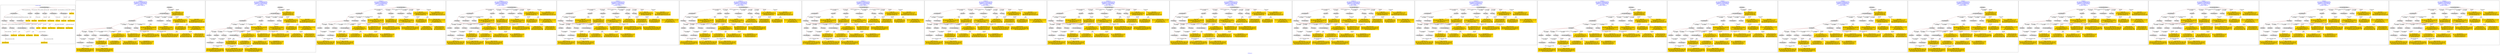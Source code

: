 digraph n0 {
fontcolor="blue"
remincross="true"
label="s02-dma.csv"
subgraph cluster_0 {
label="1-correct model"
n2[style="filled",color="white",fillcolor="lightgray",label="E12_Production1"];
n3[style="filled",color="white",fillcolor="lightgray",label="E21_Person1"];
n4[style="filled",color="white",fillcolor="lightgray",label="E55_Type2"];
n5[style="filled",color="white",fillcolor="lightgray",label="E52_Time-Span3"];
n6[style="filled",color="white",fillcolor="lightgray",label="E69_Death1"];
n7[style="filled",color="white",fillcolor="lightgray",label="E74_Group1"];
n8[style="filled",color="white",fillcolor="lightgray",label="E82_Actor_Appellation1"];
n9[style="filled",color="white",fillcolor="lightgray",label="E67_Birth1"];
n10[shape="plaintext",style="filled",fillcolor="gold",label="Artist URI"];
n11[style="filled",color="white",fillcolor="lightgray",label="E22_Man-Made_Object1"];
n12[style="filled",color="white",fillcolor="lightgray",label="E35_Title1"];
n13[style="filled",color="white",fillcolor="lightgray",label="E30_Right1"];
n14[style="filled",color="white",fillcolor="lightgray",label="E55_Type1"];
n15[style="filled",color="white",fillcolor="lightgray",label="E54_Dimension1"];
n16[style="filled",color="white",fillcolor="lightgray",label="E40_Legal_Body1"];
n17[shape="plaintext",style="filled",fillcolor="gold",label="Object_URI"];
n18[shape="plaintext",style="filled",fillcolor="gold",label="Object Rights"];
n19[shape="plaintext",style="filled",fillcolor="gold",label="Object Title"];
n20[shape="plaintext",style="filled",fillcolor="gold",label="Museum URI"];
n21[shape="plaintext",style="filled",fillcolor="gold",label="Object Link Source"];
n22[style="filled",color="white",fillcolor="lightgray",label="E52_Time-Span1"];
n23[shape="plaintext",style="filled",fillcolor="gold",label="Artist Birth Date"];
n24[style="filled",color="white",fillcolor="lightgray",label="E52_Time-Span2"];
n25[shape="plaintext",style="filled",fillcolor="gold",label="Artist Death Date"];
n26[shape="plaintext",style="filled",fillcolor="gold",label="Object Earliest Date"];
n27[shape="plaintext",style="filled",fillcolor="gold",label="Object Latest Date"];
n28[shape="plaintext",style="filled",fillcolor="gold",label="dimensions"];
n29[shape="plaintext",style="filled",fillcolor="gold",label="Object Work Type URI"];
n30[shape="plaintext",style="filled",fillcolor="gold",label="Object Work Type"];
n31[shape="plaintext",style="filled",fillcolor="gold",label="Medium URI"];
n32[shape="plaintext",style="filled",fillcolor="gold",label="Object Facet Value 1"];
n33[shape="plaintext",style="filled",fillcolor="gold",label="Nationality_URI"];
n34[shape="plaintext",style="filled",fillcolor="gold",label="Artist Nationality"];
n35[shape="plaintext",style="filled",fillcolor="gold",label="Artist Appellation"];
n36[shape="plaintext",style="filled",fillcolor="gold",label="Artist Name"];
}
subgraph cluster_1 {
label="candidate 0\nlink coherence:0.9393939393939394\nnode coherence:0.9354838709677419\nconfidence:0.41154009176702633\nmapping score:0.5104114963501859\ncost:32.99842\n-precision:0.7-recall:0.68"
n38[style="filled",color="white",fillcolor="lightgray",label="E12_Production1"];
n39[style="filled",color="white",fillcolor="lightgray",label="E21_Person1"];
n40[style="filled",color="white",fillcolor="lightgray",label="E52_Time-Span2"];
n41[style="filled",color="white",fillcolor="lightgray",label="E55_Type1"];
n42[style="filled",color="white",fillcolor="lightgray",label="E67_Birth1"];
n43[style="filled",color="white",fillcolor="lightgray",label="E69_Death1"];
n44[style="filled",color="white",fillcolor="lightgray",label="E74_Group1"];
n45[style="filled",color="white",fillcolor="lightgray",label="E82_Actor_Appellation1"];
n46[style="filled",color="white",fillcolor="lightgray",label="E22_Man-Made_Object1"];
n47[style="filled",color="white",fillcolor="lightgray",label="E35_Title1"];
n48[style="filled",color="white",fillcolor="lightgray",label="E54_Dimension1"];
n49[style="filled",color="white",fillcolor="lightgray",label="E55_Type2"];
n50[style="filled",color="white",fillcolor="lightgray",label="E38_Image1"];
n51[style="filled",color="white",fillcolor="lightgray",label="E52_Time-Span1"];
n52[style="filled",color="white",fillcolor="lightgray",label="E52_Time-Span3"];
n53[shape="plaintext",style="filled",fillcolor="gold",label="Artist URI\n[E21_Person,classLink,0.477]\n[E31_Document,classLink,0.278]\n[E82_Actor_Appellation,classLink,0.125]\n[E39_Actor,classLink,0.12]"];
n54[shape="plaintext",style="filled",fillcolor="gold",label="Artist Name\n[E82_Actor_Appellation,label,0.518]\n[E8_Acquisition,P3_has_note,0.167]\n[E22_Man-Made_Object,P3_has_note,0.16]\n[E22_Man-Made_Object,classLink,0.155]"];
n55[shape="plaintext",style="filled",fillcolor="gold",label="Object_URI\n[E31_Document,classLink,0.471]\n[E22_Man-Made_Object,classLink,0.299]\n[E38_Image,classLink,0.125]\n[E21_Person,classLink,0.105]"];
n56[shape="plaintext",style="filled",fillcolor="gold",label="Object Link Source\n[E8_Acquisition,P3_has_note,0.403]\n[E21_Person,P3_has_note,0.231]\n[E30_Right,P3_has_note,0.205]\n[E39_Actor,P3_has_note,0.161]"];
n57[shape="plaintext",style="filled",fillcolor="gold",label="Medium URI\n[E55_Type,classLink,0.405]\n[E57_Material,classLink,0.379]\n[E74_Group,classLink,0.187]\n[E55_Type,label,0.029]"];
n58[shape="plaintext",style="filled",fillcolor="gold",label="Artist Appellation\n[E82_Actor_Appellation,classLink,0.665]\n[E21_Person,classLink,0.167]\n[E31_Document,classLink,0.129]\n[E39_Actor,classLink,0.039]"];
n59[shape="plaintext",style="filled",fillcolor="gold",label="Artist Death Date\n[E52_Time-Span,P82b_end_of_the_end,0.485]\n[E52_Time-Span,P82_at_some_time_within,0.353]\n[E52_Time-Span,P82a_begin_of_the_begin,0.084]\n[E52_Time-Span,label,0.077]"];
n60[shape="plaintext",style="filled",fillcolor="gold",label="Object Latest Date\n[E52_Time-Span,P82_at_some_time_within,0.361]\n[E52_Time-Span,P82b_end_of_the_end,0.332]\n[E52_Time-Span,P82a_begin_of_the_begin,0.224]\n[E52_Time-Span,label,0.083]"];
n61[shape="plaintext",style="filled",fillcolor="gold",label="Object Earliest Date\n[E52_Time-Span,P82_at_some_time_within,0.359]\n[E52_Time-Span,P82b_end_of_the_end,0.337]\n[E52_Time-Span,P82a_begin_of_the_begin,0.218]\n[E52_Time-Span,label,0.087]"];
n62[shape="plaintext",style="filled",fillcolor="gold",label="Object Work Type\n[E55_Type,label,0.338]\n[E55_Type,classLink,0.314]\n[E21_Person,P3_has_note,0.182]\n[E31_Document,classLink,0.166]"];
n63[shape="plaintext",style="filled",fillcolor="gold",label="Museum URI\n[E31_Document,classLink,0.629]\n[E38_Image,classLink,0.146]\n[E21_Person,classLink,0.14]\n[E30_Right,P3_has_note,0.084]"];
n64[shape="plaintext",style="filled",fillcolor="gold",label="Object Title\n[E22_Man-Made_Object,P3_has_note,0.305]\n[E73_Information_Object,P3_has_note,0.251]\n[E35_Title,label,0.24]\n[E33_Linguistic_Object,P3_has_note,0.204]"];
n65[shape="plaintext",style="filled",fillcolor="gold",label="Nationality_URI\n[E74_Group,classLink,0.677]\n[E55_Type,classLink,0.188]\n[E57_Material,classLink,0.087]\n[E55_Type,label,0.048]"];
n66[shape="plaintext",style="filled",fillcolor="gold",label="dimensions\n[E54_Dimension,P3_has_note,0.824]\n[E22_Man-Made_Object,P3_has_note,0.096]\n[E55_Type,label,0.044]\n[E22_Man-Made_Object,classLink,0.036]"];
n67[shape="plaintext",style="filled",fillcolor="gold",label="Object Facet Value 1\n[E29_Design_or_Procedure,P3_has_note,0.338]\n[E55_Type,label,0.267]\n[E57_Material,label,0.264]\n[E57_Material,classLink,0.131]"];
n68[shape="plaintext",style="filled",fillcolor="gold",label="Object Rights\n[E8_Acquisition,P3_has_note,0.459]\n[E30_Right,P3_has_note,0.315]\n[E22_Man-Made_Object,P3_has_note,0.119]\n[E33_Linguistic_Object,P3_has_note,0.107]"];
n69[shape="plaintext",style="filled",fillcolor="gold",label="Object Work Type URI\n[E55_Type,classLink,0.545]\n[E55_Type,label,0.189]\n[E74_Group,classLink,0.147]\n[E57_Material,classLink,0.119]"];
n70[shape="plaintext",style="filled",fillcolor="gold",label="Artist Nationality\n[E74_Group,label,0.493]\n[E74_Group,classLink,0.293]\n[E55_Type,label,0.123]\n[E8_Acquisition,P3_has_note,0.091]"];
n71[shape="plaintext",style="filled",fillcolor="gold",label="Artist Birth Date\n[E52_Time-Span,P82a_begin_of_the_begin,0.502]\n[E52_Time-Span,P82_at_some_time_within,0.367]\n[E52_Time-Span,P82b_end_of_the_end,0.081]\n[E33_Linguistic_Object,P3_has_note,0.05]"];
}
subgraph cluster_2 {
label="candidate 1\nlink coherence:0.9393939393939394\nnode coherence:0.9354838709677419\nconfidence:0.41154009176702633\nmapping score:0.5104114963501859\ncost:131.99842\n-precision:0.7-recall:0.68"
n73[style="filled",color="white",fillcolor="lightgray",label="E12_Production1"];
n74[style="filled",color="white",fillcolor="lightgray",label="E21_Person1"];
n75[style="filled",color="white",fillcolor="lightgray",label="E52_Time-Span2"];
n76[style="filled",color="white",fillcolor="lightgray",label="E55_Type1"];
n77[style="filled",color="white",fillcolor="lightgray",label="E67_Birth1"];
n78[style="filled",color="white",fillcolor="lightgray",label="E69_Death1"];
n79[style="filled",color="white",fillcolor="lightgray",label="E74_Group1"];
n80[style="filled",color="white",fillcolor="lightgray",label="E82_Actor_Appellation1"];
n81[style="filled",color="white",fillcolor="lightgray",label="E22_Man-Made_Object1"];
n82[style="filled",color="white",fillcolor="lightgray",label="E35_Title1"];
n83[style="filled",color="white",fillcolor="lightgray",label="E54_Dimension1"];
n84[style="filled",color="white",fillcolor="lightgray",label="E55_Type2"];
n85[style="filled",color="white",fillcolor="lightgray",label="E38_Image1"];
n86[style="filled",color="white",fillcolor="lightgray",label="E52_Time-Span1"];
n87[style="filled",color="white",fillcolor="lightgray",label="E52_Time-Span3"];
n88[shape="plaintext",style="filled",fillcolor="gold",label="Artist URI\n[E21_Person,classLink,0.477]\n[E31_Document,classLink,0.278]\n[E82_Actor_Appellation,classLink,0.125]\n[E39_Actor,classLink,0.12]"];
n89[shape="plaintext",style="filled",fillcolor="gold",label="Artist Name\n[E82_Actor_Appellation,label,0.518]\n[E8_Acquisition,P3_has_note,0.167]\n[E22_Man-Made_Object,P3_has_note,0.16]\n[E22_Man-Made_Object,classLink,0.155]"];
n90[shape="plaintext",style="filled",fillcolor="gold",label="Object_URI\n[E31_Document,classLink,0.471]\n[E22_Man-Made_Object,classLink,0.299]\n[E38_Image,classLink,0.125]\n[E21_Person,classLink,0.105]"];
n91[shape="plaintext",style="filled",fillcolor="gold",label="Object Link Source\n[E8_Acquisition,P3_has_note,0.403]\n[E21_Person,P3_has_note,0.231]\n[E30_Right,P3_has_note,0.205]\n[E39_Actor,P3_has_note,0.161]"];
n92[shape="plaintext",style="filled",fillcolor="gold",label="Medium URI\n[E55_Type,classLink,0.405]\n[E57_Material,classLink,0.379]\n[E74_Group,classLink,0.187]\n[E55_Type,label,0.029]"];
n93[shape="plaintext",style="filled",fillcolor="gold",label="Artist Appellation\n[E82_Actor_Appellation,classLink,0.665]\n[E21_Person,classLink,0.167]\n[E31_Document,classLink,0.129]\n[E39_Actor,classLink,0.039]"];
n94[shape="plaintext",style="filled",fillcolor="gold",label="Object Earliest Date\n[E52_Time-Span,P82_at_some_time_within,0.359]\n[E52_Time-Span,P82b_end_of_the_end,0.337]\n[E52_Time-Span,P82a_begin_of_the_begin,0.218]\n[E52_Time-Span,label,0.087]"];
n95[shape="plaintext",style="filled",fillcolor="gold",label="Object Latest Date\n[E52_Time-Span,P82_at_some_time_within,0.361]\n[E52_Time-Span,P82b_end_of_the_end,0.332]\n[E52_Time-Span,P82a_begin_of_the_begin,0.224]\n[E52_Time-Span,label,0.083]"];
n96[shape="plaintext",style="filled",fillcolor="gold",label="Artist Death Date\n[E52_Time-Span,P82b_end_of_the_end,0.485]\n[E52_Time-Span,P82_at_some_time_within,0.353]\n[E52_Time-Span,P82a_begin_of_the_begin,0.084]\n[E52_Time-Span,label,0.077]"];
n97[shape="plaintext",style="filled",fillcolor="gold",label="Object Work Type\n[E55_Type,label,0.338]\n[E55_Type,classLink,0.314]\n[E21_Person,P3_has_note,0.182]\n[E31_Document,classLink,0.166]"];
n98[shape="plaintext",style="filled",fillcolor="gold",label="Museum URI\n[E31_Document,classLink,0.629]\n[E38_Image,classLink,0.146]\n[E21_Person,classLink,0.14]\n[E30_Right,P3_has_note,0.084]"];
n99[shape="plaintext",style="filled",fillcolor="gold",label="Object Title\n[E22_Man-Made_Object,P3_has_note,0.305]\n[E73_Information_Object,P3_has_note,0.251]\n[E35_Title,label,0.24]\n[E33_Linguistic_Object,P3_has_note,0.204]"];
n100[shape="plaintext",style="filled",fillcolor="gold",label="Nationality_URI\n[E74_Group,classLink,0.677]\n[E55_Type,classLink,0.188]\n[E57_Material,classLink,0.087]\n[E55_Type,label,0.048]"];
n101[shape="plaintext",style="filled",fillcolor="gold",label="dimensions\n[E54_Dimension,P3_has_note,0.824]\n[E22_Man-Made_Object,P3_has_note,0.096]\n[E55_Type,label,0.044]\n[E22_Man-Made_Object,classLink,0.036]"];
n102[shape="plaintext",style="filled",fillcolor="gold",label="Object Facet Value 1\n[E29_Design_or_Procedure,P3_has_note,0.338]\n[E55_Type,label,0.267]\n[E57_Material,label,0.264]\n[E57_Material,classLink,0.131]"];
n103[shape="plaintext",style="filled",fillcolor="gold",label="Object Rights\n[E8_Acquisition,P3_has_note,0.459]\n[E30_Right,P3_has_note,0.315]\n[E22_Man-Made_Object,P3_has_note,0.119]\n[E33_Linguistic_Object,P3_has_note,0.107]"];
n104[shape="plaintext",style="filled",fillcolor="gold",label="Object Work Type URI\n[E55_Type,classLink,0.545]\n[E55_Type,label,0.189]\n[E74_Group,classLink,0.147]\n[E57_Material,classLink,0.119]"];
n105[shape="plaintext",style="filled",fillcolor="gold",label="Artist Birth Date\n[E52_Time-Span,P82a_begin_of_the_begin,0.502]\n[E52_Time-Span,P82_at_some_time_within,0.367]\n[E52_Time-Span,P82b_end_of_the_end,0.081]\n[E33_Linguistic_Object,P3_has_note,0.05]"];
n106[shape="plaintext",style="filled",fillcolor="gold",label="Artist Nationality\n[E74_Group,label,0.493]\n[E74_Group,classLink,0.293]\n[E55_Type,label,0.123]\n[E8_Acquisition,P3_has_note,0.091]"];
}
subgraph cluster_3 {
label="candidate 10\nlink coherence:0.9090909090909091\nnode coherence:0.9354838709677419\nconfidence:0.4032455033214141\nmapping score:0.5076466335349817\ncost:32.99854\n-precision:0.73-recall:0.71"
n108[style="filled",color="white",fillcolor="lightgray",label="E12_Production1"];
n109[style="filled",color="white",fillcolor="lightgray",label="E21_Person1"];
n110[style="filled",color="white",fillcolor="lightgray",label="E52_Time-Span2"];
n111[style="filled",color="white",fillcolor="lightgray",label="E55_Type1"];
n112[style="filled",color="white",fillcolor="lightgray",label="E67_Birth1"];
n113[style="filled",color="white",fillcolor="lightgray",label="E69_Death1"];
n114[style="filled",color="white",fillcolor="lightgray",label="E74_Group1"];
n115[style="filled",color="white",fillcolor="lightgray",label="E82_Actor_Appellation1"];
n116[style="filled",color="white",fillcolor="lightgray",label="E22_Man-Made_Object1"];
n117[style="filled",color="white",fillcolor="lightgray",label="E35_Title1"];
n118[style="filled",color="white",fillcolor="lightgray",label="E38_Image1"];
n119[style="filled",color="white",fillcolor="lightgray",label="E54_Dimension1"];
n120[style="filled",color="white",fillcolor="lightgray",label="E55_Type2"];
n121[style="filled",color="white",fillcolor="lightgray",label="E52_Time-Span1"];
n122[style="filled",color="white",fillcolor="lightgray",label="E52_Time-Span3"];
n123[shape="plaintext",style="filled",fillcolor="gold",label="Artist URI\n[E21_Person,classLink,0.477]\n[E31_Document,classLink,0.278]\n[E82_Actor_Appellation,classLink,0.125]\n[E39_Actor,classLink,0.12]"];
n124[shape="plaintext",style="filled",fillcolor="gold",label="Artist Name\n[E82_Actor_Appellation,label,0.518]\n[E8_Acquisition,P3_has_note,0.167]\n[E22_Man-Made_Object,P3_has_note,0.16]\n[E22_Man-Made_Object,classLink,0.155]"];
n125[shape="plaintext",style="filled",fillcolor="gold",label="Object_URI\n[E31_Document,classLink,0.471]\n[E22_Man-Made_Object,classLink,0.299]\n[E38_Image,classLink,0.125]\n[E21_Person,classLink,0.105]"];
n126[shape="plaintext",style="filled",fillcolor="gold",label="Object Link Source\n[E8_Acquisition,P3_has_note,0.403]\n[E21_Person,P3_has_note,0.231]\n[E30_Right,P3_has_note,0.205]\n[E39_Actor,P3_has_note,0.161]"];
n127[shape="plaintext",style="filled",fillcolor="gold",label="Medium URI\n[E55_Type,classLink,0.405]\n[E57_Material,classLink,0.379]\n[E74_Group,classLink,0.187]\n[E55_Type,label,0.029]"];
n128[shape="plaintext",style="filled",fillcolor="gold",label="Artist Appellation\n[E82_Actor_Appellation,classLink,0.665]\n[E21_Person,classLink,0.167]\n[E31_Document,classLink,0.129]\n[E39_Actor,classLink,0.039]"];
n129[shape="plaintext",style="filled",fillcolor="gold",label="Artist Death Date\n[E52_Time-Span,P82b_end_of_the_end,0.485]\n[E52_Time-Span,P82_at_some_time_within,0.353]\n[E52_Time-Span,P82a_begin_of_the_begin,0.084]\n[E52_Time-Span,label,0.077]"];
n130[shape="plaintext",style="filled",fillcolor="gold",label="Object Latest Date\n[E52_Time-Span,P82_at_some_time_within,0.361]\n[E52_Time-Span,P82b_end_of_the_end,0.332]\n[E52_Time-Span,P82a_begin_of_the_begin,0.224]\n[E52_Time-Span,label,0.083]"];
n131[shape="plaintext",style="filled",fillcolor="gold",label="Artist Birth Date\n[E52_Time-Span,P82a_begin_of_the_begin,0.502]\n[E52_Time-Span,P82_at_some_time_within,0.367]\n[E52_Time-Span,P82b_end_of_the_end,0.081]\n[E33_Linguistic_Object,P3_has_note,0.05]"];
n132[shape="plaintext",style="filled",fillcolor="gold",label="Object Work Type\n[E55_Type,label,0.338]\n[E55_Type,classLink,0.314]\n[E21_Person,P3_has_note,0.182]\n[E31_Document,classLink,0.166]"];
n133[shape="plaintext",style="filled",fillcolor="gold",label="Museum URI\n[E31_Document,classLink,0.629]\n[E38_Image,classLink,0.146]\n[E21_Person,classLink,0.14]\n[E30_Right,P3_has_note,0.084]"];
n134[shape="plaintext",style="filled",fillcolor="gold",label="Object Earliest Date\n[E52_Time-Span,P82_at_some_time_within,0.359]\n[E52_Time-Span,P82b_end_of_the_end,0.337]\n[E52_Time-Span,P82a_begin_of_the_begin,0.218]\n[E52_Time-Span,label,0.087]"];
n135[shape="plaintext",style="filled",fillcolor="gold",label="Object Title\n[E22_Man-Made_Object,P3_has_note,0.305]\n[E73_Information_Object,P3_has_note,0.251]\n[E35_Title,label,0.24]\n[E33_Linguistic_Object,P3_has_note,0.204]"];
n136[shape="plaintext",style="filled",fillcolor="gold",label="Nationality_URI\n[E74_Group,classLink,0.677]\n[E55_Type,classLink,0.188]\n[E57_Material,classLink,0.087]\n[E55_Type,label,0.048]"];
n137[shape="plaintext",style="filled",fillcolor="gold",label="dimensions\n[E54_Dimension,P3_has_note,0.824]\n[E22_Man-Made_Object,P3_has_note,0.096]\n[E55_Type,label,0.044]\n[E22_Man-Made_Object,classLink,0.036]"];
n138[shape="plaintext",style="filled",fillcolor="gold",label="Object Facet Value 1\n[E29_Design_or_Procedure,P3_has_note,0.338]\n[E55_Type,label,0.267]\n[E57_Material,label,0.264]\n[E57_Material,classLink,0.131]"];
n139[shape="plaintext",style="filled",fillcolor="gold",label="Object Rights\n[E8_Acquisition,P3_has_note,0.459]\n[E30_Right,P3_has_note,0.315]\n[E22_Man-Made_Object,P3_has_note,0.119]\n[E33_Linguistic_Object,P3_has_note,0.107]"];
n140[shape="plaintext",style="filled",fillcolor="gold",label="Object Work Type URI\n[E55_Type,classLink,0.545]\n[E55_Type,label,0.189]\n[E74_Group,classLink,0.147]\n[E57_Material,classLink,0.119]"];
n141[shape="plaintext",style="filled",fillcolor="gold",label="Artist Nationality\n[E74_Group,label,0.493]\n[E74_Group,classLink,0.293]\n[E55_Type,label,0.123]\n[E8_Acquisition,P3_has_note,0.091]"];
}
subgraph cluster_4 {
label="candidate 11\nlink coherence:0.9090909090909091\nnode coherence:0.9354838709677419\nconfidence:0.4032455033214141\nmapping score:0.5076466335349817\ncost:131.99854\n-precision:0.73-recall:0.71"
n143[style="filled",color="white",fillcolor="lightgray",label="E12_Production1"];
n144[style="filled",color="white",fillcolor="lightgray",label="E21_Person1"];
n145[style="filled",color="white",fillcolor="lightgray",label="E52_Time-Span2"];
n146[style="filled",color="white",fillcolor="lightgray",label="E55_Type1"];
n147[style="filled",color="white",fillcolor="lightgray",label="E67_Birth1"];
n148[style="filled",color="white",fillcolor="lightgray",label="E69_Death1"];
n149[style="filled",color="white",fillcolor="lightgray",label="E74_Group1"];
n150[style="filled",color="white",fillcolor="lightgray",label="E82_Actor_Appellation1"];
n151[style="filled",color="white",fillcolor="lightgray",label="E22_Man-Made_Object1"];
n152[style="filled",color="white",fillcolor="lightgray",label="E35_Title1"];
n153[style="filled",color="white",fillcolor="lightgray",label="E38_Image1"];
n154[style="filled",color="white",fillcolor="lightgray",label="E54_Dimension1"];
n155[style="filled",color="white",fillcolor="lightgray",label="E55_Type2"];
n156[style="filled",color="white",fillcolor="lightgray",label="E52_Time-Span1"];
n157[style="filled",color="white",fillcolor="lightgray",label="E52_Time-Span3"];
n158[shape="plaintext",style="filled",fillcolor="gold",label="Artist URI\n[E21_Person,classLink,0.477]\n[E31_Document,classLink,0.278]\n[E82_Actor_Appellation,classLink,0.125]\n[E39_Actor,classLink,0.12]"];
n159[shape="plaintext",style="filled",fillcolor="gold",label="Artist Name\n[E82_Actor_Appellation,label,0.518]\n[E8_Acquisition,P3_has_note,0.167]\n[E22_Man-Made_Object,P3_has_note,0.16]\n[E22_Man-Made_Object,classLink,0.155]"];
n160[shape="plaintext",style="filled",fillcolor="gold",label="Object_URI\n[E31_Document,classLink,0.471]\n[E22_Man-Made_Object,classLink,0.299]\n[E38_Image,classLink,0.125]\n[E21_Person,classLink,0.105]"];
n161[shape="plaintext",style="filled",fillcolor="gold",label="Object Link Source\n[E8_Acquisition,P3_has_note,0.403]\n[E21_Person,P3_has_note,0.231]\n[E30_Right,P3_has_note,0.205]\n[E39_Actor,P3_has_note,0.161]"];
n162[shape="plaintext",style="filled",fillcolor="gold",label="Medium URI\n[E55_Type,classLink,0.405]\n[E57_Material,classLink,0.379]\n[E74_Group,classLink,0.187]\n[E55_Type,label,0.029]"];
n163[shape="plaintext",style="filled",fillcolor="gold",label="Artist Appellation\n[E82_Actor_Appellation,classLink,0.665]\n[E21_Person,classLink,0.167]\n[E31_Document,classLink,0.129]\n[E39_Actor,classLink,0.039]"];
n164[shape="plaintext",style="filled",fillcolor="gold",label="Artist Death Date\n[E52_Time-Span,P82b_end_of_the_end,0.485]\n[E52_Time-Span,P82_at_some_time_within,0.353]\n[E52_Time-Span,P82a_begin_of_the_begin,0.084]\n[E52_Time-Span,label,0.077]"];
n165[shape="plaintext",style="filled",fillcolor="gold",label="Object Latest Date\n[E52_Time-Span,P82_at_some_time_within,0.361]\n[E52_Time-Span,P82b_end_of_the_end,0.332]\n[E52_Time-Span,P82a_begin_of_the_begin,0.224]\n[E52_Time-Span,label,0.083]"];
n166[shape="plaintext",style="filled",fillcolor="gold",label="Artist Birth Date\n[E52_Time-Span,P82a_begin_of_the_begin,0.502]\n[E52_Time-Span,P82_at_some_time_within,0.367]\n[E52_Time-Span,P82b_end_of_the_end,0.081]\n[E33_Linguistic_Object,P3_has_note,0.05]"];
n167[shape="plaintext",style="filled",fillcolor="gold",label="Object Work Type\n[E55_Type,label,0.338]\n[E55_Type,classLink,0.314]\n[E21_Person,P3_has_note,0.182]\n[E31_Document,classLink,0.166]"];
n168[shape="plaintext",style="filled",fillcolor="gold",label="Museum URI\n[E31_Document,classLink,0.629]\n[E38_Image,classLink,0.146]\n[E21_Person,classLink,0.14]\n[E30_Right,P3_has_note,0.084]"];
n169[shape="plaintext",style="filled",fillcolor="gold",label="Object Title\n[E22_Man-Made_Object,P3_has_note,0.305]\n[E73_Information_Object,P3_has_note,0.251]\n[E35_Title,label,0.24]\n[E33_Linguistic_Object,P3_has_note,0.204]"];
n170[shape="plaintext",style="filled",fillcolor="gold",label="Nationality_URI\n[E74_Group,classLink,0.677]\n[E55_Type,classLink,0.188]\n[E57_Material,classLink,0.087]\n[E55_Type,label,0.048]"];
n171[shape="plaintext",style="filled",fillcolor="gold",label="dimensions\n[E54_Dimension,P3_has_note,0.824]\n[E22_Man-Made_Object,P3_has_note,0.096]\n[E55_Type,label,0.044]\n[E22_Man-Made_Object,classLink,0.036]"];
n172[shape="plaintext",style="filled",fillcolor="gold",label="Object Facet Value 1\n[E29_Design_or_Procedure,P3_has_note,0.338]\n[E55_Type,label,0.267]\n[E57_Material,label,0.264]\n[E57_Material,classLink,0.131]"];
n173[shape="plaintext",style="filled",fillcolor="gold",label="Object Rights\n[E8_Acquisition,P3_has_note,0.459]\n[E30_Right,P3_has_note,0.315]\n[E22_Man-Made_Object,P3_has_note,0.119]\n[E33_Linguistic_Object,P3_has_note,0.107]"];
n174[shape="plaintext",style="filled",fillcolor="gold",label="Object Work Type URI\n[E55_Type,classLink,0.545]\n[E55_Type,label,0.189]\n[E74_Group,classLink,0.147]\n[E57_Material,classLink,0.119]"];
n175[shape="plaintext",style="filled",fillcolor="gold",label="Object Earliest Date\n[E52_Time-Span,P82_at_some_time_within,0.359]\n[E52_Time-Span,P82b_end_of_the_end,0.337]\n[E52_Time-Span,P82a_begin_of_the_begin,0.218]\n[E52_Time-Span,label,0.087]"];
n176[shape="plaintext",style="filled",fillcolor="gold",label="Artist Nationality\n[E74_Group,label,0.493]\n[E74_Group,classLink,0.293]\n[E55_Type,label,0.123]\n[E8_Acquisition,P3_has_note,0.091]"];
}
subgraph cluster_5 {
label="candidate 12\nlink coherence:0.8787878787878788\nnode coherence:0.9354838709677419\nconfidence:0.41154009176702633\nmapping score:0.5104114963501859\ncost:32.99861\n-precision:0.73-recall:0.71"
n178[style="filled",color="white",fillcolor="lightgray",label="E12_Production1"];
n179[style="filled",color="white",fillcolor="lightgray",label="E21_Person1"];
n180[style="filled",color="white",fillcolor="lightgray",label="E52_Time-Span2"];
n181[style="filled",color="white",fillcolor="lightgray",label="E67_Birth1"];
n182[style="filled",color="white",fillcolor="lightgray",label="E69_Death1"];
n183[style="filled",color="white",fillcolor="lightgray",label="E74_Group1"];
n184[style="filled",color="white",fillcolor="lightgray",label="E82_Actor_Appellation1"];
n185[style="filled",color="white",fillcolor="lightgray",label="E22_Man-Made_Object1"];
n186[style="filled",color="white",fillcolor="lightgray",label="E35_Title1"];
n187[style="filled",color="white",fillcolor="lightgray",label="E38_Image1"];
n188[style="filled",color="white",fillcolor="lightgray",label="E54_Dimension1"];
n189[style="filled",color="white",fillcolor="lightgray",label="E55_Type1"];
n190[style="filled",color="white",fillcolor="lightgray",label="E55_Type2"];
n191[style="filled",color="white",fillcolor="lightgray",label="E52_Time-Span1"];
n192[style="filled",color="white",fillcolor="lightgray",label="E52_Time-Span3"];
n193[shape="plaintext",style="filled",fillcolor="gold",label="Artist URI\n[E21_Person,classLink,0.477]\n[E31_Document,classLink,0.278]\n[E82_Actor_Appellation,classLink,0.125]\n[E39_Actor,classLink,0.12]"];
n194[shape="plaintext",style="filled",fillcolor="gold",label="Artist Name\n[E82_Actor_Appellation,label,0.518]\n[E8_Acquisition,P3_has_note,0.167]\n[E22_Man-Made_Object,P3_has_note,0.16]\n[E22_Man-Made_Object,classLink,0.155]"];
n195[shape="plaintext",style="filled",fillcolor="gold",label="Object_URI\n[E31_Document,classLink,0.471]\n[E22_Man-Made_Object,classLink,0.299]\n[E38_Image,classLink,0.125]\n[E21_Person,classLink,0.105]"];
n196[shape="plaintext",style="filled",fillcolor="gold",label="Object Link Source\n[E8_Acquisition,P3_has_note,0.403]\n[E21_Person,P3_has_note,0.231]\n[E30_Right,P3_has_note,0.205]\n[E39_Actor,P3_has_note,0.161]"];
n197[shape="plaintext",style="filled",fillcolor="gold",label="Medium URI\n[E55_Type,classLink,0.405]\n[E57_Material,classLink,0.379]\n[E74_Group,classLink,0.187]\n[E55_Type,label,0.029]"];
n198[shape="plaintext",style="filled",fillcolor="gold",label="Artist Appellation\n[E82_Actor_Appellation,classLink,0.665]\n[E21_Person,classLink,0.167]\n[E31_Document,classLink,0.129]\n[E39_Actor,classLink,0.039]"];
n199[shape="plaintext",style="filled",fillcolor="gold",label="Artist Death Date\n[E52_Time-Span,P82b_end_of_the_end,0.485]\n[E52_Time-Span,P82_at_some_time_within,0.353]\n[E52_Time-Span,P82a_begin_of_the_begin,0.084]\n[E52_Time-Span,label,0.077]"];
n200[shape="plaintext",style="filled",fillcolor="gold",label="Object Latest Date\n[E52_Time-Span,P82_at_some_time_within,0.361]\n[E52_Time-Span,P82b_end_of_the_end,0.332]\n[E52_Time-Span,P82a_begin_of_the_begin,0.224]\n[E52_Time-Span,label,0.083]"];
n201[shape="plaintext",style="filled",fillcolor="gold",label="Object Earliest Date\n[E52_Time-Span,P82_at_some_time_within,0.359]\n[E52_Time-Span,P82b_end_of_the_end,0.337]\n[E52_Time-Span,P82a_begin_of_the_begin,0.218]\n[E52_Time-Span,label,0.087]"];
n202[shape="plaintext",style="filled",fillcolor="gold",label="Object Work Type\n[E55_Type,label,0.338]\n[E55_Type,classLink,0.314]\n[E21_Person,P3_has_note,0.182]\n[E31_Document,classLink,0.166]"];
n203[shape="plaintext",style="filled",fillcolor="gold",label="Museum URI\n[E31_Document,classLink,0.629]\n[E38_Image,classLink,0.146]\n[E21_Person,classLink,0.14]\n[E30_Right,P3_has_note,0.084]"];
n204[shape="plaintext",style="filled",fillcolor="gold",label="Object Title\n[E22_Man-Made_Object,P3_has_note,0.305]\n[E73_Information_Object,P3_has_note,0.251]\n[E35_Title,label,0.24]\n[E33_Linguistic_Object,P3_has_note,0.204]"];
n205[shape="plaintext",style="filled",fillcolor="gold",label="Nationality_URI\n[E74_Group,classLink,0.677]\n[E55_Type,classLink,0.188]\n[E57_Material,classLink,0.087]\n[E55_Type,label,0.048]"];
n206[shape="plaintext",style="filled",fillcolor="gold",label="dimensions\n[E54_Dimension,P3_has_note,0.824]\n[E22_Man-Made_Object,P3_has_note,0.096]\n[E55_Type,label,0.044]\n[E22_Man-Made_Object,classLink,0.036]"];
n207[shape="plaintext",style="filled",fillcolor="gold",label="Object Facet Value 1\n[E29_Design_or_Procedure,P3_has_note,0.338]\n[E55_Type,label,0.267]\n[E57_Material,label,0.264]\n[E57_Material,classLink,0.131]"];
n208[shape="plaintext",style="filled",fillcolor="gold",label="Object Rights\n[E8_Acquisition,P3_has_note,0.459]\n[E30_Right,P3_has_note,0.315]\n[E22_Man-Made_Object,P3_has_note,0.119]\n[E33_Linguistic_Object,P3_has_note,0.107]"];
n209[shape="plaintext",style="filled",fillcolor="gold",label="Object Work Type URI\n[E55_Type,classLink,0.545]\n[E55_Type,label,0.189]\n[E74_Group,classLink,0.147]\n[E57_Material,classLink,0.119]"];
n210[shape="plaintext",style="filled",fillcolor="gold",label="Artist Nationality\n[E74_Group,label,0.493]\n[E74_Group,classLink,0.293]\n[E55_Type,label,0.123]\n[E8_Acquisition,P3_has_note,0.091]"];
n211[shape="plaintext",style="filled",fillcolor="gold",label="Artist Birth Date\n[E52_Time-Span,P82a_begin_of_the_begin,0.502]\n[E52_Time-Span,P82_at_some_time_within,0.367]\n[E52_Time-Span,P82b_end_of_the_end,0.081]\n[E33_Linguistic_Object,P3_has_note,0.05]"];
}
subgraph cluster_6 {
label="candidate 13\nlink coherence:0.8787878787878788\nnode coherence:0.9354838709677419\nconfidence:0.41154009176702633\nmapping score:0.5104114963501859\ncost:131.99861\n-precision:0.73-recall:0.71"
n213[style="filled",color="white",fillcolor="lightgray",label="E12_Production1"];
n214[style="filled",color="white",fillcolor="lightgray",label="E21_Person1"];
n215[style="filled",color="white",fillcolor="lightgray",label="E52_Time-Span2"];
n216[style="filled",color="white",fillcolor="lightgray",label="E67_Birth1"];
n217[style="filled",color="white",fillcolor="lightgray",label="E69_Death1"];
n218[style="filled",color="white",fillcolor="lightgray",label="E74_Group1"];
n219[style="filled",color="white",fillcolor="lightgray",label="E82_Actor_Appellation1"];
n220[style="filled",color="white",fillcolor="lightgray",label="E22_Man-Made_Object1"];
n221[style="filled",color="white",fillcolor="lightgray",label="E35_Title1"];
n222[style="filled",color="white",fillcolor="lightgray",label="E38_Image1"];
n223[style="filled",color="white",fillcolor="lightgray",label="E54_Dimension1"];
n224[style="filled",color="white",fillcolor="lightgray",label="E55_Type1"];
n225[style="filled",color="white",fillcolor="lightgray",label="E55_Type2"];
n226[style="filled",color="white",fillcolor="lightgray",label="E52_Time-Span1"];
n227[style="filled",color="white",fillcolor="lightgray",label="E52_Time-Span3"];
n228[shape="plaintext",style="filled",fillcolor="gold",label="Artist URI\n[E21_Person,classLink,0.477]\n[E31_Document,classLink,0.278]\n[E82_Actor_Appellation,classLink,0.125]\n[E39_Actor,classLink,0.12]"];
n229[shape="plaintext",style="filled",fillcolor="gold",label="Artist Name\n[E82_Actor_Appellation,label,0.518]\n[E8_Acquisition,P3_has_note,0.167]\n[E22_Man-Made_Object,P3_has_note,0.16]\n[E22_Man-Made_Object,classLink,0.155]"];
n230[shape="plaintext",style="filled",fillcolor="gold",label="Object_URI\n[E31_Document,classLink,0.471]\n[E22_Man-Made_Object,classLink,0.299]\n[E38_Image,classLink,0.125]\n[E21_Person,classLink,0.105]"];
n231[shape="plaintext",style="filled",fillcolor="gold",label="Object Link Source\n[E8_Acquisition,P3_has_note,0.403]\n[E21_Person,P3_has_note,0.231]\n[E30_Right,P3_has_note,0.205]\n[E39_Actor,P3_has_note,0.161]"];
n232[shape="plaintext",style="filled",fillcolor="gold",label="Medium URI\n[E55_Type,classLink,0.405]\n[E57_Material,classLink,0.379]\n[E74_Group,classLink,0.187]\n[E55_Type,label,0.029]"];
n233[shape="plaintext",style="filled",fillcolor="gold",label="Artist Appellation\n[E82_Actor_Appellation,classLink,0.665]\n[E21_Person,classLink,0.167]\n[E31_Document,classLink,0.129]\n[E39_Actor,classLink,0.039]"];
n234[shape="plaintext",style="filled",fillcolor="gold",label="Object Earliest Date\n[E52_Time-Span,P82_at_some_time_within,0.359]\n[E52_Time-Span,P82b_end_of_the_end,0.337]\n[E52_Time-Span,P82a_begin_of_the_begin,0.218]\n[E52_Time-Span,label,0.087]"];
n235[shape="plaintext",style="filled",fillcolor="gold",label="Object Latest Date\n[E52_Time-Span,P82_at_some_time_within,0.361]\n[E52_Time-Span,P82b_end_of_the_end,0.332]\n[E52_Time-Span,P82a_begin_of_the_begin,0.224]\n[E52_Time-Span,label,0.083]"];
n236[shape="plaintext",style="filled",fillcolor="gold",label="Artist Death Date\n[E52_Time-Span,P82b_end_of_the_end,0.485]\n[E52_Time-Span,P82_at_some_time_within,0.353]\n[E52_Time-Span,P82a_begin_of_the_begin,0.084]\n[E52_Time-Span,label,0.077]"];
n237[shape="plaintext",style="filled",fillcolor="gold",label="Object Work Type\n[E55_Type,label,0.338]\n[E55_Type,classLink,0.314]\n[E21_Person,P3_has_note,0.182]\n[E31_Document,classLink,0.166]"];
n238[shape="plaintext",style="filled",fillcolor="gold",label="Museum URI\n[E31_Document,classLink,0.629]\n[E38_Image,classLink,0.146]\n[E21_Person,classLink,0.14]\n[E30_Right,P3_has_note,0.084]"];
n239[shape="plaintext",style="filled",fillcolor="gold",label="Object Title\n[E22_Man-Made_Object,P3_has_note,0.305]\n[E73_Information_Object,P3_has_note,0.251]\n[E35_Title,label,0.24]\n[E33_Linguistic_Object,P3_has_note,0.204]"];
n240[shape="plaintext",style="filled",fillcolor="gold",label="Nationality_URI\n[E74_Group,classLink,0.677]\n[E55_Type,classLink,0.188]\n[E57_Material,classLink,0.087]\n[E55_Type,label,0.048]"];
n241[shape="plaintext",style="filled",fillcolor="gold",label="dimensions\n[E54_Dimension,P3_has_note,0.824]\n[E22_Man-Made_Object,P3_has_note,0.096]\n[E55_Type,label,0.044]\n[E22_Man-Made_Object,classLink,0.036]"];
n242[shape="plaintext",style="filled",fillcolor="gold",label="Object Facet Value 1\n[E29_Design_or_Procedure,P3_has_note,0.338]\n[E55_Type,label,0.267]\n[E57_Material,label,0.264]\n[E57_Material,classLink,0.131]"];
n243[shape="plaintext",style="filled",fillcolor="gold",label="Object Rights\n[E8_Acquisition,P3_has_note,0.459]\n[E30_Right,P3_has_note,0.315]\n[E22_Man-Made_Object,P3_has_note,0.119]\n[E33_Linguistic_Object,P3_has_note,0.107]"];
n244[shape="plaintext",style="filled",fillcolor="gold",label="Object Work Type URI\n[E55_Type,classLink,0.545]\n[E55_Type,label,0.189]\n[E74_Group,classLink,0.147]\n[E57_Material,classLink,0.119]"];
n245[shape="plaintext",style="filled",fillcolor="gold",label="Artist Birth Date\n[E52_Time-Span,P82a_begin_of_the_begin,0.502]\n[E52_Time-Span,P82_at_some_time_within,0.367]\n[E52_Time-Span,P82b_end_of_the_end,0.081]\n[E33_Linguistic_Object,P3_has_note,0.05]"];
n246[shape="plaintext",style="filled",fillcolor="gold",label="Artist Nationality\n[E74_Group,label,0.493]\n[E74_Group,classLink,0.293]\n[E55_Type,label,0.123]\n[E8_Acquisition,P3_has_note,0.091]"];
}
subgraph cluster_7 {
label="candidate 14\nlink coherence:0.8787878787878788\nnode coherence:0.9354838709677419\nconfidence:0.41154009176702633\nmapping score:0.5104114963501859\ncost:131.99863\n-precision:0.7-recall:0.68"
n248[style="filled",color="white",fillcolor="lightgray",label="E12_Production1"];
n249[style="filled",color="white",fillcolor="lightgray",label="E21_Person1"];
n250[style="filled",color="white",fillcolor="lightgray",label="E52_Time-Span2"];
n251[style="filled",color="white",fillcolor="lightgray",label="E67_Birth1"];
n252[style="filled",color="white",fillcolor="lightgray",label="E69_Death1"];
n253[style="filled",color="white",fillcolor="lightgray",label="E74_Group1"];
n254[style="filled",color="white",fillcolor="lightgray",label="E82_Actor_Appellation1"];
n255[style="filled",color="white",fillcolor="lightgray",label="E22_Man-Made_Object1"];
n256[style="filled",color="white",fillcolor="lightgray",label="E35_Title1"];
n257[style="filled",color="white",fillcolor="lightgray",label="E38_Image1"];
n258[style="filled",color="white",fillcolor="lightgray",label="E54_Dimension1"];
n259[style="filled",color="white",fillcolor="lightgray",label="E55_Type1"];
n260[style="filled",color="white",fillcolor="lightgray",label="E55_Type2"];
n261[style="filled",color="white",fillcolor="lightgray",label="E52_Time-Span1"];
n262[style="filled",color="white",fillcolor="lightgray",label="E52_Time-Span3"];
n263[shape="plaintext",style="filled",fillcolor="gold",label="Artist URI\n[E21_Person,classLink,0.477]\n[E31_Document,classLink,0.278]\n[E82_Actor_Appellation,classLink,0.125]\n[E39_Actor,classLink,0.12]"];
n264[shape="plaintext",style="filled",fillcolor="gold",label="Artist Name\n[E82_Actor_Appellation,label,0.518]\n[E8_Acquisition,P3_has_note,0.167]\n[E22_Man-Made_Object,P3_has_note,0.16]\n[E22_Man-Made_Object,classLink,0.155]"];
n265[shape="plaintext",style="filled",fillcolor="gold",label="Object_URI\n[E31_Document,classLink,0.471]\n[E22_Man-Made_Object,classLink,0.299]\n[E38_Image,classLink,0.125]\n[E21_Person,classLink,0.105]"];
n266[shape="plaintext",style="filled",fillcolor="gold",label="Object Link Source\n[E8_Acquisition,P3_has_note,0.403]\n[E21_Person,P3_has_note,0.231]\n[E30_Right,P3_has_note,0.205]\n[E39_Actor,P3_has_note,0.161]"];
n267[shape="plaintext",style="filled",fillcolor="gold",label="Medium URI\n[E55_Type,classLink,0.405]\n[E57_Material,classLink,0.379]\n[E74_Group,classLink,0.187]\n[E55_Type,label,0.029]"];
n268[shape="plaintext",style="filled",fillcolor="gold",label="Artist Appellation\n[E82_Actor_Appellation,classLink,0.665]\n[E21_Person,classLink,0.167]\n[E31_Document,classLink,0.129]\n[E39_Actor,classLink,0.039]"];
n269[shape="plaintext",style="filled",fillcolor="gold",label="Object Earliest Date\n[E52_Time-Span,P82_at_some_time_within,0.359]\n[E52_Time-Span,P82b_end_of_the_end,0.337]\n[E52_Time-Span,P82a_begin_of_the_begin,0.218]\n[E52_Time-Span,label,0.087]"];
n270[shape="plaintext",style="filled",fillcolor="gold",label="Object Latest Date\n[E52_Time-Span,P82_at_some_time_within,0.361]\n[E52_Time-Span,P82b_end_of_the_end,0.332]\n[E52_Time-Span,P82a_begin_of_the_begin,0.224]\n[E52_Time-Span,label,0.083]"];
n271[shape="plaintext",style="filled",fillcolor="gold",label="Artist Death Date\n[E52_Time-Span,P82b_end_of_the_end,0.485]\n[E52_Time-Span,P82_at_some_time_within,0.353]\n[E52_Time-Span,P82a_begin_of_the_begin,0.084]\n[E52_Time-Span,label,0.077]"];
n272[shape="plaintext",style="filled",fillcolor="gold",label="Object Work Type\n[E55_Type,label,0.338]\n[E55_Type,classLink,0.314]\n[E21_Person,P3_has_note,0.182]\n[E31_Document,classLink,0.166]"];
n273[shape="plaintext",style="filled",fillcolor="gold",label="Museum URI\n[E31_Document,classLink,0.629]\n[E38_Image,classLink,0.146]\n[E21_Person,classLink,0.14]\n[E30_Right,P3_has_note,0.084]"];
n274[shape="plaintext",style="filled",fillcolor="gold",label="Object Title\n[E22_Man-Made_Object,P3_has_note,0.305]\n[E73_Information_Object,P3_has_note,0.251]\n[E35_Title,label,0.24]\n[E33_Linguistic_Object,P3_has_note,0.204]"];
n275[shape="plaintext",style="filled",fillcolor="gold",label="Nationality_URI\n[E74_Group,classLink,0.677]\n[E55_Type,classLink,0.188]\n[E57_Material,classLink,0.087]\n[E55_Type,label,0.048]"];
n276[shape="plaintext",style="filled",fillcolor="gold",label="dimensions\n[E54_Dimension,P3_has_note,0.824]\n[E22_Man-Made_Object,P3_has_note,0.096]\n[E55_Type,label,0.044]\n[E22_Man-Made_Object,classLink,0.036]"];
n277[shape="plaintext",style="filled",fillcolor="gold",label="Object Facet Value 1\n[E29_Design_or_Procedure,P3_has_note,0.338]\n[E55_Type,label,0.267]\n[E57_Material,label,0.264]\n[E57_Material,classLink,0.131]"];
n278[shape="plaintext",style="filled",fillcolor="gold",label="Object Rights\n[E8_Acquisition,P3_has_note,0.459]\n[E30_Right,P3_has_note,0.315]\n[E22_Man-Made_Object,P3_has_note,0.119]\n[E33_Linguistic_Object,P3_has_note,0.107]"];
n279[shape="plaintext",style="filled",fillcolor="gold",label="Object Work Type URI\n[E55_Type,classLink,0.545]\n[E55_Type,label,0.189]\n[E74_Group,classLink,0.147]\n[E57_Material,classLink,0.119]"];
n280[shape="plaintext",style="filled",fillcolor="gold",label="Artist Birth Date\n[E52_Time-Span,P82a_begin_of_the_begin,0.502]\n[E52_Time-Span,P82_at_some_time_within,0.367]\n[E52_Time-Span,P82b_end_of_the_end,0.081]\n[E33_Linguistic_Object,P3_has_note,0.05]"];
n281[shape="plaintext",style="filled",fillcolor="gold",label="Artist Nationality\n[E74_Group,label,0.493]\n[E74_Group,classLink,0.293]\n[E55_Type,label,0.123]\n[E8_Acquisition,P3_has_note,0.091]"];
}
subgraph cluster_8 {
label="candidate 15\nlink coherence:0.8787878787878788\nnode coherence:0.9354838709677419\nconfidence:0.41136321374897095\nmapping score:0.510352537010834\ncost:32.99861\n-precision:0.73-recall:0.71"
n283[style="filled",color="white",fillcolor="lightgray",label="E12_Production1"];
n284[style="filled",color="white",fillcolor="lightgray",label="E21_Person1"];
n285[style="filled",color="white",fillcolor="lightgray",label="E52_Time-Span2"];
n286[style="filled",color="white",fillcolor="lightgray",label="E67_Birth1"];
n287[style="filled",color="white",fillcolor="lightgray",label="E69_Death1"];
n288[style="filled",color="white",fillcolor="lightgray",label="E74_Group1"];
n289[style="filled",color="white",fillcolor="lightgray",label="E82_Actor_Appellation1"];
n290[style="filled",color="white",fillcolor="lightgray",label="E22_Man-Made_Object1"];
n291[style="filled",color="white",fillcolor="lightgray",label="E35_Title1"];
n292[style="filled",color="white",fillcolor="lightgray",label="E38_Image1"];
n293[style="filled",color="white",fillcolor="lightgray",label="E54_Dimension1"];
n294[style="filled",color="white",fillcolor="lightgray",label="E55_Type1"];
n295[style="filled",color="white",fillcolor="lightgray",label="E55_Type2"];
n296[style="filled",color="white",fillcolor="lightgray",label="E52_Time-Span1"];
n297[style="filled",color="white",fillcolor="lightgray",label="E52_Time-Span3"];
n298[shape="plaintext",style="filled",fillcolor="gold",label="Artist URI\n[E21_Person,classLink,0.477]\n[E31_Document,classLink,0.278]\n[E82_Actor_Appellation,classLink,0.125]\n[E39_Actor,classLink,0.12]"];
n299[shape="plaintext",style="filled",fillcolor="gold",label="Artist Name\n[E82_Actor_Appellation,label,0.518]\n[E8_Acquisition,P3_has_note,0.167]\n[E22_Man-Made_Object,P3_has_note,0.16]\n[E22_Man-Made_Object,classLink,0.155]"];
n300[shape="plaintext",style="filled",fillcolor="gold",label="Object_URI\n[E31_Document,classLink,0.471]\n[E22_Man-Made_Object,classLink,0.299]\n[E38_Image,classLink,0.125]\n[E21_Person,classLink,0.105]"];
n301[shape="plaintext",style="filled",fillcolor="gold",label="Object Link Source\n[E8_Acquisition,P3_has_note,0.403]\n[E21_Person,P3_has_note,0.231]\n[E30_Right,P3_has_note,0.205]\n[E39_Actor,P3_has_note,0.161]"];
n302[shape="plaintext",style="filled",fillcolor="gold",label="Medium URI\n[E55_Type,classLink,0.405]\n[E57_Material,classLink,0.379]\n[E74_Group,classLink,0.187]\n[E55_Type,label,0.029]"];
n303[shape="plaintext",style="filled",fillcolor="gold",label="Artist Appellation\n[E82_Actor_Appellation,classLink,0.665]\n[E21_Person,classLink,0.167]\n[E31_Document,classLink,0.129]\n[E39_Actor,classLink,0.039]"];
n304[shape="plaintext",style="filled",fillcolor="gold",label="Artist Birth Date\n[E52_Time-Span,P82a_begin_of_the_begin,0.502]\n[E52_Time-Span,P82_at_some_time_within,0.367]\n[E52_Time-Span,P82b_end_of_the_end,0.081]\n[E33_Linguistic_Object,P3_has_note,0.05]"];
n305[shape="plaintext",style="filled",fillcolor="gold",label="Object Latest Date\n[E52_Time-Span,P82_at_some_time_within,0.361]\n[E52_Time-Span,P82b_end_of_the_end,0.332]\n[E52_Time-Span,P82a_begin_of_the_begin,0.224]\n[E52_Time-Span,label,0.083]"];
n306[shape="plaintext",style="filled",fillcolor="gold",label="Object Earliest Date\n[E52_Time-Span,P82_at_some_time_within,0.359]\n[E52_Time-Span,P82b_end_of_the_end,0.337]\n[E52_Time-Span,P82a_begin_of_the_begin,0.218]\n[E52_Time-Span,label,0.087]"];
n307[shape="plaintext",style="filled",fillcolor="gold",label="Object Work Type\n[E55_Type,label,0.338]\n[E55_Type,classLink,0.314]\n[E21_Person,P3_has_note,0.182]\n[E31_Document,classLink,0.166]"];
n308[shape="plaintext",style="filled",fillcolor="gold",label="Museum URI\n[E31_Document,classLink,0.629]\n[E38_Image,classLink,0.146]\n[E21_Person,classLink,0.14]\n[E30_Right,P3_has_note,0.084]"];
n309[shape="plaintext",style="filled",fillcolor="gold",label="Artist Death Date\n[E52_Time-Span,P82b_end_of_the_end,0.485]\n[E52_Time-Span,P82_at_some_time_within,0.353]\n[E52_Time-Span,P82a_begin_of_the_begin,0.084]\n[E52_Time-Span,label,0.077]"];
n310[shape="plaintext",style="filled",fillcolor="gold",label="Object Title\n[E22_Man-Made_Object,P3_has_note,0.305]\n[E73_Information_Object,P3_has_note,0.251]\n[E35_Title,label,0.24]\n[E33_Linguistic_Object,P3_has_note,0.204]"];
n311[shape="plaintext",style="filled",fillcolor="gold",label="Nationality_URI\n[E74_Group,classLink,0.677]\n[E55_Type,classLink,0.188]\n[E57_Material,classLink,0.087]\n[E55_Type,label,0.048]"];
n312[shape="plaintext",style="filled",fillcolor="gold",label="dimensions\n[E54_Dimension,P3_has_note,0.824]\n[E22_Man-Made_Object,P3_has_note,0.096]\n[E55_Type,label,0.044]\n[E22_Man-Made_Object,classLink,0.036]"];
n313[shape="plaintext",style="filled",fillcolor="gold",label="Object Facet Value 1\n[E29_Design_or_Procedure,P3_has_note,0.338]\n[E55_Type,label,0.267]\n[E57_Material,label,0.264]\n[E57_Material,classLink,0.131]"];
n314[shape="plaintext",style="filled",fillcolor="gold",label="Object Rights\n[E8_Acquisition,P3_has_note,0.459]\n[E30_Right,P3_has_note,0.315]\n[E22_Man-Made_Object,P3_has_note,0.119]\n[E33_Linguistic_Object,P3_has_note,0.107]"];
n315[shape="plaintext",style="filled",fillcolor="gold",label="Object Work Type URI\n[E55_Type,classLink,0.545]\n[E55_Type,label,0.189]\n[E74_Group,classLink,0.147]\n[E57_Material,classLink,0.119]"];
n316[shape="plaintext",style="filled",fillcolor="gold",label="Artist Nationality\n[E74_Group,label,0.493]\n[E74_Group,classLink,0.293]\n[E55_Type,label,0.123]\n[E8_Acquisition,P3_has_note,0.091]"];
}
subgraph cluster_9 {
label="candidate 16\nlink coherence:0.8787878787878788\nnode coherence:0.9354838709677419\nconfidence:0.41136321374897095\nmapping score:0.510352537010834\ncost:32.99863\n-precision:0.7-recall:0.68"
n318[style="filled",color="white",fillcolor="lightgray",label="E12_Production1"];
n319[style="filled",color="white",fillcolor="lightgray",label="E21_Person1"];
n320[style="filled",color="white",fillcolor="lightgray",label="E52_Time-Span2"];
n321[style="filled",color="white",fillcolor="lightgray",label="E67_Birth1"];
n322[style="filled",color="white",fillcolor="lightgray",label="E69_Death1"];
n323[style="filled",color="white",fillcolor="lightgray",label="E74_Group1"];
n324[style="filled",color="white",fillcolor="lightgray",label="E82_Actor_Appellation1"];
n325[style="filled",color="white",fillcolor="lightgray",label="E22_Man-Made_Object1"];
n326[style="filled",color="white",fillcolor="lightgray",label="E35_Title1"];
n327[style="filled",color="white",fillcolor="lightgray",label="E38_Image1"];
n328[style="filled",color="white",fillcolor="lightgray",label="E54_Dimension1"];
n329[style="filled",color="white",fillcolor="lightgray",label="E55_Type1"];
n330[style="filled",color="white",fillcolor="lightgray",label="E55_Type2"];
n331[style="filled",color="white",fillcolor="lightgray",label="E52_Time-Span1"];
n332[style="filled",color="white",fillcolor="lightgray",label="E52_Time-Span3"];
n333[shape="plaintext",style="filled",fillcolor="gold",label="Artist URI\n[E21_Person,classLink,0.477]\n[E31_Document,classLink,0.278]\n[E82_Actor_Appellation,classLink,0.125]\n[E39_Actor,classLink,0.12]"];
n334[shape="plaintext",style="filled",fillcolor="gold",label="Artist Name\n[E82_Actor_Appellation,label,0.518]\n[E8_Acquisition,P3_has_note,0.167]\n[E22_Man-Made_Object,P3_has_note,0.16]\n[E22_Man-Made_Object,classLink,0.155]"];
n335[shape="plaintext",style="filled",fillcolor="gold",label="Object_URI\n[E31_Document,classLink,0.471]\n[E22_Man-Made_Object,classLink,0.299]\n[E38_Image,classLink,0.125]\n[E21_Person,classLink,0.105]"];
n336[shape="plaintext",style="filled",fillcolor="gold",label="Object Link Source\n[E8_Acquisition,P3_has_note,0.403]\n[E21_Person,P3_has_note,0.231]\n[E30_Right,P3_has_note,0.205]\n[E39_Actor,P3_has_note,0.161]"];
n337[shape="plaintext",style="filled",fillcolor="gold",label="Medium URI\n[E55_Type,classLink,0.405]\n[E57_Material,classLink,0.379]\n[E74_Group,classLink,0.187]\n[E55_Type,label,0.029]"];
n338[shape="plaintext",style="filled",fillcolor="gold",label="Artist Appellation\n[E82_Actor_Appellation,classLink,0.665]\n[E21_Person,classLink,0.167]\n[E31_Document,classLink,0.129]\n[E39_Actor,classLink,0.039]"];
n339[shape="plaintext",style="filled",fillcolor="gold",label="Artist Birth Date\n[E52_Time-Span,P82a_begin_of_the_begin,0.502]\n[E52_Time-Span,P82_at_some_time_within,0.367]\n[E52_Time-Span,P82b_end_of_the_end,0.081]\n[E33_Linguistic_Object,P3_has_note,0.05]"];
n340[shape="plaintext",style="filled",fillcolor="gold",label="Object Latest Date\n[E52_Time-Span,P82_at_some_time_within,0.361]\n[E52_Time-Span,P82b_end_of_the_end,0.332]\n[E52_Time-Span,P82a_begin_of_the_begin,0.224]\n[E52_Time-Span,label,0.083]"];
n341[shape="plaintext",style="filled",fillcolor="gold",label="Object Earliest Date\n[E52_Time-Span,P82_at_some_time_within,0.359]\n[E52_Time-Span,P82b_end_of_the_end,0.337]\n[E52_Time-Span,P82a_begin_of_the_begin,0.218]\n[E52_Time-Span,label,0.087]"];
n342[shape="plaintext",style="filled",fillcolor="gold",label="Object Work Type\n[E55_Type,label,0.338]\n[E55_Type,classLink,0.314]\n[E21_Person,P3_has_note,0.182]\n[E31_Document,classLink,0.166]"];
n343[shape="plaintext",style="filled",fillcolor="gold",label="Museum URI\n[E31_Document,classLink,0.629]\n[E38_Image,classLink,0.146]\n[E21_Person,classLink,0.14]\n[E30_Right,P3_has_note,0.084]"];
n344[shape="plaintext",style="filled",fillcolor="gold",label="Artist Death Date\n[E52_Time-Span,P82b_end_of_the_end,0.485]\n[E52_Time-Span,P82_at_some_time_within,0.353]\n[E52_Time-Span,P82a_begin_of_the_begin,0.084]\n[E52_Time-Span,label,0.077]"];
n345[shape="plaintext",style="filled",fillcolor="gold",label="Object Title\n[E22_Man-Made_Object,P3_has_note,0.305]\n[E73_Information_Object,P3_has_note,0.251]\n[E35_Title,label,0.24]\n[E33_Linguistic_Object,P3_has_note,0.204]"];
n346[shape="plaintext",style="filled",fillcolor="gold",label="Nationality_URI\n[E74_Group,classLink,0.677]\n[E55_Type,classLink,0.188]\n[E57_Material,classLink,0.087]\n[E55_Type,label,0.048]"];
n347[shape="plaintext",style="filled",fillcolor="gold",label="dimensions\n[E54_Dimension,P3_has_note,0.824]\n[E22_Man-Made_Object,P3_has_note,0.096]\n[E55_Type,label,0.044]\n[E22_Man-Made_Object,classLink,0.036]"];
n348[shape="plaintext",style="filled",fillcolor="gold",label="Object Facet Value 1\n[E29_Design_or_Procedure,P3_has_note,0.338]\n[E55_Type,label,0.267]\n[E57_Material,label,0.264]\n[E57_Material,classLink,0.131]"];
n349[shape="plaintext",style="filled",fillcolor="gold",label="Object Rights\n[E8_Acquisition,P3_has_note,0.459]\n[E30_Right,P3_has_note,0.315]\n[E22_Man-Made_Object,P3_has_note,0.119]\n[E33_Linguistic_Object,P3_has_note,0.107]"];
n350[shape="plaintext",style="filled",fillcolor="gold",label="Object Work Type URI\n[E55_Type,classLink,0.545]\n[E55_Type,label,0.189]\n[E74_Group,classLink,0.147]\n[E57_Material,classLink,0.119]"];
n351[shape="plaintext",style="filled",fillcolor="gold",label="Artist Nationality\n[E74_Group,label,0.493]\n[E74_Group,classLink,0.293]\n[E55_Type,label,0.123]\n[E8_Acquisition,P3_has_note,0.091]"];
}
subgraph cluster_10 {
label="candidate 17\nlink coherence:0.8787878787878788\nnode coherence:0.9354838709677419\nconfidence:0.41136321374897095\nmapping score:0.510352537010834\ncost:131.99861\n-precision:0.76-recall:0.74"
n353[style="filled",color="white",fillcolor="lightgray",label="E12_Production1"];
n354[style="filled",color="white",fillcolor="lightgray",label="E21_Person1"];
n355[style="filled",color="white",fillcolor="lightgray",label="E52_Time-Span2"];
n356[style="filled",color="white",fillcolor="lightgray",label="E67_Birth1"];
n357[style="filled",color="white",fillcolor="lightgray",label="E69_Death1"];
n358[style="filled",color="white",fillcolor="lightgray",label="E74_Group1"];
n359[style="filled",color="white",fillcolor="lightgray",label="E82_Actor_Appellation1"];
n360[style="filled",color="white",fillcolor="lightgray",label="E22_Man-Made_Object1"];
n361[style="filled",color="white",fillcolor="lightgray",label="E35_Title1"];
n362[style="filled",color="white",fillcolor="lightgray",label="E38_Image1"];
n363[style="filled",color="white",fillcolor="lightgray",label="E54_Dimension1"];
n364[style="filled",color="white",fillcolor="lightgray",label="E55_Type1"];
n365[style="filled",color="white",fillcolor="lightgray",label="E55_Type2"];
n366[style="filled",color="white",fillcolor="lightgray",label="E52_Time-Span1"];
n367[style="filled",color="white",fillcolor="lightgray",label="E52_Time-Span3"];
n368[shape="plaintext",style="filled",fillcolor="gold",label="Artist URI\n[E21_Person,classLink,0.477]\n[E31_Document,classLink,0.278]\n[E82_Actor_Appellation,classLink,0.125]\n[E39_Actor,classLink,0.12]"];
n369[shape="plaintext",style="filled",fillcolor="gold",label="Artist Name\n[E82_Actor_Appellation,label,0.518]\n[E8_Acquisition,P3_has_note,0.167]\n[E22_Man-Made_Object,P3_has_note,0.16]\n[E22_Man-Made_Object,classLink,0.155]"];
n370[shape="plaintext",style="filled",fillcolor="gold",label="Object_URI\n[E31_Document,classLink,0.471]\n[E22_Man-Made_Object,classLink,0.299]\n[E38_Image,classLink,0.125]\n[E21_Person,classLink,0.105]"];
n371[shape="plaintext",style="filled",fillcolor="gold",label="Object Link Source\n[E8_Acquisition,P3_has_note,0.403]\n[E21_Person,P3_has_note,0.231]\n[E30_Right,P3_has_note,0.205]\n[E39_Actor,P3_has_note,0.161]"];
n372[shape="plaintext",style="filled",fillcolor="gold",label="Medium URI\n[E55_Type,classLink,0.405]\n[E57_Material,classLink,0.379]\n[E74_Group,classLink,0.187]\n[E55_Type,label,0.029]"];
n373[shape="plaintext",style="filled",fillcolor="gold",label="Artist Appellation\n[E82_Actor_Appellation,classLink,0.665]\n[E21_Person,classLink,0.167]\n[E31_Document,classLink,0.129]\n[E39_Actor,classLink,0.039]"];
n374[shape="plaintext",style="filled",fillcolor="gold",label="Object Earliest Date\n[E52_Time-Span,P82_at_some_time_within,0.359]\n[E52_Time-Span,P82b_end_of_the_end,0.337]\n[E52_Time-Span,P82a_begin_of_the_begin,0.218]\n[E52_Time-Span,label,0.087]"];
n375[shape="plaintext",style="filled",fillcolor="gold",label="Object Latest Date\n[E52_Time-Span,P82_at_some_time_within,0.361]\n[E52_Time-Span,P82b_end_of_the_end,0.332]\n[E52_Time-Span,P82a_begin_of_the_begin,0.224]\n[E52_Time-Span,label,0.083]"];
n376[shape="plaintext",style="filled",fillcolor="gold",label="Artist Birth Date\n[E52_Time-Span,P82a_begin_of_the_begin,0.502]\n[E52_Time-Span,P82_at_some_time_within,0.367]\n[E52_Time-Span,P82b_end_of_the_end,0.081]\n[E33_Linguistic_Object,P3_has_note,0.05]"];
n377[shape="plaintext",style="filled",fillcolor="gold",label="Object Work Type\n[E55_Type,label,0.338]\n[E55_Type,classLink,0.314]\n[E21_Person,P3_has_note,0.182]\n[E31_Document,classLink,0.166]"];
n378[shape="plaintext",style="filled",fillcolor="gold",label="Museum URI\n[E31_Document,classLink,0.629]\n[E38_Image,classLink,0.146]\n[E21_Person,classLink,0.14]\n[E30_Right,P3_has_note,0.084]"];
n379[shape="plaintext",style="filled",fillcolor="gold",label="Object Title\n[E22_Man-Made_Object,P3_has_note,0.305]\n[E73_Information_Object,P3_has_note,0.251]\n[E35_Title,label,0.24]\n[E33_Linguistic_Object,P3_has_note,0.204]"];
n380[shape="plaintext",style="filled",fillcolor="gold",label="Nationality_URI\n[E74_Group,classLink,0.677]\n[E55_Type,classLink,0.188]\n[E57_Material,classLink,0.087]\n[E55_Type,label,0.048]"];
n381[shape="plaintext",style="filled",fillcolor="gold",label="dimensions\n[E54_Dimension,P3_has_note,0.824]\n[E22_Man-Made_Object,P3_has_note,0.096]\n[E55_Type,label,0.044]\n[E22_Man-Made_Object,classLink,0.036]"];
n382[shape="plaintext",style="filled",fillcolor="gold",label="Object Facet Value 1\n[E29_Design_or_Procedure,P3_has_note,0.338]\n[E55_Type,label,0.267]\n[E57_Material,label,0.264]\n[E57_Material,classLink,0.131]"];
n383[shape="plaintext",style="filled",fillcolor="gold",label="Object Rights\n[E8_Acquisition,P3_has_note,0.459]\n[E30_Right,P3_has_note,0.315]\n[E22_Man-Made_Object,P3_has_note,0.119]\n[E33_Linguistic_Object,P3_has_note,0.107]"];
n384[shape="plaintext",style="filled",fillcolor="gold",label="Object Work Type URI\n[E55_Type,classLink,0.545]\n[E55_Type,label,0.189]\n[E74_Group,classLink,0.147]\n[E57_Material,classLink,0.119]"];
n385[shape="plaintext",style="filled",fillcolor="gold",label="Artist Death Date\n[E52_Time-Span,P82b_end_of_the_end,0.485]\n[E52_Time-Span,P82_at_some_time_within,0.353]\n[E52_Time-Span,P82a_begin_of_the_begin,0.084]\n[E52_Time-Span,label,0.077]"];
n386[shape="plaintext",style="filled",fillcolor="gold",label="Artist Nationality\n[E74_Group,label,0.493]\n[E74_Group,classLink,0.293]\n[E55_Type,label,0.123]\n[E8_Acquisition,P3_has_note,0.091]"];
}
subgraph cluster_11 {
label="candidate 18\nlink coherence:0.8787878787878788\nnode coherence:0.9354838709677419\nconfidence:0.41136321374897095\nmapping score:0.510352537010834\ncost:131.99863\n-precision:0.73-recall:0.71"
n388[style="filled",color="white",fillcolor="lightgray",label="E12_Production1"];
n389[style="filled",color="white",fillcolor="lightgray",label="E21_Person1"];
n390[style="filled",color="white",fillcolor="lightgray",label="E52_Time-Span2"];
n391[style="filled",color="white",fillcolor="lightgray",label="E67_Birth1"];
n392[style="filled",color="white",fillcolor="lightgray",label="E69_Death1"];
n393[style="filled",color="white",fillcolor="lightgray",label="E74_Group1"];
n394[style="filled",color="white",fillcolor="lightgray",label="E82_Actor_Appellation1"];
n395[style="filled",color="white",fillcolor="lightgray",label="E22_Man-Made_Object1"];
n396[style="filled",color="white",fillcolor="lightgray",label="E35_Title1"];
n397[style="filled",color="white",fillcolor="lightgray",label="E38_Image1"];
n398[style="filled",color="white",fillcolor="lightgray",label="E54_Dimension1"];
n399[style="filled",color="white",fillcolor="lightgray",label="E55_Type1"];
n400[style="filled",color="white",fillcolor="lightgray",label="E55_Type2"];
n401[style="filled",color="white",fillcolor="lightgray",label="E52_Time-Span1"];
n402[style="filled",color="white",fillcolor="lightgray",label="E52_Time-Span3"];
n403[shape="plaintext",style="filled",fillcolor="gold",label="Artist URI\n[E21_Person,classLink,0.477]\n[E31_Document,classLink,0.278]\n[E82_Actor_Appellation,classLink,0.125]\n[E39_Actor,classLink,0.12]"];
n404[shape="plaintext",style="filled",fillcolor="gold",label="Artist Name\n[E82_Actor_Appellation,label,0.518]\n[E8_Acquisition,P3_has_note,0.167]\n[E22_Man-Made_Object,P3_has_note,0.16]\n[E22_Man-Made_Object,classLink,0.155]"];
n405[shape="plaintext",style="filled",fillcolor="gold",label="Object_URI\n[E31_Document,classLink,0.471]\n[E22_Man-Made_Object,classLink,0.299]\n[E38_Image,classLink,0.125]\n[E21_Person,classLink,0.105]"];
n406[shape="plaintext",style="filled",fillcolor="gold",label="Object Link Source\n[E8_Acquisition,P3_has_note,0.403]\n[E21_Person,P3_has_note,0.231]\n[E30_Right,P3_has_note,0.205]\n[E39_Actor,P3_has_note,0.161]"];
n407[shape="plaintext",style="filled",fillcolor="gold",label="Medium URI\n[E55_Type,classLink,0.405]\n[E57_Material,classLink,0.379]\n[E74_Group,classLink,0.187]\n[E55_Type,label,0.029]"];
n408[shape="plaintext",style="filled",fillcolor="gold",label="Artist Appellation\n[E82_Actor_Appellation,classLink,0.665]\n[E21_Person,classLink,0.167]\n[E31_Document,classLink,0.129]\n[E39_Actor,classLink,0.039]"];
n409[shape="plaintext",style="filled",fillcolor="gold",label="Object Earliest Date\n[E52_Time-Span,P82_at_some_time_within,0.359]\n[E52_Time-Span,P82b_end_of_the_end,0.337]\n[E52_Time-Span,P82a_begin_of_the_begin,0.218]\n[E52_Time-Span,label,0.087]"];
n410[shape="plaintext",style="filled",fillcolor="gold",label="Object Latest Date\n[E52_Time-Span,P82_at_some_time_within,0.361]\n[E52_Time-Span,P82b_end_of_the_end,0.332]\n[E52_Time-Span,P82a_begin_of_the_begin,0.224]\n[E52_Time-Span,label,0.083]"];
n411[shape="plaintext",style="filled",fillcolor="gold",label="Artist Birth Date\n[E52_Time-Span,P82a_begin_of_the_begin,0.502]\n[E52_Time-Span,P82_at_some_time_within,0.367]\n[E52_Time-Span,P82b_end_of_the_end,0.081]\n[E33_Linguistic_Object,P3_has_note,0.05]"];
n412[shape="plaintext",style="filled",fillcolor="gold",label="Object Work Type\n[E55_Type,label,0.338]\n[E55_Type,classLink,0.314]\n[E21_Person,P3_has_note,0.182]\n[E31_Document,classLink,0.166]"];
n413[shape="plaintext",style="filled",fillcolor="gold",label="Museum URI\n[E31_Document,classLink,0.629]\n[E38_Image,classLink,0.146]\n[E21_Person,classLink,0.14]\n[E30_Right,P3_has_note,0.084]"];
n414[shape="plaintext",style="filled",fillcolor="gold",label="Object Title\n[E22_Man-Made_Object,P3_has_note,0.305]\n[E73_Information_Object,P3_has_note,0.251]\n[E35_Title,label,0.24]\n[E33_Linguistic_Object,P3_has_note,0.204]"];
n415[shape="plaintext",style="filled",fillcolor="gold",label="Nationality_URI\n[E74_Group,classLink,0.677]\n[E55_Type,classLink,0.188]\n[E57_Material,classLink,0.087]\n[E55_Type,label,0.048]"];
n416[shape="plaintext",style="filled",fillcolor="gold",label="dimensions\n[E54_Dimension,P3_has_note,0.824]\n[E22_Man-Made_Object,P3_has_note,0.096]\n[E55_Type,label,0.044]\n[E22_Man-Made_Object,classLink,0.036]"];
n417[shape="plaintext",style="filled",fillcolor="gold",label="Object Facet Value 1\n[E29_Design_or_Procedure,P3_has_note,0.338]\n[E55_Type,label,0.267]\n[E57_Material,label,0.264]\n[E57_Material,classLink,0.131]"];
n418[shape="plaintext",style="filled",fillcolor="gold",label="Object Rights\n[E8_Acquisition,P3_has_note,0.459]\n[E30_Right,P3_has_note,0.315]\n[E22_Man-Made_Object,P3_has_note,0.119]\n[E33_Linguistic_Object,P3_has_note,0.107]"];
n419[shape="plaintext",style="filled",fillcolor="gold",label="Object Work Type URI\n[E55_Type,classLink,0.545]\n[E55_Type,label,0.189]\n[E74_Group,classLink,0.147]\n[E57_Material,classLink,0.119]"];
n420[shape="plaintext",style="filled",fillcolor="gold",label="Artist Death Date\n[E52_Time-Span,P82b_end_of_the_end,0.485]\n[E52_Time-Span,P82_at_some_time_within,0.353]\n[E52_Time-Span,P82a_begin_of_the_begin,0.084]\n[E52_Time-Span,label,0.077]"];
n421[shape="plaintext",style="filled",fillcolor="gold",label="Artist Nationality\n[E74_Group,label,0.493]\n[E74_Group,classLink,0.293]\n[E55_Type,label,0.123]\n[E8_Acquisition,P3_has_note,0.091]"];
}
subgraph cluster_12 {
label="candidate 19\nlink coherence:0.8787878787878788\nnode coherence:0.9354838709677419\nconfidence:0.4032455033214141\nmapping score:0.5076466335349817\ncost:32.99861\n-precision:0.76-recall:0.74"
n423[style="filled",color="white",fillcolor="lightgray",label="E12_Production1"];
n424[style="filled",color="white",fillcolor="lightgray",label="E21_Person1"];
n425[style="filled",color="white",fillcolor="lightgray",label="E52_Time-Span2"];
n426[style="filled",color="white",fillcolor="lightgray",label="E67_Birth1"];
n427[style="filled",color="white",fillcolor="lightgray",label="E69_Death1"];
n428[style="filled",color="white",fillcolor="lightgray",label="E74_Group1"];
n429[style="filled",color="white",fillcolor="lightgray",label="E82_Actor_Appellation1"];
n430[style="filled",color="white",fillcolor="lightgray",label="E22_Man-Made_Object1"];
n431[style="filled",color="white",fillcolor="lightgray",label="E35_Title1"];
n432[style="filled",color="white",fillcolor="lightgray",label="E38_Image1"];
n433[style="filled",color="white",fillcolor="lightgray",label="E54_Dimension1"];
n434[style="filled",color="white",fillcolor="lightgray",label="E55_Type1"];
n435[style="filled",color="white",fillcolor="lightgray",label="E55_Type2"];
n436[style="filled",color="white",fillcolor="lightgray",label="E52_Time-Span1"];
n437[style="filled",color="white",fillcolor="lightgray",label="E52_Time-Span3"];
n438[shape="plaintext",style="filled",fillcolor="gold",label="Artist URI\n[E21_Person,classLink,0.477]\n[E31_Document,classLink,0.278]\n[E82_Actor_Appellation,classLink,0.125]\n[E39_Actor,classLink,0.12]"];
n439[shape="plaintext",style="filled",fillcolor="gold",label="Artist Name\n[E82_Actor_Appellation,label,0.518]\n[E8_Acquisition,P3_has_note,0.167]\n[E22_Man-Made_Object,P3_has_note,0.16]\n[E22_Man-Made_Object,classLink,0.155]"];
n440[shape="plaintext",style="filled",fillcolor="gold",label="Object_URI\n[E31_Document,classLink,0.471]\n[E22_Man-Made_Object,classLink,0.299]\n[E38_Image,classLink,0.125]\n[E21_Person,classLink,0.105]"];
n441[shape="plaintext",style="filled",fillcolor="gold",label="Object Link Source\n[E8_Acquisition,P3_has_note,0.403]\n[E21_Person,P3_has_note,0.231]\n[E30_Right,P3_has_note,0.205]\n[E39_Actor,P3_has_note,0.161]"];
n442[shape="plaintext",style="filled",fillcolor="gold",label="Medium URI\n[E55_Type,classLink,0.405]\n[E57_Material,classLink,0.379]\n[E74_Group,classLink,0.187]\n[E55_Type,label,0.029]"];
n443[shape="plaintext",style="filled",fillcolor="gold",label="Artist Appellation\n[E82_Actor_Appellation,classLink,0.665]\n[E21_Person,classLink,0.167]\n[E31_Document,classLink,0.129]\n[E39_Actor,classLink,0.039]"];
n444[shape="plaintext",style="filled",fillcolor="gold",label="Artist Death Date\n[E52_Time-Span,P82b_end_of_the_end,0.485]\n[E52_Time-Span,P82_at_some_time_within,0.353]\n[E52_Time-Span,P82a_begin_of_the_begin,0.084]\n[E52_Time-Span,label,0.077]"];
n445[shape="plaintext",style="filled",fillcolor="gold",label="Object Latest Date\n[E52_Time-Span,P82_at_some_time_within,0.361]\n[E52_Time-Span,P82b_end_of_the_end,0.332]\n[E52_Time-Span,P82a_begin_of_the_begin,0.224]\n[E52_Time-Span,label,0.083]"];
n446[shape="plaintext",style="filled",fillcolor="gold",label="Artist Birth Date\n[E52_Time-Span,P82a_begin_of_the_begin,0.502]\n[E52_Time-Span,P82_at_some_time_within,0.367]\n[E52_Time-Span,P82b_end_of_the_end,0.081]\n[E33_Linguistic_Object,P3_has_note,0.05]"];
n447[shape="plaintext",style="filled",fillcolor="gold",label="Object Work Type\n[E55_Type,label,0.338]\n[E55_Type,classLink,0.314]\n[E21_Person,P3_has_note,0.182]\n[E31_Document,classLink,0.166]"];
n448[shape="plaintext",style="filled",fillcolor="gold",label="Museum URI\n[E31_Document,classLink,0.629]\n[E38_Image,classLink,0.146]\n[E21_Person,classLink,0.14]\n[E30_Right,P3_has_note,0.084]"];
n449[shape="plaintext",style="filled",fillcolor="gold",label="Object Earliest Date\n[E52_Time-Span,P82_at_some_time_within,0.359]\n[E52_Time-Span,P82b_end_of_the_end,0.337]\n[E52_Time-Span,P82a_begin_of_the_begin,0.218]\n[E52_Time-Span,label,0.087]"];
n450[shape="plaintext",style="filled",fillcolor="gold",label="Object Title\n[E22_Man-Made_Object,P3_has_note,0.305]\n[E73_Information_Object,P3_has_note,0.251]\n[E35_Title,label,0.24]\n[E33_Linguistic_Object,P3_has_note,0.204]"];
n451[shape="plaintext",style="filled",fillcolor="gold",label="Nationality_URI\n[E74_Group,classLink,0.677]\n[E55_Type,classLink,0.188]\n[E57_Material,classLink,0.087]\n[E55_Type,label,0.048]"];
n452[shape="plaintext",style="filled",fillcolor="gold",label="dimensions\n[E54_Dimension,P3_has_note,0.824]\n[E22_Man-Made_Object,P3_has_note,0.096]\n[E55_Type,label,0.044]\n[E22_Man-Made_Object,classLink,0.036]"];
n453[shape="plaintext",style="filled",fillcolor="gold",label="Object Facet Value 1\n[E29_Design_or_Procedure,P3_has_note,0.338]\n[E55_Type,label,0.267]\n[E57_Material,label,0.264]\n[E57_Material,classLink,0.131]"];
n454[shape="plaintext",style="filled",fillcolor="gold",label="Object Rights\n[E8_Acquisition,P3_has_note,0.459]\n[E30_Right,P3_has_note,0.315]\n[E22_Man-Made_Object,P3_has_note,0.119]\n[E33_Linguistic_Object,P3_has_note,0.107]"];
n455[shape="plaintext",style="filled",fillcolor="gold",label="Object Work Type URI\n[E55_Type,classLink,0.545]\n[E55_Type,label,0.189]\n[E74_Group,classLink,0.147]\n[E57_Material,classLink,0.119]"];
n456[shape="plaintext",style="filled",fillcolor="gold",label="Artist Nationality\n[E74_Group,label,0.493]\n[E74_Group,classLink,0.293]\n[E55_Type,label,0.123]\n[E8_Acquisition,P3_has_note,0.091]"];
}
subgraph cluster_13 {
label="candidate 2\nlink coherence:0.9393939393939394\nnode coherence:0.9354838709677419\nconfidence:0.41136321374897095\nmapping score:0.510352537010834\ncost:32.99842\n-precision:0.7-recall:0.68"
n458[style="filled",color="white",fillcolor="lightgray",label="E12_Production1"];
n459[style="filled",color="white",fillcolor="lightgray",label="E21_Person1"];
n460[style="filled",color="white",fillcolor="lightgray",label="E52_Time-Span2"];
n461[style="filled",color="white",fillcolor="lightgray",label="E55_Type1"];
n462[style="filled",color="white",fillcolor="lightgray",label="E67_Birth1"];
n463[style="filled",color="white",fillcolor="lightgray",label="E69_Death1"];
n464[style="filled",color="white",fillcolor="lightgray",label="E74_Group1"];
n465[style="filled",color="white",fillcolor="lightgray",label="E82_Actor_Appellation1"];
n466[style="filled",color="white",fillcolor="lightgray",label="E22_Man-Made_Object1"];
n467[style="filled",color="white",fillcolor="lightgray",label="E35_Title1"];
n468[style="filled",color="white",fillcolor="lightgray",label="E54_Dimension1"];
n469[style="filled",color="white",fillcolor="lightgray",label="E55_Type2"];
n470[style="filled",color="white",fillcolor="lightgray",label="E38_Image1"];
n471[style="filled",color="white",fillcolor="lightgray",label="E52_Time-Span1"];
n472[style="filled",color="white",fillcolor="lightgray",label="E52_Time-Span3"];
n473[shape="plaintext",style="filled",fillcolor="gold",label="Artist URI\n[E21_Person,classLink,0.477]\n[E31_Document,classLink,0.278]\n[E82_Actor_Appellation,classLink,0.125]\n[E39_Actor,classLink,0.12]"];
n474[shape="plaintext",style="filled",fillcolor="gold",label="Artist Name\n[E82_Actor_Appellation,label,0.518]\n[E8_Acquisition,P3_has_note,0.167]\n[E22_Man-Made_Object,P3_has_note,0.16]\n[E22_Man-Made_Object,classLink,0.155]"];
n475[shape="plaintext",style="filled",fillcolor="gold",label="Object_URI\n[E31_Document,classLink,0.471]\n[E22_Man-Made_Object,classLink,0.299]\n[E38_Image,classLink,0.125]\n[E21_Person,classLink,0.105]"];
n476[shape="plaintext",style="filled",fillcolor="gold",label="Object Link Source\n[E8_Acquisition,P3_has_note,0.403]\n[E21_Person,P3_has_note,0.231]\n[E30_Right,P3_has_note,0.205]\n[E39_Actor,P3_has_note,0.161]"];
n477[shape="plaintext",style="filled",fillcolor="gold",label="Medium URI\n[E55_Type,classLink,0.405]\n[E57_Material,classLink,0.379]\n[E74_Group,classLink,0.187]\n[E55_Type,label,0.029]"];
n478[shape="plaintext",style="filled",fillcolor="gold",label="Artist Appellation\n[E82_Actor_Appellation,classLink,0.665]\n[E21_Person,classLink,0.167]\n[E31_Document,classLink,0.129]\n[E39_Actor,classLink,0.039]"];
n479[shape="plaintext",style="filled",fillcolor="gold",label="Artist Birth Date\n[E52_Time-Span,P82a_begin_of_the_begin,0.502]\n[E52_Time-Span,P82_at_some_time_within,0.367]\n[E52_Time-Span,P82b_end_of_the_end,0.081]\n[E33_Linguistic_Object,P3_has_note,0.05]"];
n480[shape="plaintext",style="filled",fillcolor="gold",label="Object Latest Date\n[E52_Time-Span,P82_at_some_time_within,0.361]\n[E52_Time-Span,P82b_end_of_the_end,0.332]\n[E52_Time-Span,P82a_begin_of_the_begin,0.224]\n[E52_Time-Span,label,0.083]"];
n481[shape="plaintext",style="filled",fillcolor="gold",label="Object Earliest Date\n[E52_Time-Span,P82_at_some_time_within,0.359]\n[E52_Time-Span,P82b_end_of_the_end,0.337]\n[E52_Time-Span,P82a_begin_of_the_begin,0.218]\n[E52_Time-Span,label,0.087]"];
n482[shape="plaintext",style="filled",fillcolor="gold",label="Object Work Type\n[E55_Type,label,0.338]\n[E55_Type,classLink,0.314]\n[E21_Person,P3_has_note,0.182]\n[E31_Document,classLink,0.166]"];
n483[shape="plaintext",style="filled",fillcolor="gold",label="Museum URI\n[E31_Document,classLink,0.629]\n[E38_Image,classLink,0.146]\n[E21_Person,classLink,0.14]\n[E30_Right,P3_has_note,0.084]"];
n484[shape="plaintext",style="filled",fillcolor="gold",label="Artist Death Date\n[E52_Time-Span,P82b_end_of_the_end,0.485]\n[E52_Time-Span,P82_at_some_time_within,0.353]\n[E52_Time-Span,P82a_begin_of_the_begin,0.084]\n[E52_Time-Span,label,0.077]"];
n485[shape="plaintext",style="filled",fillcolor="gold",label="Object Title\n[E22_Man-Made_Object,P3_has_note,0.305]\n[E73_Information_Object,P3_has_note,0.251]\n[E35_Title,label,0.24]\n[E33_Linguistic_Object,P3_has_note,0.204]"];
n486[shape="plaintext",style="filled",fillcolor="gold",label="Nationality_URI\n[E74_Group,classLink,0.677]\n[E55_Type,classLink,0.188]\n[E57_Material,classLink,0.087]\n[E55_Type,label,0.048]"];
n487[shape="plaintext",style="filled",fillcolor="gold",label="dimensions\n[E54_Dimension,P3_has_note,0.824]\n[E22_Man-Made_Object,P3_has_note,0.096]\n[E55_Type,label,0.044]\n[E22_Man-Made_Object,classLink,0.036]"];
n488[shape="plaintext",style="filled",fillcolor="gold",label="Object Facet Value 1\n[E29_Design_or_Procedure,P3_has_note,0.338]\n[E55_Type,label,0.267]\n[E57_Material,label,0.264]\n[E57_Material,classLink,0.131]"];
n489[shape="plaintext",style="filled",fillcolor="gold",label="Object Rights\n[E8_Acquisition,P3_has_note,0.459]\n[E30_Right,P3_has_note,0.315]\n[E22_Man-Made_Object,P3_has_note,0.119]\n[E33_Linguistic_Object,P3_has_note,0.107]"];
n490[shape="plaintext",style="filled",fillcolor="gold",label="Object Work Type URI\n[E55_Type,classLink,0.545]\n[E55_Type,label,0.189]\n[E74_Group,classLink,0.147]\n[E57_Material,classLink,0.119]"];
n491[shape="plaintext",style="filled",fillcolor="gold",label="Artist Nationality\n[E74_Group,label,0.493]\n[E74_Group,classLink,0.293]\n[E55_Type,label,0.123]\n[E8_Acquisition,P3_has_note,0.091]"];
}
subgraph cluster_14 {
label="candidate 3\nlink coherence:0.9393939393939394\nnode coherence:0.9354838709677419\nconfidence:0.41136321374897095\nmapping score:0.510352537010834\ncost:131.99842\n-precision:0.73-recall:0.71"
n493[style="filled",color="white",fillcolor="lightgray",label="E12_Production1"];
n494[style="filled",color="white",fillcolor="lightgray",label="E21_Person1"];
n495[style="filled",color="white",fillcolor="lightgray",label="E52_Time-Span2"];
n496[style="filled",color="white",fillcolor="lightgray",label="E55_Type1"];
n497[style="filled",color="white",fillcolor="lightgray",label="E67_Birth1"];
n498[style="filled",color="white",fillcolor="lightgray",label="E69_Death1"];
n499[style="filled",color="white",fillcolor="lightgray",label="E74_Group1"];
n500[style="filled",color="white",fillcolor="lightgray",label="E82_Actor_Appellation1"];
n501[style="filled",color="white",fillcolor="lightgray",label="E22_Man-Made_Object1"];
n502[style="filled",color="white",fillcolor="lightgray",label="E35_Title1"];
n503[style="filled",color="white",fillcolor="lightgray",label="E54_Dimension1"];
n504[style="filled",color="white",fillcolor="lightgray",label="E55_Type2"];
n505[style="filled",color="white",fillcolor="lightgray",label="E38_Image1"];
n506[style="filled",color="white",fillcolor="lightgray",label="E52_Time-Span1"];
n507[style="filled",color="white",fillcolor="lightgray",label="E52_Time-Span3"];
n508[shape="plaintext",style="filled",fillcolor="gold",label="Artist URI\n[E21_Person,classLink,0.477]\n[E31_Document,classLink,0.278]\n[E82_Actor_Appellation,classLink,0.125]\n[E39_Actor,classLink,0.12]"];
n509[shape="plaintext",style="filled",fillcolor="gold",label="Artist Name\n[E82_Actor_Appellation,label,0.518]\n[E8_Acquisition,P3_has_note,0.167]\n[E22_Man-Made_Object,P3_has_note,0.16]\n[E22_Man-Made_Object,classLink,0.155]"];
n510[shape="plaintext",style="filled",fillcolor="gold",label="Object_URI\n[E31_Document,classLink,0.471]\n[E22_Man-Made_Object,classLink,0.299]\n[E38_Image,classLink,0.125]\n[E21_Person,classLink,0.105]"];
n511[shape="plaintext",style="filled",fillcolor="gold",label="Object Link Source\n[E8_Acquisition,P3_has_note,0.403]\n[E21_Person,P3_has_note,0.231]\n[E30_Right,P3_has_note,0.205]\n[E39_Actor,P3_has_note,0.161]"];
n512[shape="plaintext",style="filled",fillcolor="gold",label="Medium URI\n[E55_Type,classLink,0.405]\n[E57_Material,classLink,0.379]\n[E74_Group,classLink,0.187]\n[E55_Type,label,0.029]"];
n513[shape="plaintext",style="filled",fillcolor="gold",label="Artist Appellation\n[E82_Actor_Appellation,classLink,0.665]\n[E21_Person,classLink,0.167]\n[E31_Document,classLink,0.129]\n[E39_Actor,classLink,0.039]"];
n514[shape="plaintext",style="filled",fillcolor="gold",label="Object Earliest Date\n[E52_Time-Span,P82_at_some_time_within,0.359]\n[E52_Time-Span,P82b_end_of_the_end,0.337]\n[E52_Time-Span,P82a_begin_of_the_begin,0.218]\n[E52_Time-Span,label,0.087]"];
n515[shape="plaintext",style="filled",fillcolor="gold",label="Object Latest Date\n[E52_Time-Span,P82_at_some_time_within,0.361]\n[E52_Time-Span,P82b_end_of_the_end,0.332]\n[E52_Time-Span,P82a_begin_of_the_begin,0.224]\n[E52_Time-Span,label,0.083]"];
n516[shape="plaintext",style="filled",fillcolor="gold",label="Artist Birth Date\n[E52_Time-Span,P82a_begin_of_the_begin,0.502]\n[E52_Time-Span,P82_at_some_time_within,0.367]\n[E52_Time-Span,P82b_end_of_the_end,0.081]\n[E33_Linguistic_Object,P3_has_note,0.05]"];
n517[shape="plaintext",style="filled",fillcolor="gold",label="Object Work Type\n[E55_Type,label,0.338]\n[E55_Type,classLink,0.314]\n[E21_Person,P3_has_note,0.182]\n[E31_Document,classLink,0.166]"];
n518[shape="plaintext",style="filled",fillcolor="gold",label="Museum URI\n[E31_Document,classLink,0.629]\n[E38_Image,classLink,0.146]\n[E21_Person,classLink,0.14]\n[E30_Right,P3_has_note,0.084]"];
n519[shape="plaintext",style="filled",fillcolor="gold",label="Object Title\n[E22_Man-Made_Object,P3_has_note,0.305]\n[E73_Information_Object,P3_has_note,0.251]\n[E35_Title,label,0.24]\n[E33_Linguistic_Object,P3_has_note,0.204]"];
n520[shape="plaintext",style="filled",fillcolor="gold",label="Nationality_URI\n[E74_Group,classLink,0.677]\n[E55_Type,classLink,0.188]\n[E57_Material,classLink,0.087]\n[E55_Type,label,0.048]"];
n521[shape="plaintext",style="filled",fillcolor="gold",label="dimensions\n[E54_Dimension,P3_has_note,0.824]\n[E22_Man-Made_Object,P3_has_note,0.096]\n[E55_Type,label,0.044]\n[E22_Man-Made_Object,classLink,0.036]"];
n522[shape="plaintext",style="filled",fillcolor="gold",label="Object Facet Value 1\n[E29_Design_or_Procedure,P3_has_note,0.338]\n[E55_Type,label,0.267]\n[E57_Material,label,0.264]\n[E57_Material,classLink,0.131]"];
n523[shape="plaintext",style="filled",fillcolor="gold",label="Object Rights\n[E8_Acquisition,P3_has_note,0.459]\n[E30_Right,P3_has_note,0.315]\n[E22_Man-Made_Object,P3_has_note,0.119]\n[E33_Linguistic_Object,P3_has_note,0.107]"];
n524[shape="plaintext",style="filled",fillcolor="gold",label="Object Work Type URI\n[E55_Type,classLink,0.545]\n[E55_Type,label,0.189]\n[E74_Group,classLink,0.147]\n[E57_Material,classLink,0.119]"];
n525[shape="plaintext",style="filled",fillcolor="gold",label="Artist Death Date\n[E52_Time-Span,P82b_end_of_the_end,0.485]\n[E52_Time-Span,P82_at_some_time_within,0.353]\n[E52_Time-Span,P82a_begin_of_the_begin,0.084]\n[E52_Time-Span,label,0.077]"];
n526[shape="plaintext",style="filled",fillcolor="gold",label="Artist Nationality\n[E74_Group,label,0.493]\n[E74_Group,classLink,0.293]\n[E55_Type,label,0.123]\n[E8_Acquisition,P3_has_note,0.091]"];
}
subgraph cluster_15 {
label="candidate 4\nlink coherence:0.9393939393939394\nnode coherence:0.9354838709677419\nconfidence:0.4032455033214141\nmapping score:0.5076466335349817\ncost:32.99842\n-precision:0.73-recall:0.71"
n528[style="filled",color="white",fillcolor="lightgray",label="E12_Production1"];
n529[style="filled",color="white",fillcolor="lightgray",label="E21_Person1"];
n530[style="filled",color="white",fillcolor="lightgray",label="E52_Time-Span2"];
n531[style="filled",color="white",fillcolor="lightgray",label="E55_Type1"];
n532[style="filled",color="white",fillcolor="lightgray",label="E67_Birth1"];
n533[style="filled",color="white",fillcolor="lightgray",label="E69_Death1"];
n534[style="filled",color="white",fillcolor="lightgray",label="E74_Group1"];
n535[style="filled",color="white",fillcolor="lightgray",label="E82_Actor_Appellation1"];
n536[style="filled",color="white",fillcolor="lightgray",label="E22_Man-Made_Object1"];
n537[style="filled",color="white",fillcolor="lightgray",label="E35_Title1"];
n538[style="filled",color="white",fillcolor="lightgray",label="E54_Dimension1"];
n539[style="filled",color="white",fillcolor="lightgray",label="E55_Type2"];
n540[style="filled",color="white",fillcolor="lightgray",label="E38_Image1"];
n541[style="filled",color="white",fillcolor="lightgray",label="E52_Time-Span1"];
n542[style="filled",color="white",fillcolor="lightgray",label="E52_Time-Span3"];
n543[shape="plaintext",style="filled",fillcolor="gold",label="Artist URI\n[E21_Person,classLink,0.477]\n[E31_Document,classLink,0.278]\n[E82_Actor_Appellation,classLink,0.125]\n[E39_Actor,classLink,0.12]"];
n544[shape="plaintext",style="filled",fillcolor="gold",label="Artist Name\n[E82_Actor_Appellation,label,0.518]\n[E8_Acquisition,P3_has_note,0.167]\n[E22_Man-Made_Object,P3_has_note,0.16]\n[E22_Man-Made_Object,classLink,0.155]"];
n545[shape="plaintext",style="filled",fillcolor="gold",label="Object_URI\n[E31_Document,classLink,0.471]\n[E22_Man-Made_Object,classLink,0.299]\n[E38_Image,classLink,0.125]\n[E21_Person,classLink,0.105]"];
n546[shape="plaintext",style="filled",fillcolor="gold",label="Object Link Source\n[E8_Acquisition,P3_has_note,0.403]\n[E21_Person,P3_has_note,0.231]\n[E30_Right,P3_has_note,0.205]\n[E39_Actor,P3_has_note,0.161]"];
n547[shape="plaintext",style="filled",fillcolor="gold",label="Medium URI\n[E55_Type,classLink,0.405]\n[E57_Material,classLink,0.379]\n[E74_Group,classLink,0.187]\n[E55_Type,label,0.029]"];
n548[shape="plaintext",style="filled",fillcolor="gold",label="Artist Appellation\n[E82_Actor_Appellation,classLink,0.665]\n[E21_Person,classLink,0.167]\n[E31_Document,classLink,0.129]\n[E39_Actor,classLink,0.039]"];
n549[shape="plaintext",style="filled",fillcolor="gold",label="Artist Death Date\n[E52_Time-Span,P82b_end_of_the_end,0.485]\n[E52_Time-Span,P82_at_some_time_within,0.353]\n[E52_Time-Span,P82a_begin_of_the_begin,0.084]\n[E52_Time-Span,label,0.077]"];
n550[shape="plaintext",style="filled",fillcolor="gold",label="Object Latest Date\n[E52_Time-Span,P82_at_some_time_within,0.361]\n[E52_Time-Span,P82b_end_of_the_end,0.332]\n[E52_Time-Span,P82a_begin_of_the_begin,0.224]\n[E52_Time-Span,label,0.083]"];
n551[shape="plaintext",style="filled",fillcolor="gold",label="Artist Birth Date\n[E52_Time-Span,P82a_begin_of_the_begin,0.502]\n[E52_Time-Span,P82_at_some_time_within,0.367]\n[E52_Time-Span,P82b_end_of_the_end,0.081]\n[E33_Linguistic_Object,P3_has_note,0.05]"];
n552[shape="plaintext",style="filled",fillcolor="gold",label="Object Work Type\n[E55_Type,label,0.338]\n[E55_Type,classLink,0.314]\n[E21_Person,P3_has_note,0.182]\n[E31_Document,classLink,0.166]"];
n553[shape="plaintext",style="filled",fillcolor="gold",label="Museum URI\n[E31_Document,classLink,0.629]\n[E38_Image,classLink,0.146]\n[E21_Person,classLink,0.14]\n[E30_Right,P3_has_note,0.084]"];
n554[shape="plaintext",style="filled",fillcolor="gold",label="Object Earliest Date\n[E52_Time-Span,P82_at_some_time_within,0.359]\n[E52_Time-Span,P82b_end_of_the_end,0.337]\n[E52_Time-Span,P82a_begin_of_the_begin,0.218]\n[E52_Time-Span,label,0.087]"];
n555[shape="plaintext",style="filled",fillcolor="gold",label="Object Title\n[E22_Man-Made_Object,P3_has_note,0.305]\n[E73_Information_Object,P3_has_note,0.251]\n[E35_Title,label,0.24]\n[E33_Linguistic_Object,P3_has_note,0.204]"];
n556[shape="plaintext",style="filled",fillcolor="gold",label="Nationality_URI\n[E74_Group,classLink,0.677]\n[E55_Type,classLink,0.188]\n[E57_Material,classLink,0.087]\n[E55_Type,label,0.048]"];
n557[shape="plaintext",style="filled",fillcolor="gold",label="dimensions\n[E54_Dimension,P3_has_note,0.824]\n[E22_Man-Made_Object,P3_has_note,0.096]\n[E55_Type,label,0.044]\n[E22_Man-Made_Object,classLink,0.036]"];
n558[shape="plaintext",style="filled",fillcolor="gold",label="Object Facet Value 1\n[E29_Design_or_Procedure,P3_has_note,0.338]\n[E55_Type,label,0.267]\n[E57_Material,label,0.264]\n[E57_Material,classLink,0.131]"];
n559[shape="plaintext",style="filled",fillcolor="gold",label="Object Rights\n[E8_Acquisition,P3_has_note,0.459]\n[E30_Right,P3_has_note,0.315]\n[E22_Man-Made_Object,P3_has_note,0.119]\n[E33_Linguistic_Object,P3_has_note,0.107]"];
n560[shape="plaintext",style="filled",fillcolor="gold",label="Object Work Type URI\n[E55_Type,classLink,0.545]\n[E55_Type,label,0.189]\n[E74_Group,classLink,0.147]\n[E57_Material,classLink,0.119]"];
n561[shape="plaintext",style="filled",fillcolor="gold",label="Artist Nationality\n[E74_Group,label,0.493]\n[E74_Group,classLink,0.293]\n[E55_Type,label,0.123]\n[E8_Acquisition,P3_has_note,0.091]"];
}
subgraph cluster_16 {
label="candidate 5\nlink coherence:0.9393939393939394\nnode coherence:0.9354838709677419\nconfidence:0.4032455033214141\nmapping score:0.5076466335349817\ncost:131.99842\n-precision:0.73-recall:0.71"
n563[style="filled",color="white",fillcolor="lightgray",label="E12_Production1"];
n564[style="filled",color="white",fillcolor="lightgray",label="E21_Person1"];
n565[style="filled",color="white",fillcolor="lightgray",label="E52_Time-Span2"];
n566[style="filled",color="white",fillcolor="lightgray",label="E55_Type1"];
n567[style="filled",color="white",fillcolor="lightgray",label="E67_Birth1"];
n568[style="filled",color="white",fillcolor="lightgray",label="E69_Death1"];
n569[style="filled",color="white",fillcolor="lightgray",label="E74_Group1"];
n570[style="filled",color="white",fillcolor="lightgray",label="E82_Actor_Appellation1"];
n571[style="filled",color="white",fillcolor="lightgray",label="E22_Man-Made_Object1"];
n572[style="filled",color="white",fillcolor="lightgray",label="E35_Title1"];
n573[style="filled",color="white",fillcolor="lightgray",label="E54_Dimension1"];
n574[style="filled",color="white",fillcolor="lightgray",label="E55_Type2"];
n575[style="filled",color="white",fillcolor="lightgray",label="E38_Image1"];
n576[style="filled",color="white",fillcolor="lightgray",label="E52_Time-Span1"];
n577[style="filled",color="white",fillcolor="lightgray",label="E52_Time-Span3"];
n578[shape="plaintext",style="filled",fillcolor="gold",label="Artist URI\n[E21_Person,classLink,0.477]\n[E31_Document,classLink,0.278]\n[E82_Actor_Appellation,classLink,0.125]\n[E39_Actor,classLink,0.12]"];
n579[shape="plaintext",style="filled",fillcolor="gold",label="Artist Name\n[E82_Actor_Appellation,label,0.518]\n[E8_Acquisition,P3_has_note,0.167]\n[E22_Man-Made_Object,P3_has_note,0.16]\n[E22_Man-Made_Object,classLink,0.155]"];
n580[shape="plaintext",style="filled",fillcolor="gold",label="Object_URI\n[E31_Document,classLink,0.471]\n[E22_Man-Made_Object,classLink,0.299]\n[E38_Image,classLink,0.125]\n[E21_Person,classLink,0.105]"];
n581[shape="plaintext",style="filled",fillcolor="gold",label="Object Link Source\n[E8_Acquisition,P3_has_note,0.403]\n[E21_Person,P3_has_note,0.231]\n[E30_Right,P3_has_note,0.205]\n[E39_Actor,P3_has_note,0.161]"];
n582[shape="plaintext",style="filled",fillcolor="gold",label="Medium URI\n[E55_Type,classLink,0.405]\n[E57_Material,classLink,0.379]\n[E74_Group,classLink,0.187]\n[E55_Type,label,0.029]"];
n583[shape="plaintext",style="filled",fillcolor="gold",label="Artist Appellation\n[E82_Actor_Appellation,classLink,0.665]\n[E21_Person,classLink,0.167]\n[E31_Document,classLink,0.129]\n[E39_Actor,classLink,0.039]"];
n584[shape="plaintext",style="filled",fillcolor="gold",label="Artist Death Date\n[E52_Time-Span,P82b_end_of_the_end,0.485]\n[E52_Time-Span,P82_at_some_time_within,0.353]\n[E52_Time-Span,P82a_begin_of_the_begin,0.084]\n[E52_Time-Span,label,0.077]"];
n585[shape="plaintext",style="filled",fillcolor="gold",label="Object Latest Date\n[E52_Time-Span,P82_at_some_time_within,0.361]\n[E52_Time-Span,P82b_end_of_the_end,0.332]\n[E52_Time-Span,P82a_begin_of_the_begin,0.224]\n[E52_Time-Span,label,0.083]"];
n586[shape="plaintext",style="filled",fillcolor="gold",label="Artist Birth Date\n[E52_Time-Span,P82a_begin_of_the_begin,0.502]\n[E52_Time-Span,P82_at_some_time_within,0.367]\n[E52_Time-Span,P82b_end_of_the_end,0.081]\n[E33_Linguistic_Object,P3_has_note,0.05]"];
n587[shape="plaintext",style="filled",fillcolor="gold",label="Object Work Type\n[E55_Type,label,0.338]\n[E55_Type,classLink,0.314]\n[E21_Person,P3_has_note,0.182]\n[E31_Document,classLink,0.166]"];
n588[shape="plaintext",style="filled",fillcolor="gold",label="Museum URI\n[E31_Document,classLink,0.629]\n[E38_Image,classLink,0.146]\n[E21_Person,classLink,0.14]\n[E30_Right,P3_has_note,0.084]"];
n589[shape="plaintext",style="filled",fillcolor="gold",label="Object Title\n[E22_Man-Made_Object,P3_has_note,0.305]\n[E73_Information_Object,P3_has_note,0.251]\n[E35_Title,label,0.24]\n[E33_Linguistic_Object,P3_has_note,0.204]"];
n590[shape="plaintext",style="filled",fillcolor="gold",label="Nationality_URI\n[E74_Group,classLink,0.677]\n[E55_Type,classLink,0.188]\n[E57_Material,classLink,0.087]\n[E55_Type,label,0.048]"];
n591[shape="plaintext",style="filled",fillcolor="gold",label="dimensions\n[E54_Dimension,P3_has_note,0.824]\n[E22_Man-Made_Object,P3_has_note,0.096]\n[E55_Type,label,0.044]\n[E22_Man-Made_Object,classLink,0.036]"];
n592[shape="plaintext",style="filled",fillcolor="gold",label="Object Facet Value 1\n[E29_Design_or_Procedure,P3_has_note,0.338]\n[E55_Type,label,0.267]\n[E57_Material,label,0.264]\n[E57_Material,classLink,0.131]"];
n593[shape="plaintext",style="filled",fillcolor="gold",label="Object Rights\n[E8_Acquisition,P3_has_note,0.459]\n[E30_Right,P3_has_note,0.315]\n[E22_Man-Made_Object,P3_has_note,0.119]\n[E33_Linguistic_Object,P3_has_note,0.107]"];
n594[shape="plaintext",style="filled",fillcolor="gold",label="Object Work Type URI\n[E55_Type,classLink,0.545]\n[E55_Type,label,0.189]\n[E74_Group,classLink,0.147]\n[E57_Material,classLink,0.119]"];
n595[shape="plaintext",style="filled",fillcolor="gold",label="Object Earliest Date\n[E52_Time-Span,P82_at_some_time_within,0.359]\n[E52_Time-Span,P82b_end_of_the_end,0.337]\n[E52_Time-Span,P82a_begin_of_the_begin,0.218]\n[E52_Time-Span,label,0.087]"];
n596[shape="plaintext",style="filled",fillcolor="gold",label="Artist Nationality\n[E74_Group,label,0.493]\n[E74_Group,classLink,0.293]\n[E55_Type,label,0.123]\n[E8_Acquisition,P3_has_note,0.091]"];
}
subgraph cluster_17 {
label="candidate 6\nlink coherence:0.9090909090909091\nnode coherence:0.9354838709677419\nconfidence:0.41154009176702633\nmapping score:0.5104114963501859\ncost:32.99854\n-precision:0.7-recall:0.68"
n598[style="filled",color="white",fillcolor="lightgray",label="E12_Production1"];
n599[style="filled",color="white",fillcolor="lightgray",label="E21_Person1"];
n600[style="filled",color="white",fillcolor="lightgray",label="E52_Time-Span2"];
n601[style="filled",color="white",fillcolor="lightgray",label="E55_Type1"];
n602[style="filled",color="white",fillcolor="lightgray",label="E67_Birth1"];
n603[style="filled",color="white",fillcolor="lightgray",label="E69_Death1"];
n604[style="filled",color="white",fillcolor="lightgray",label="E74_Group1"];
n605[style="filled",color="white",fillcolor="lightgray",label="E82_Actor_Appellation1"];
n606[style="filled",color="white",fillcolor="lightgray",label="E22_Man-Made_Object1"];
n607[style="filled",color="white",fillcolor="lightgray",label="E35_Title1"];
n608[style="filled",color="white",fillcolor="lightgray",label="E38_Image1"];
n609[style="filled",color="white",fillcolor="lightgray",label="E54_Dimension1"];
n610[style="filled",color="white",fillcolor="lightgray",label="E55_Type2"];
n611[style="filled",color="white",fillcolor="lightgray",label="E52_Time-Span1"];
n612[style="filled",color="white",fillcolor="lightgray",label="E52_Time-Span3"];
n613[shape="plaintext",style="filled",fillcolor="gold",label="Artist URI\n[E21_Person,classLink,0.477]\n[E31_Document,classLink,0.278]\n[E82_Actor_Appellation,classLink,0.125]\n[E39_Actor,classLink,0.12]"];
n614[shape="plaintext",style="filled",fillcolor="gold",label="Artist Name\n[E82_Actor_Appellation,label,0.518]\n[E8_Acquisition,P3_has_note,0.167]\n[E22_Man-Made_Object,P3_has_note,0.16]\n[E22_Man-Made_Object,classLink,0.155]"];
n615[shape="plaintext",style="filled",fillcolor="gold",label="Object_URI\n[E31_Document,classLink,0.471]\n[E22_Man-Made_Object,classLink,0.299]\n[E38_Image,classLink,0.125]\n[E21_Person,classLink,0.105]"];
n616[shape="plaintext",style="filled",fillcolor="gold",label="Object Link Source\n[E8_Acquisition,P3_has_note,0.403]\n[E21_Person,P3_has_note,0.231]\n[E30_Right,P3_has_note,0.205]\n[E39_Actor,P3_has_note,0.161]"];
n617[shape="plaintext",style="filled",fillcolor="gold",label="Medium URI\n[E55_Type,classLink,0.405]\n[E57_Material,classLink,0.379]\n[E74_Group,classLink,0.187]\n[E55_Type,label,0.029]"];
n618[shape="plaintext",style="filled",fillcolor="gold",label="Artist Appellation\n[E82_Actor_Appellation,classLink,0.665]\n[E21_Person,classLink,0.167]\n[E31_Document,classLink,0.129]\n[E39_Actor,classLink,0.039]"];
n619[shape="plaintext",style="filled",fillcolor="gold",label="Artist Death Date\n[E52_Time-Span,P82b_end_of_the_end,0.485]\n[E52_Time-Span,P82_at_some_time_within,0.353]\n[E52_Time-Span,P82a_begin_of_the_begin,0.084]\n[E52_Time-Span,label,0.077]"];
n620[shape="plaintext",style="filled",fillcolor="gold",label="Object Latest Date\n[E52_Time-Span,P82_at_some_time_within,0.361]\n[E52_Time-Span,P82b_end_of_the_end,0.332]\n[E52_Time-Span,P82a_begin_of_the_begin,0.224]\n[E52_Time-Span,label,0.083]"];
n621[shape="plaintext",style="filled",fillcolor="gold",label="Object Earliest Date\n[E52_Time-Span,P82_at_some_time_within,0.359]\n[E52_Time-Span,P82b_end_of_the_end,0.337]\n[E52_Time-Span,P82a_begin_of_the_begin,0.218]\n[E52_Time-Span,label,0.087]"];
n622[shape="plaintext",style="filled",fillcolor="gold",label="Object Work Type\n[E55_Type,label,0.338]\n[E55_Type,classLink,0.314]\n[E21_Person,P3_has_note,0.182]\n[E31_Document,classLink,0.166]"];
n623[shape="plaintext",style="filled",fillcolor="gold",label="Museum URI\n[E31_Document,classLink,0.629]\n[E38_Image,classLink,0.146]\n[E21_Person,classLink,0.14]\n[E30_Right,P3_has_note,0.084]"];
n624[shape="plaintext",style="filled",fillcolor="gold",label="Object Title\n[E22_Man-Made_Object,P3_has_note,0.305]\n[E73_Information_Object,P3_has_note,0.251]\n[E35_Title,label,0.24]\n[E33_Linguistic_Object,P3_has_note,0.204]"];
n625[shape="plaintext",style="filled",fillcolor="gold",label="Nationality_URI\n[E74_Group,classLink,0.677]\n[E55_Type,classLink,0.188]\n[E57_Material,classLink,0.087]\n[E55_Type,label,0.048]"];
n626[shape="plaintext",style="filled",fillcolor="gold",label="dimensions\n[E54_Dimension,P3_has_note,0.824]\n[E22_Man-Made_Object,P3_has_note,0.096]\n[E55_Type,label,0.044]\n[E22_Man-Made_Object,classLink,0.036]"];
n627[shape="plaintext",style="filled",fillcolor="gold",label="Object Facet Value 1\n[E29_Design_or_Procedure,P3_has_note,0.338]\n[E55_Type,label,0.267]\n[E57_Material,label,0.264]\n[E57_Material,classLink,0.131]"];
n628[shape="plaintext",style="filled",fillcolor="gold",label="Object Rights\n[E8_Acquisition,P3_has_note,0.459]\n[E30_Right,P3_has_note,0.315]\n[E22_Man-Made_Object,P3_has_note,0.119]\n[E33_Linguistic_Object,P3_has_note,0.107]"];
n629[shape="plaintext",style="filled",fillcolor="gold",label="Object Work Type URI\n[E55_Type,classLink,0.545]\n[E55_Type,label,0.189]\n[E74_Group,classLink,0.147]\n[E57_Material,classLink,0.119]"];
n630[shape="plaintext",style="filled",fillcolor="gold",label="Artist Nationality\n[E74_Group,label,0.493]\n[E74_Group,classLink,0.293]\n[E55_Type,label,0.123]\n[E8_Acquisition,P3_has_note,0.091]"];
n631[shape="plaintext",style="filled",fillcolor="gold",label="Artist Birth Date\n[E52_Time-Span,P82a_begin_of_the_begin,0.502]\n[E52_Time-Span,P82_at_some_time_within,0.367]\n[E52_Time-Span,P82b_end_of_the_end,0.081]\n[E33_Linguistic_Object,P3_has_note,0.05]"];
}
subgraph cluster_18 {
label="candidate 7\nlink coherence:0.9090909090909091\nnode coherence:0.9354838709677419\nconfidence:0.41154009176702633\nmapping score:0.5104114963501859\ncost:131.99854\n-precision:0.7-recall:0.68"
n633[style="filled",color="white",fillcolor="lightgray",label="E12_Production1"];
n634[style="filled",color="white",fillcolor="lightgray",label="E21_Person1"];
n635[style="filled",color="white",fillcolor="lightgray",label="E52_Time-Span2"];
n636[style="filled",color="white",fillcolor="lightgray",label="E55_Type1"];
n637[style="filled",color="white",fillcolor="lightgray",label="E67_Birth1"];
n638[style="filled",color="white",fillcolor="lightgray",label="E69_Death1"];
n639[style="filled",color="white",fillcolor="lightgray",label="E74_Group1"];
n640[style="filled",color="white",fillcolor="lightgray",label="E82_Actor_Appellation1"];
n641[style="filled",color="white",fillcolor="lightgray",label="E22_Man-Made_Object1"];
n642[style="filled",color="white",fillcolor="lightgray",label="E35_Title1"];
n643[style="filled",color="white",fillcolor="lightgray",label="E38_Image1"];
n644[style="filled",color="white",fillcolor="lightgray",label="E54_Dimension1"];
n645[style="filled",color="white",fillcolor="lightgray",label="E55_Type2"];
n646[style="filled",color="white",fillcolor="lightgray",label="E52_Time-Span1"];
n647[style="filled",color="white",fillcolor="lightgray",label="E52_Time-Span3"];
n648[shape="plaintext",style="filled",fillcolor="gold",label="Artist URI\n[E21_Person,classLink,0.477]\n[E31_Document,classLink,0.278]\n[E82_Actor_Appellation,classLink,0.125]\n[E39_Actor,classLink,0.12]"];
n649[shape="plaintext",style="filled",fillcolor="gold",label="Artist Name\n[E82_Actor_Appellation,label,0.518]\n[E8_Acquisition,P3_has_note,0.167]\n[E22_Man-Made_Object,P3_has_note,0.16]\n[E22_Man-Made_Object,classLink,0.155]"];
n650[shape="plaintext",style="filled",fillcolor="gold",label="Object_URI\n[E31_Document,classLink,0.471]\n[E22_Man-Made_Object,classLink,0.299]\n[E38_Image,classLink,0.125]\n[E21_Person,classLink,0.105]"];
n651[shape="plaintext",style="filled",fillcolor="gold",label="Object Link Source\n[E8_Acquisition,P3_has_note,0.403]\n[E21_Person,P3_has_note,0.231]\n[E30_Right,P3_has_note,0.205]\n[E39_Actor,P3_has_note,0.161]"];
n652[shape="plaintext",style="filled",fillcolor="gold",label="Medium URI\n[E55_Type,classLink,0.405]\n[E57_Material,classLink,0.379]\n[E74_Group,classLink,0.187]\n[E55_Type,label,0.029]"];
n653[shape="plaintext",style="filled",fillcolor="gold",label="Artist Appellation\n[E82_Actor_Appellation,classLink,0.665]\n[E21_Person,classLink,0.167]\n[E31_Document,classLink,0.129]\n[E39_Actor,classLink,0.039]"];
n654[shape="plaintext",style="filled",fillcolor="gold",label="Object Earliest Date\n[E52_Time-Span,P82_at_some_time_within,0.359]\n[E52_Time-Span,P82b_end_of_the_end,0.337]\n[E52_Time-Span,P82a_begin_of_the_begin,0.218]\n[E52_Time-Span,label,0.087]"];
n655[shape="plaintext",style="filled",fillcolor="gold",label="Object Latest Date\n[E52_Time-Span,P82_at_some_time_within,0.361]\n[E52_Time-Span,P82b_end_of_the_end,0.332]\n[E52_Time-Span,P82a_begin_of_the_begin,0.224]\n[E52_Time-Span,label,0.083]"];
n656[shape="plaintext",style="filled",fillcolor="gold",label="Artist Death Date\n[E52_Time-Span,P82b_end_of_the_end,0.485]\n[E52_Time-Span,P82_at_some_time_within,0.353]\n[E52_Time-Span,P82a_begin_of_the_begin,0.084]\n[E52_Time-Span,label,0.077]"];
n657[shape="plaintext",style="filled",fillcolor="gold",label="Object Work Type\n[E55_Type,label,0.338]\n[E55_Type,classLink,0.314]\n[E21_Person,P3_has_note,0.182]\n[E31_Document,classLink,0.166]"];
n658[shape="plaintext",style="filled",fillcolor="gold",label="Museum URI\n[E31_Document,classLink,0.629]\n[E38_Image,classLink,0.146]\n[E21_Person,classLink,0.14]\n[E30_Right,P3_has_note,0.084]"];
n659[shape="plaintext",style="filled",fillcolor="gold",label="Object Title\n[E22_Man-Made_Object,P3_has_note,0.305]\n[E73_Information_Object,P3_has_note,0.251]\n[E35_Title,label,0.24]\n[E33_Linguistic_Object,P3_has_note,0.204]"];
n660[shape="plaintext",style="filled",fillcolor="gold",label="Nationality_URI\n[E74_Group,classLink,0.677]\n[E55_Type,classLink,0.188]\n[E57_Material,classLink,0.087]\n[E55_Type,label,0.048]"];
n661[shape="plaintext",style="filled",fillcolor="gold",label="dimensions\n[E54_Dimension,P3_has_note,0.824]\n[E22_Man-Made_Object,P3_has_note,0.096]\n[E55_Type,label,0.044]\n[E22_Man-Made_Object,classLink,0.036]"];
n662[shape="plaintext",style="filled",fillcolor="gold",label="Object Facet Value 1\n[E29_Design_or_Procedure,P3_has_note,0.338]\n[E55_Type,label,0.267]\n[E57_Material,label,0.264]\n[E57_Material,classLink,0.131]"];
n663[shape="plaintext",style="filled",fillcolor="gold",label="Object Rights\n[E8_Acquisition,P3_has_note,0.459]\n[E30_Right,P3_has_note,0.315]\n[E22_Man-Made_Object,P3_has_note,0.119]\n[E33_Linguistic_Object,P3_has_note,0.107]"];
n664[shape="plaintext",style="filled",fillcolor="gold",label="Object Work Type URI\n[E55_Type,classLink,0.545]\n[E55_Type,label,0.189]\n[E74_Group,classLink,0.147]\n[E57_Material,classLink,0.119]"];
n665[shape="plaintext",style="filled",fillcolor="gold",label="Artist Birth Date\n[E52_Time-Span,P82a_begin_of_the_begin,0.502]\n[E52_Time-Span,P82_at_some_time_within,0.367]\n[E52_Time-Span,P82b_end_of_the_end,0.081]\n[E33_Linguistic_Object,P3_has_note,0.05]"];
n666[shape="plaintext",style="filled",fillcolor="gold",label="Artist Nationality\n[E74_Group,label,0.493]\n[E74_Group,classLink,0.293]\n[E55_Type,label,0.123]\n[E8_Acquisition,P3_has_note,0.091]"];
}
subgraph cluster_19 {
label="candidate 8\nlink coherence:0.9090909090909091\nnode coherence:0.9354838709677419\nconfidence:0.41136321374897095\nmapping score:0.510352537010834\ncost:32.99854\n-precision:0.7-recall:0.68"
n668[style="filled",color="white",fillcolor="lightgray",label="E12_Production1"];
n669[style="filled",color="white",fillcolor="lightgray",label="E21_Person1"];
n670[style="filled",color="white",fillcolor="lightgray",label="E52_Time-Span2"];
n671[style="filled",color="white",fillcolor="lightgray",label="E55_Type1"];
n672[style="filled",color="white",fillcolor="lightgray",label="E67_Birth1"];
n673[style="filled",color="white",fillcolor="lightgray",label="E69_Death1"];
n674[style="filled",color="white",fillcolor="lightgray",label="E74_Group1"];
n675[style="filled",color="white",fillcolor="lightgray",label="E82_Actor_Appellation1"];
n676[style="filled",color="white",fillcolor="lightgray",label="E22_Man-Made_Object1"];
n677[style="filled",color="white",fillcolor="lightgray",label="E35_Title1"];
n678[style="filled",color="white",fillcolor="lightgray",label="E38_Image1"];
n679[style="filled",color="white",fillcolor="lightgray",label="E54_Dimension1"];
n680[style="filled",color="white",fillcolor="lightgray",label="E55_Type2"];
n681[style="filled",color="white",fillcolor="lightgray",label="E52_Time-Span1"];
n682[style="filled",color="white",fillcolor="lightgray",label="E52_Time-Span3"];
n683[shape="plaintext",style="filled",fillcolor="gold",label="Artist URI\n[E21_Person,classLink,0.477]\n[E31_Document,classLink,0.278]\n[E82_Actor_Appellation,classLink,0.125]\n[E39_Actor,classLink,0.12]"];
n684[shape="plaintext",style="filled",fillcolor="gold",label="Artist Name\n[E82_Actor_Appellation,label,0.518]\n[E8_Acquisition,P3_has_note,0.167]\n[E22_Man-Made_Object,P3_has_note,0.16]\n[E22_Man-Made_Object,classLink,0.155]"];
n685[shape="plaintext",style="filled",fillcolor="gold",label="Object_URI\n[E31_Document,classLink,0.471]\n[E22_Man-Made_Object,classLink,0.299]\n[E38_Image,classLink,0.125]\n[E21_Person,classLink,0.105]"];
n686[shape="plaintext",style="filled",fillcolor="gold",label="Object Link Source\n[E8_Acquisition,P3_has_note,0.403]\n[E21_Person,P3_has_note,0.231]\n[E30_Right,P3_has_note,0.205]\n[E39_Actor,P3_has_note,0.161]"];
n687[shape="plaintext",style="filled",fillcolor="gold",label="Medium URI\n[E55_Type,classLink,0.405]\n[E57_Material,classLink,0.379]\n[E74_Group,classLink,0.187]\n[E55_Type,label,0.029]"];
n688[shape="plaintext",style="filled",fillcolor="gold",label="Artist Appellation\n[E82_Actor_Appellation,classLink,0.665]\n[E21_Person,classLink,0.167]\n[E31_Document,classLink,0.129]\n[E39_Actor,classLink,0.039]"];
n689[shape="plaintext",style="filled",fillcolor="gold",label="Artist Birth Date\n[E52_Time-Span,P82a_begin_of_the_begin,0.502]\n[E52_Time-Span,P82_at_some_time_within,0.367]\n[E52_Time-Span,P82b_end_of_the_end,0.081]\n[E33_Linguistic_Object,P3_has_note,0.05]"];
n690[shape="plaintext",style="filled",fillcolor="gold",label="Object Latest Date\n[E52_Time-Span,P82_at_some_time_within,0.361]\n[E52_Time-Span,P82b_end_of_the_end,0.332]\n[E52_Time-Span,P82a_begin_of_the_begin,0.224]\n[E52_Time-Span,label,0.083]"];
n691[shape="plaintext",style="filled",fillcolor="gold",label="Object Earliest Date\n[E52_Time-Span,P82_at_some_time_within,0.359]\n[E52_Time-Span,P82b_end_of_the_end,0.337]\n[E52_Time-Span,P82a_begin_of_the_begin,0.218]\n[E52_Time-Span,label,0.087]"];
n692[shape="plaintext",style="filled",fillcolor="gold",label="Object Work Type\n[E55_Type,label,0.338]\n[E55_Type,classLink,0.314]\n[E21_Person,P3_has_note,0.182]\n[E31_Document,classLink,0.166]"];
n693[shape="plaintext",style="filled",fillcolor="gold",label="Museum URI\n[E31_Document,classLink,0.629]\n[E38_Image,classLink,0.146]\n[E21_Person,classLink,0.14]\n[E30_Right,P3_has_note,0.084]"];
n694[shape="plaintext",style="filled",fillcolor="gold",label="Artist Death Date\n[E52_Time-Span,P82b_end_of_the_end,0.485]\n[E52_Time-Span,P82_at_some_time_within,0.353]\n[E52_Time-Span,P82a_begin_of_the_begin,0.084]\n[E52_Time-Span,label,0.077]"];
n695[shape="plaintext",style="filled",fillcolor="gold",label="Object Title\n[E22_Man-Made_Object,P3_has_note,0.305]\n[E73_Information_Object,P3_has_note,0.251]\n[E35_Title,label,0.24]\n[E33_Linguistic_Object,P3_has_note,0.204]"];
n696[shape="plaintext",style="filled",fillcolor="gold",label="Nationality_URI\n[E74_Group,classLink,0.677]\n[E55_Type,classLink,0.188]\n[E57_Material,classLink,0.087]\n[E55_Type,label,0.048]"];
n697[shape="plaintext",style="filled",fillcolor="gold",label="dimensions\n[E54_Dimension,P3_has_note,0.824]\n[E22_Man-Made_Object,P3_has_note,0.096]\n[E55_Type,label,0.044]\n[E22_Man-Made_Object,classLink,0.036]"];
n698[shape="plaintext",style="filled",fillcolor="gold",label="Object Facet Value 1\n[E29_Design_or_Procedure,P3_has_note,0.338]\n[E55_Type,label,0.267]\n[E57_Material,label,0.264]\n[E57_Material,classLink,0.131]"];
n699[shape="plaintext",style="filled",fillcolor="gold",label="Object Rights\n[E8_Acquisition,P3_has_note,0.459]\n[E30_Right,P3_has_note,0.315]\n[E22_Man-Made_Object,P3_has_note,0.119]\n[E33_Linguistic_Object,P3_has_note,0.107]"];
n700[shape="plaintext",style="filled",fillcolor="gold",label="Object Work Type URI\n[E55_Type,classLink,0.545]\n[E55_Type,label,0.189]\n[E74_Group,classLink,0.147]\n[E57_Material,classLink,0.119]"];
n701[shape="plaintext",style="filled",fillcolor="gold",label="Artist Nationality\n[E74_Group,label,0.493]\n[E74_Group,classLink,0.293]\n[E55_Type,label,0.123]\n[E8_Acquisition,P3_has_note,0.091]"];
}
subgraph cluster_20 {
label="candidate 9\nlink coherence:0.9090909090909091\nnode coherence:0.9354838709677419\nconfidence:0.41136321374897095\nmapping score:0.510352537010834\ncost:131.99854\n-precision:0.73-recall:0.71"
n703[style="filled",color="white",fillcolor="lightgray",label="E12_Production1"];
n704[style="filled",color="white",fillcolor="lightgray",label="E21_Person1"];
n705[style="filled",color="white",fillcolor="lightgray",label="E52_Time-Span2"];
n706[style="filled",color="white",fillcolor="lightgray",label="E55_Type1"];
n707[style="filled",color="white",fillcolor="lightgray",label="E67_Birth1"];
n708[style="filled",color="white",fillcolor="lightgray",label="E69_Death1"];
n709[style="filled",color="white",fillcolor="lightgray",label="E74_Group1"];
n710[style="filled",color="white",fillcolor="lightgray",label="E82_Actor_Appellation1"];
n711[style="filled",color="white",fillcolor="lightgray",label="E22_Man-Made_Object1"];
n712[style="filled",color="white",fillcolor="lightgray",label="E35_Title1"];
n713[style="filled",color="white",fillcolor="lightgray",label="E38_Image1"];
n714[style="filled",color="white",fillcolor="lightgray",label="E54_Dimension1"];
n715[style="filled",color="white",fillcolor="lightgray",label="E55_Type2"];
n716[style="filled",color="white",fillcolor="lightgray",label="E52_Time-Span1"];
n717[style="filled",color="white",fillcolor="lightgray",label="E52_Time-Span3"];
n718[shape="plaintext",style="filled",fillcolor="gold",label="Artist URI\n[E21_Person,classLink,0.477]\n[E31_Document,classLink,0.278]\n[E82_Actor_Appellation,classLink,0.125]\n[E39_Actor,classLink,0.12]"];
n719[shape="plaintext",style="filled",fillcolor="gold",label="Artist Name\n[E82_Actor_Appellation,label,0.518]\n[E8_Acquisition,P3_has_note,0.167]\n[E22_Man-Made_Object,P3_has_note,0.16]\n[E22_Man-Made_Object,classLink,0.155]"];
n720[shape="plaintext",style="filled",fillcolor="gold",label="Object_URI\n[E31_Document,classLink,0.471]\n[E22_Man-Made_Object,classLink,0.299]\n[E38_Image,classLink,0.125]\n[E21_Person,classLink,0.105]"];
n721[shape="plaintext",style="filled",fillcolor="gold",label="Object Link Source\n[E8_Acquisition,P3_has_note,0.403]\n[E21_Person,P3_has_note,0.231]\n[E30_Right,P3_has_note,0.205]\n[E39_Actor,P3_has_note,0.161]"];
n722[shape="plaintext",style="filled",fillcolor="gold",label="Medium URI\n[E55_Type,classLink,0.405]\n[E57_Material,classLink,0.379]\n[E74_Group,classLink,0.187]\n[E55_Type,label,0.029]"];
n723[shape="plaintext",style="filled",fillcolor="gold",label="Artist Appellation\n[E82_Actor_Appellation,classLink,0.665]\n[E21_Person,classLink,0.167]\n[E31_Document,classLink,0.129]\n[E39_Actor,classLink,0.039]"];
n724[shape="plaintext",style="filled",fillcolor="gold",label="Object Earliest Date\n[E52_Time-Span,P82_at_some_time_within,0.359]\n[E52_Time-Span,P82b_end_of_the_end,0.337]\n[E52_Time-Span,P82a_begin_of_the_begin,0.218]\n[E52_Time-Span,label,0.087]"];
n725[shape="plaintext",style="filled",fillcolor="gold",label="Object Latest Date\n[E52_Time-Span,P82_at_some_time_within,0.361]\n[E52_Time-Span,P82b_end_of_the_end,0.332]\n[E52_Time-Span,P82a_begin_of_the_begin,0.224]\n[E52_Time-Span,label,0.083]"];
n726[shape="plaintext",style="filled",fillcolor="gold",label="Artist Birth Date\n[E52_Time-Span,P82a_begin_of_the_begin,0.502]\n[E52_Time-Span,P82_at_some_time_within,0.367]\n[E52_Time-Span,P82b_end_of_the_end,0.081]\n[E33_Linguistic_Object,P3_has_note,0.05]"];
n727[shape="plaintext",style="filled",fillcolor="gold",label="Object Work Type\n[E55_Type,label,0.338]\n[E55_Type,classLink,0.314]\n[E21_Person,P3_has_note,0.182]\n[E31_Document,classLink,0.166]"];
n728[shape="plaintext",style="filled",fillcolor="gold",label="Museum URI\n[E31_Document,classLink,0.629]\n[E38_Image,classLink,0.146]\n[E21_Person,classLink,0.14]\n[E30_Right,P3_has_note,0.084]"];
n729[shape="plaintext",style="filled",fillcolor="gold",label="Object Title\n[E22_Man-Made_Object,P3_has_note,0.305]\n[E73_Information_Object,P3_has_note,0.251]\n[E35_Title,label,0.24]\n[E33_Linguistic_Object,P3_has_note,0.204]"];
n730[shape="plaintext",style="filled",fillcolor="gold",label="Nationality_URI\n[E74_Group,classLink,0.677]\n[E55_Type,classLink,0.188]\n[E57_Material,classLink,0.087]\n[E55_Type,label,0.048]"];
n731[shape="plaintext",style="filled",fillcolor="gold",label="dimensions\n[E54_Dimension,P3_has_note,0.824]\n[E22_Man-Made_Object,P3_has_note,0.096]\n[E55_Type,label,0.044]\n[E22_Man-Made_Object,classLink,0.036]"];
n732[shape="plaintext",style="filled",fillcolor="gold",label="Object Facet Value 1\n[E29_Design_or_Procedure,P3_has_note,0.338]\n[E55_Type,label,0.267]\n[E57_Material,label,0.264]\n[E57_Material,classLink,0.131]"];
n733[shape="plaintext",style="filled",fillcolor="gold",label="Object Rights\n[E8_Acquisition,P3_has_note,0.459]\n[E30_Right,P3_has_note,0.315]\n[E22_Man-Made_Object,P3_has_note,0.119]\n[E33_Linguistic_Object,P3_has_note,0.107]"];
n734[shape="plaintext",style="filled",fillcolor="gold",label="Object Work Type URI\n[E55_Type,classLink,0.545]\n[E55_Type,label,0.189]\n[E74_Group,classLink,0.147]\n[E57_Material,classLink,0.119]"];
n735[shape="plaintext",style="filled",fillcolor="gold",label="Artist Death Date\n[E52_Time-Span,P82b_end_of_the_end,0.485]\n[E52_Time-Span,P82_at_some_time_within,0.353]\n[E52_Time-Span,P82a_begin_of_the_begin,0.084]\n[E52_Time-Span,label,0.077]"];
n736[shape="plaintext",style="filled",fillcolor="gold",label="Artist Nationality\n[E74_Group,label,0.493]\n[E74_Group,classLink,0.293]\n[E55_Type,label,0.123]\n[E8_Acquisition,P3_has_note,0.091]"];
}
n2 -> n3[color="brown",fontcolor="black",label="P14_carried_out_by"]
n2 -> n4[color="brown",fontcolor="black",label="P32_used_general_technique"]
n2 -> n5[color="brown",fontcolor="black",label="P4_has_time-span"]
n3 -> n6[color="brown",fontcolor="black",label="P100i_died_in"]
n3 -> n7[color="brown",fontcolor="black",label="P107i_is_current_or_former_member_of"]
n3 -> n8[color="brown",fontcolor="black",label="P131_is_identified_by"]
n3 -> n9[color="brown",fontcolor="black",label="P98i_was_born"]
n3 -> n10[color="brown",fontcolor="black",label="classLink"]
n11 -> n12[color="brown",fontcolor="black",label="P102_has_title"]
n11 -> n13[color="brown",fontcolor="black",label="P104_is_subject_to"]
n11 -> n2[color="brown",fontcolor="black",label="P108i_was_produced_by"]
n11 -> n14[color="brown",fontcolor="black",label="P2_has_type"]
n11 -> n15[color="brown",fontcolor="black",label="P43_has_dimension"]
n11 -> n16[color="brown",fontcolor="black",label="P51_has_former_or_current_owner"]
n11 -> n17[color="brown",fontcolor="black",label="classLink"]
n13 -> n18[color="brown",fontcolor="black",label="P3_has_note"]
n12 -> n19[color="brown",fontcolor="black",label="label"]
n16 -> n20[color="brown",fontcolor="black",label="classLink"]
n16 -> n21[color="brown",fontcolor="black",label="label"]
n22 -> n23[color="brown",fontcolor="black",label="P82_at_some_time_within"]
n24 -> n25[color="brown",fontcolor="black",label="P82_at_some_time_within"]
n5 -> n26[color="brown",fontcolor="black",label="P82a_begin_of_the_begin"]
n5 -> n27[color="brown",fontcolor="black",label="P82b_end_of_the_end"]
n15 -> n28[color="brown",fontcolor="black",label="P3_has_note"]
n14 -> n29[color="brown",fontcolor="black",label="classLink"]
n14 -> n30[color="brown",fontcolor="black",label="label"]
n4 -> n31[color="brown",fontcolor="black",label="classLink"]
n4 -> n32[color="brown",fontcolor="black",label="label"]
n9 -> n22[color="brown",fontcolor="black",label="P4_has_time-span"]
n6 -> n24[color="brown",fontcolor="black",label="P4_has_time-span"]
n7 -> n33[color="brown",fontcolor="black",label="classLink"]
n7 -> n34[color="brown",fontcolor="black",label="label"]
n8 -> n35[color="brown",fontcolor="black",label="classLink"]
n8 -> n36[color="brown",fontcolor="black",label="label"]
n38 -> n39[color="brown",fontcolor="black",label="P14_carried_out_by\nw=0.99984"]
n38 -> n40[color="brown",fontcolor="black",label="P4_has_time-span\nw=0.99989"]
n38 -> n41[color="brown",fontcolor="black",label="P32_used_general_technique\nw=0.99991"]
n39 -> n42[color="brown",fontcolor="black",label="P98i_was_born\nw=0.99989"]
n39 -> n43[color="brown",fontcolor="black",label="P100i_died_in\nw=0.99989"]
n39 -> n44[color="brown",fontcolor="black",label="P107i_is_current_or_former_member_of\nw=0.9999"]
n39 -> n45[color="brown",fontcolor="black",label="P131_is_identified_by\nw=0.99984"]
n46 -> n38[color="brown",fontcolor="black",label="P108i_was_produced_by\nw=0.99983"]
n46 -> n47[color="brown",fontcolor="black",label="P102_has_title\nw=0.99985"]
n46 -> n48[color="brown",fontcolor="black",label="P43_has_dimension\nw=0.99988"]
n46 -> n49[color="brown",fontcolor="black",label="P2_has_type\nw=0.99996"]
n50 -> n46[color="brown",fontcolor="black",label="P138_represents\nw=0.99988"]
n42 -> n51[color="brown",fontcolor="black",label="P4_has_time-span\nw=0.99993"]
n43 -> n52[color="brown",fontcolor="black",label="P4_has_time-span\nw=0.99993"]
n39 -> n53[color="brown",fontcolor="black",label="classLink\nw=1.0"]
n45 -> n54[color="brown",fontcolor="black",label="label\nw=1.0"]
n46 -> n55[color="brown",fontcolor="black",label="classLink\nw=1.0"]
n39 -> n56[color="brown",fontcolor="black",label="P3_has_note\nw=1.0"]
n49 -> n57[color="brown",fontcolor="black",label="classLink\nw=1.0"]
n45 -> n58[color="brown",fontcolor="black",label="classLink\nw=1.0"]
n40 -> n59[color="brown",fontcolor="black",label="P82_at_some_time_within\nw=1.0"]
n52 -> n60[color="brown",fontcolor="black",label="P82_at_some_time_within\nw=1.0"]
n51 -> n61[color="brown",fontcolor="black",label="P82_at_some_time_within\nw=1.0"]
n41 -> n62[color="brown",fontcolor="black",label="label\nw=1.0"]
n50 -> n63[color="brown",fontcolor="black",label="classLink\nw=1.0"]
n47 -> n64[color="brown",fontcolor="black",label="label\nw=1.0"]
n44 -> n65[color="brown",fontcolor="black",label="classLink\nw=1.0"]
n48 -> n66[color="brown",fontcolor="black",label="P3_has_note\nw=1.0"]
n49 -> n67[color="brown",fontcolor="black",label="label\nw=1.0"]
n46 -> n68[color="brown",fontcolor="black",label="P3_has_note\nw=1.0"]
n41 -> n69[color="brown",fontcolor="black",label="classLink\nw=1.0"]
n44 -> n70[color="brown",fontcolor="black",label="label\nw=1.0"]
n40 -> n71[color="brown",fontcolor="black",label="P82a_begin_of_the_begin\nw=1.0"]
n73 -> n74[color="brown",fontcolor="black",label="P14_carried_out_by\nw=0.99984"]
n73 -> n75[color="brown",fontcolor="black",label="P4_has_time-span\nw=0.99989"]
n73 -> n76[color="brown",fontcolor="black",label="P32_used_general_technique\nw=0.99991"]
n74 -> n77[color="brown",fontcolor="black",label="P98i_was_born\nw=0.99989"]
n74 -> n78[color="brown",fontcolor="black",label="P100i_died_in\nw=0.99989"]
n74 -> n79[color="brown",fontcolor="black",label="P107i_is_current_or_former_member_of\nw=0.9999"]
n74 -> n80[color="brown",fontcolor="black",label="P131_is_identified_by\nw=0.99984"]
n81 -> n73[color="brown",fontcolor="black",label="P108i_was_produced_by\nw=0.99983"]
n81 -> n82[color="brown",fontcolor="black",label="P102_has_title\nw=0.99985"]
n81 -> n83[color="brown",fontcolor="black",label="P43_has_dimension\nw=0.99988"]
n81 -> n84[color="brown",fontcolor="black",label="P2_has_type\nw=0.99996"]
n85 -> n81[color="brown",fontcolor="black",label="P138_represents\nw=0.99988"]
n77 -> n86[color="brown",fontcolor="black",label="P4_has_time-span\nw=0.99993"]
n78 -> n87[color="brown",fontcolor="black",label="P4_has_time-span\nw=0.99993"]
n74 -> n88[color="brown",fontcolor="black",label="classLink\nw=1.0"]
n80 -> n89[color="brown",fontcolor="black",label="label\nw=1.0"]
n81 -> n90[color="brown",fontcolor="black",label="classLink\nw=1.0"]
n74 -> n91[color="brown",fontcolor="black",label="P3_has_note\nw=1.0"]
n84 -> n92[color="brown",fontcolor="black",label="classLink\nw=1.0"]
n80 -> n93[color="brown",fontcolor="black",label="classLink\nw=1.0"]
n75 -> n94[color="brown",fontcolor="black",label="P82_at_some_time_within\nw=1.0"]
n87 -> n95[color="brown",fontcolor="black",label="P82_at_some_time_within\nw=1.0"]
n86 -> n96[color="brown",fontcolor="black",label="P82_at_some_time_within\nw=1.0"]
n76 -> n97[color="brown",fontcolor="black",label="label\nw=1.0"]
n85 -> n98[color="brown",fontcolor="black",label="classLink\nw=1.0"]
n82 -> n99[color="brown",fontcolor="black",label="label\nw=1.0"]
n79 -> n100[color="brown",fontcolor="black",label="classLink\nw=1.0"]
n83 -> n101[color="brown",fontcolor="black",label="P3_has_note\nw=1.0"]
n84 -> n102[color="brown",fontcolor="black",label="label\nw=1.0"]
n81 -> n103[color="brown",fontcolor="black",label="P3_has_note\nw=1.0"]
n76 -> n104[color="brown",fontcolor="black",label="classLink\nw=1.0"]
n86 -> n105[color="brown",fontcolor="black",label="P82a_begin_of_the_begin\nw=100.0"]
n79 -> n106[color="brown",fontcolor="black",label="label\nw=1.0"]
n108 -> n109[color="brown",fontcolor="black",label="P14_carried_out_by\nw=0.99984"]
n108 -> n110[color="brown",fontcolor="black",label="P4_has_time-span\nw=0.99989"]
n108 -> n111[color="brown",fontcolor="black",label="P32_used_general_technique\nw=0.99991"]
n109 -> n112[color="brown",fontcolor="black",label="P98i_was_born\nw=0.99989"]
n109 -> n113[color="brown",fontcolor="black",label="P100i_died_in\nw=0.99989"]
n109 -> n114[color="brown",fontcolor="black",label="P107i_is_current_or_former_member_of\nw=0.9999"]
n109 -> n115[color="brown",fontcolor="black",label="P131_is_identified_by\nw=0.99984"]
n116 -> n108[color="brown",fontcolor="black",label="P108i_was_produced_by\nw=0.99983"]
n116 -> n117[color="brown",fontcolor="black",label="P102_has_title\nw=0.99985"]
n116 -> n118[color="brown",fontcolor="black",label="P138i_has_representation\nw=1.0"]
n116 -> n119[color="brown",fontcolor="black",label="P43_has_dimension\nw=0.99988"]
n116 -> n120[color="brown",fontcolor="black",label="P2_has_type\nw=0.99996"]
n112 -> n121[color="brown",fontcolor="black",label="P4_has_time-span\nw=0.99993"]
n113 -> n122[color="brown",fontcolor="black",label="P4_has_time-span\nw=0.99993"]
n109 -> n123[color="brown",fontcolor="black",label="classLink\nw=1.0"]
n115 -> n124[color="brown",fontcolor="black",label="label\nw=1.0"]
n116 -> n125[color="brown",fontcolor="black",label="classLink\nw=1.0"]
n109 -> n126[color="brown",fontcolor="black",label="P3_has_note\nw=1.0"]
n120 -> n127[color="brown",fontcolor="black",label="classLink\nw=1.0"]
n115 -> n128[color="brown",fontcolor="black",label="classLink\nw=1.0"]
n110 -> n129[color="brown",fontcolor="black",label="P82_at_some_time_within\nw=1.0"]
n122 -> n130[color="brown",fontcolor="black",label="P82_at_some_time_within\nw=1.0"]
n121 -> n131[color="brown",fontcolor="black",label="P82_at_some_time_within\nw=1.0"]
n111 -> n132[color="brown",fontcolor="black",label="label\nw=1.0"]
n118 -> n133[color="brown",fontcolor="black",label="classLink\nw=1.0"]
n110 -> n134[color="brown",fontcolor="black",label="P82b_end_of_the_end\nw=1.0"]
n117 -> n135[color="brown",fontcolor="black",label="label\nw=1.0"]
n114 -> n136[color="brown",fontcolor="black",label="classLink\nw=1.0"]
n119 -> n137[color="brown",fontcolor="black",label="P3_has_note\nw=1.0"]
n120 -> n138[color="brown",fontcolor="black",label="label\nw=1.0"]
n116 -> n139[color="brown",fontcolor="black",label="P3_has_note\nw=1.0"]
n111 -> n140[color="brown",fontcolor="black",label="classLink\nw=1.0"]
n114 -> n141[color="brown",fontcolor="black",label="label\nw=1.0"]
n143 -> n144[color="brown",fontcolor="black",label="P14_carried_out_by\nw=0.99984"]
n143 -> n145[color="brown",fontcolor="black",label="P4_has_time-span\nw=0.99989"]
n143 -> n146[color="brown",fontcolor="black",label="P32_used_general_technique\nw=0.99991"]
n144 -> n147[color="brown",fontcolor="black",label="P98i_was_born\nw=0.99989"]
n144 -> n148[color="brown",fontcolor="black",label="P100i_died_in\nw=0.99989"]
n144 -> n149[color="brown",fontcolor="black",label="P107i_is_current_or_former_member_of\nw=0.9999"]
n144 -> n150[color="brown",fontcolor="black",label="P131_is_identified_by\nw=0.99984"]
n151 -> n143[color="brown",fontcolor="black",label="P108i_was_produced_by\nw=0.99983"]
n151 -> n152[color="brown",fontcolor="black",label="P102_has_title\nw=0.99985"]
n151 -> n153[color="brown",fontcolor="black",label="P138i_has_representation\nw=1.0"]
n151 -> n154[color="brown",fontcolor="black",label="P43_has_dimension\nw=0.99988"]
n151 -> n155[color="brown",fontcolor="black",label="P2_has_type\nw=0.99996"]
n147 -> n156[color="brown",fontcolor="black",label="P4_has_time-span\nw=0.99993"]
n148 -> n157[color="brown",fontcolor="black",label="P4_has_time-span\nw=0.99993"]
n144 -> n158[color="brown",fontcolor="black",label="classLink\nw=1.0"]
n150 -> n159[color="brown",fontcolor="black",label="label\nw=1.0"]
n151 -> n160[color="brown",fontcolor="black",label="classLink\nw=1.0"]
n144 -> n161[color="brown",fontcolor="black",label="P3_has_note\nw=1.0"]
n155 -> n162[color="brown",fontcolor="black",label="classLink\nw=1.0"]
n150 -> n163[color="brown",fontcolor="black",label="classLink\nw=1.0"]
n145 -> n164[color="brown",fontcolor="black",label="P82_at_some_time_within\nw=1.0"]
n157 -> n165[color="brown",fontcolor="black",label="P82_at_some_time_within\nw=1.0"]
n156 -> n166[color="brown",fontcolor="black",label="P82_at_some_time_within\nw=1.0"]
n146 -> n167[color="brown",fontcolor="black",label="label\nw=1.0"]
n153 -> n168[color="brown",fontcolor="black",label="classLink\nw=1.0"]
n152 -> n169[color="brown",fontcolor="black",label="label\nw=1.0"]
n149 -> n170[color="brown",fontcolor="black",label="classLink\nw=1.0"]
n154 -> n171[color="brown",fontcolor="black",label="P3_has_note\nw=1.0"]
n155 -> n172[color="brown",fontcolor="black",label="label\nw=1.0"]
n151 -> n173[color="brown",fontcolor="black",label="P3_has_note\nw=1.0"]
n146 -> n174[color="brown",fontcolor="black",label="classLink\nw=1.0"]
n156 -> n175[color="brown",fontcolor="black",label="P82b_end_of_the_end\nw=100.0"]
n149 -> n176[color="brown",fontcolor="black",label="label\nw=1.0"]
n178 -> n179[color="brown",fontcolor="black",label="P14_carried_out_by\nw=0.99984"]
n178 -> n180[color="brown",fontcolor="black",label="P4_has_time-span\nw=0.99989"]
n179 -> n181[color="brown",fontcolor="black",label="P98i_was_born\nw=0.99989"]
n179 -> n182[color="brown",fontcolor="black",label="P100i_died_in\nw=0.99989"]
n179 -> n183[color="brown",fontcolor="black",label="P107i_is_current_or_former_member_of\nw=0.9999"]
n179 -> n184[color="brown",fontcolor="black",label="P131_is_identified_by\nw=0.99984"]
n185 -> n178[color="brown",fontcolor="black",label="P108i_was_produced_by\nw=0.99983"]
n185 -> n186[color="brown",fontcolor="black",label="P102_has_title\nw=0.99985"]
n185 -> n187[color="brown",fontcolor="black",label="P138i_has_representation\nw=1.0"]
n185 -> n188[color="brown",fontcolor="black",label="P43_has_dimension\nw=0.99988"]
n185 -> n189[color="brown",fontcolor="black",label="P2_has_type\nw=0.99998"]
n185 -> n190[color="brown",fontcolor="black",label="P2_has_type\nw=0.99996"]
n181 -> n191[color="brown",fontcolor="black",label="P4_has_time-span\nw=0.99993"]
n182 -> n192[color="brown",fontcolor="black",label="P4_has_time-span\nw=0.99993"]
n179 -> n193[color="brown",fontcolor="black",label="classLink\nw=1.0"]
n184 -> n194[color="brown",fontcolor="black",label="label\nw=1.0"]
n185 -> n195[color="brown",fontcolor="black",label="classLink\nw=1.0"]
n179 -> n196[color="brown",fontcolor="black",label="P3_has_note\nw=1.0"]
n190 -> n197[color="brown",fontcolor="black",label="classLink\nw=1.0"]
n184 -> n198[color="brown",fontcolor="black",label="classLink\nw=1.0"]
n180 -> n199[color="brown",fontcolor="black",label="P82_at_some_time_within\nw=1.0"]
n192 -> n200[color="brown",fontcolor="black",label="P82_at_some_time_within\nw=1.0"]
n191 -> n201[color="brown",fontcolor="black",label="P82_at_some_time_within\nw=1.0"]
n189 -> n202[color="brown",fontcolor="black",label="label\nw=1.0"]
n187 -> n203[color="brown",fontcolor="black",label="classLink\nw=1.0"]
n186 -> n204[color="brown",fontcolor="black",label="label\nw=1.0"]
n183 -> n205[color="brown",fontcolor="black",label="classLink\nw=1.0"]
n188 -> n206[color="brown",fontcolor="black",label="P3_has_note\nw=1.0"]
n190 -> n207[color="brown",fontcolor="black",label="label\nw=1.0"]
n185 -> n208[color="brown",fontcolor="black",label="P3_has_note\nw=1.0"]
n189 -> n209[color="brown",fontcolor="black",label="classLink\nw=1.0"]
n183 -> n210[color="brown",fontcolor="black",label="label\nw=1.0"]
n180 -> n211[color="brown",fontcolor="black",label="P82a_begin_of_the_begin\nw=1.0"]
n213 -> n214[color="brown",fontcolor="black",label="P14_carried_out_by\nw=0.99984"]
n213 -> n215[color="brown",fontcolor="black",label="P4_has_time-span\nw=0.99989"]
n214 -> n216[color="brown",fontcolor="black",label="P98i_was_born\nw=0.99989"]
n214 -> n217[color="brown",fontcolor="black",label="P100i_died_in\nw=0.99989"]
n214 -> n218[color="brown",fontcolor="black",label="P107i_is_current_or_former_member_of\nw=0.9999"]
n214 -> n219[color="brown",fontcolor="black",label="P131_is_identified_by\nw=0.99984"]
n220 -> n213[color="brown",fontcolor="black",label="P108i_was_produced_by\nw=0.99983"]
n220 -> n221[color="brown",fontcolor="black",label="P102_has_title\nw=0.99985"]
n220 -> n222[color="brown",fontcolor="black",label="P138i_has_representation\nw=1.0"]
n220 -> n223[color="brown",fontcolor="black",label="P43_has_dimension\nw=0.99988"]
n220 -> n224[color="brown",fontcolor="black",label="P2_has_type\nw=0.99998"]
n220 -> n225[color="brown",fontcolor="black",label="P2_has_type\nw=0.99996"]
n216 -> n226[color="brown",fontcolor="black",label="P4_has_time-span\nw=0.99993"]
n217 -> n227[color="brown",fontcolor="black",label="P4_has_time-span\nw=0.99993"]
n214 -> n228[color="brown",fontcolor="black",label="classLink\nw=1.0"]
n219 -> n229[color="brown",fontcolor="black",label="label\nw=1.0"]
n220 -> n230[color="brown",fontcolor="black",label="classLink\nw=1.0"]
n214 -> n231[color="brown",fontcolor="black",label="P3_has_note\nw=1.0"]
n225 -> n232[color="brown",fontcolor="black",label="classLink\nw=1.0"]
n219 -> n233[color="brown",fontcolor="black",label="classLink\nw=1.0"]
n215 -> n234[color="brown",fontcolor="black",label="P82_at_some_time_within\nw=1.0"]
n227 -> n235[color="brown",fontcolor="black",label="P82_at_some_time_within\nw=1.0"]
n226 -> n236[color="brown",fontcolor="black",label="P82_at_some_time_within\nw=1.0"]
n224 -> n237[color="brown",fontcolor="black",label="label\nw=1.0"]
n222 -> n238[color="brown",fontcolor="black",label="classLink\nw=1.0"]
n221 -> n239[color="brown",fontcolor="black",label="label\nw=1.0"]
n218 -> n240[color="brown",fontcolor="black",label="classLink\nw=1.0"]
n223 -> n241[color="brown",fontcolor="black",label="P3_has_note\nw=1.0"]
n225 -> n242[color="brown",fontcolor="black",label="label\nw=1.0"]
n220 -> n243[color="brown",fontcolor="black",label="P3_has_note\nw=1.0"]
n224 -> n244[color="brown",fontcolor="black",label="classLink\nw=1.0"]
n226 -> n245[color="brown",fontcolor="black",label="P82a_begin_of_the_begin\nw=100.0"]
n218 -> n246[color="brown",fontcolor="black",label="label\nw=1.0"]
n248 -> n249[color="brown",fontcolor="black",label="P14_carried_out_by\nw=0.99984"]
n248 -> n250[color="brown",fontcolor="black",label="P4_has_time-span\nw=0.99989"]
n249 -> n251[color="brown",fontcolor="black",label="P98i_was_born\nw=0.99989"]
n249 -> n252[color="brown",fontcolor="black",label="P100i_died_in\nw=0.99989"]
n249 -> n253[color="brown",fontcolor="black",label="P107i_is_current_or_former_member_of\nw=0.9999"]
n249 -> n254[color="brown",fontcolor="black",label="P131_is_identified_by\nw=0.99984"]
n255 -> n248[color="brown",fontcolor="black",label="P108i_was_produced_by\nw=0.99983"]
n255 -> n256[color="brown",fontcolor="black",label="P102_has_title\nw=0.99985"]
n255 -> n257[color="brown",fontcolor="black",label="P138i_has_representation\nw=1.0"]
n255 -> n258[color="brown",fontcolor="black",label="P43_has_dimension\nw=0.99988"]
n255 -> n259[color="brown",fontcolor="black",label="P32_used_general_technique\nw=1.0"]
n255 -> n260[color="brown",fontcolor="black",label="P2_has_type\nw=0.99996"]
n251 -> n261[color="brown",fontcolor="black",label="P4_has_time-span\nw=0.99993"]
n252 -> n262[color="brown",fontcolor="black",label="P4_has_time-span\nw=0.99993"]
n249 -> n263[color="brown",fontcolor="black",label="classLink\nw=1.0"]
n254 -> n264[color="brown",fontcolor="black",label="label\nw=1.0"]
n255 -> n265[color="brown",fontcolor="black",label="classLink\nw=1.0"]
n249 -> n266[color="brown",fontcolor="black",label="P3_has_note\nw=1.0"]
n260 -> n267[color="brown",fontcolor="black",label="classLink\nw=1.0"]
n254 -> n268[color="brown",fontcolor="black",label="classLink\nw=1.0"]
n250 -> n269[color="brown",fontcolor="black",label="P82_at_some_time_within\nw=1.0"]
n262 -> n270[color="brown",fontcolor="black",label="P82_at_some_time_within\nw=1.0"]
n261 -> n271[color="brown",fontcolor="black",label="P82_at_some_time_within\nw=1.0"]
n259 -> n272[color="brown",fontcolor="black",label="label\nw=1.0"]
n257 -> n273[color="brown",fontcolor="black",label="classLink\nw=1.0"]
n256 -> n274[color="brown",fontcolor="black",label="label\nw=1.0"]
n253 -> n275[color="brown",fontcolor="black",label="classLink\nw=1.0"]
n258 -> n276[color="brown",fontcolor="black",label="P3_has_note\nw=1.0"]
n260 -> n277[color="brown",fontcolor="black",label="label\nw=1.0"]
n255 -> n278[color="brown",fontcolor="black",label="P3_has_note\nw=1.0"]
n259 -> n279[color="brown",fontcolor="black",label="classLink\nw=1.0"]
n261 -> n280[color="brown",fontcolor="black",label="P82a_begin_of_the_begin\nw=100.0"]
n253 -> n281[color="brown",fontcolor="black",label="label\nw=1.0"]
n283 -> n284[color="brown",fontcolor="black",label="P14_carried_out_by\nw=0.99984"]
n283 -> n285[color="brown",fontcolor="black",label="P4_has_time-span\nw=0.99989"]
n284 -> n286[color="brown",fontcolor="black",label="P98i_was_born\nw=0.99989"]
n284 -> n287[color="brown",fontcolor="black",label="P100i_died_in\nw=0.99989"]
n284 -> n288[color="brown",fontcolor="black",label="P107i_is_current_or_former_member_of\nw=0.9999"]
n284 -> n289[color="brown",fontcolor="black",label="P131_is_identified_by\nw=0.99984"]
n290 -> n283[color="brown",fontcolor="black",label="P108i_was_produced_by\nw=0.99983"]
n290 -> n291[color="brown",fontcolor="black",label="P102_has_title\nw=0.99985"]
n290 -> n292[color="brown",fontcolor="black",label="P138i_has_representation\nw=1.0"]
n290 -> n293[color="brown",fontcolor="black",label="P43_has_dimension\nw=0.99988"]
n290 -> n294[color="brown",fontcolor="black",label="P2_has_type\nw=0.99998"]
n290 -> n295[color="brown",fontcolor="black",label="P2_has_type\nw=0.99996"]
n286 -> n296[color="brown",fontcolor="black",label="P4_has_time-span\nw=0.99993"]
n287 -> n297[color="brown",fontcolor="black",label="P4_has_time-span\nw=0.99993"]
n284 -> n298[color="brown",fontcolor="black",label="classLink\nw=1.0"]
n289 -> n299[color="brown",fontcolor="black",label="label\nw=1.0"]
n290 -> n300[color="brown",fontcolor="black",label="classLink\nw=1.0"]
n284 -> n301[color="brown",fontcolor="black",label="P3_has_note\nw=1.0"]
n295 -> n302[color="brown",fontcolor="black",label="classLink\nw=1.0"]
n289 -> n303[color="brown",fontcolor="black",label="classLink\nw=1.0"]
n285 -> n304[color="brown",fontcolor="black",label="P82_at_some_time_within\nw=1.0"]
n297 -> n305[color="brown",fontcolor="black",label="P82_at_some_time_within\nw=1.0"]
n296 -> n306[color="brown",fontcolor="black",label="P82_at_some_time_within\nw=1.0"]
n294 -> n307[color="brown",fontcolor="black",label="label\nw=1.0"]
n292 -> n308[color="brown",fontcolor="black",label="classLink\nw=1.0"]
n285 -> n309[color="brown",fontcolor="black",label="P82b_end_of_the_end\nw=1.0"]
n291 -> n310[color="brown",fontcolor="black",label="label\nw=1.0"]
n288 -> n311[color="brown",fontcolor="black",label="classLink\nw=1.0"]
n293 -> n312[color="brown",fontcolor="black",label="P3_has_note\nw=1.0"]
n295 -> n313[color="brown",fontcolor="black",label="label\nw=1.0"]
n290 -> n314[color="brown",fontcolor="black",label="P3_has_note\nw=1.0"]
n294 -> n315[color="brown",fontcolor="black",label="classLink\nw=1.0"]
n288 -> n316[color="brown",fontcolor="black",label="label\nw=1.0"]
n318 -> n319[color="brown",fontcolor="black",label="P14_carried_out_by\nw=0.99984"]
n318 -> n320[color="brown",fontcolor="black",label="P4_has_time-span\nw=0.99989"]
n319 -> n321[color="brown",fontcolor="black",label="P98i_was_born\nw=0.99989"]
n319 -> n322[color="brown",fontcolor="black",label="P100i_died_in\nw=0.99989"]
n319 -> n323[color="brown",fontcolor="black",label="P107i_is_current_or_former_member_of\nw=0.9999"]
n319 -> n324[color="brown",fontcolor="black",label="P131_is_identified_by\nw=0.99984"]
n325 -> n318[color="brown",fontcolor="black",label="P108i_was_produced_by\nw=0.99983"]
n325 -> n326[color="brown",fontcolor="black",label="P102_has_title\nw=0.99985"]
n325 -> n327[color="brown",fontcolor="black",label="P138i_has_representation\nw=1.0"]
n325 -> n328[color="brown",fontcolor="black",label="P43_has_dimension\nw=0.99988"]
n325 -> n329[color="brown",fontcolor="black",label="P32_used_general_technique\nw=1.0"]
n325 -> n330[color="brown",fontcolor="black",label="P2_has_type\nw=0.99996"]
n321 -> n331[color="brown",fontcolor="black",label="P4_has_time-span\nw=0.99993"]
n322 -> n332[color="brown",fontcolor="black",label="P4_has_time-span\nw=0.99993"]
n319 -> n333[color="brown",fontcolor="black",label="classLink\nw=1.0"]
n324 -> n334[color="brown",fontcolor="black",label="label\nw=1.0"]
n325 -> n335[color="brown",fontcolor="black",label="classLink\nw=1.0"]
n319 -> n336[color="brown",fontcolor="black",label="P3_has_note\nw=1.0"]
n330 -> n337[color="brown",fontcolor="black",label="classLink\nw=1.0"]
n324 -> n338[color="brown",fontcolor="black",label="classLink\nw=1.0"]
n320 -> n339[color="brown",fontcolor="black",label="P82_at_some_time_within\nw=1.0"]
n332 -> n340[color="brown",fontcolor="black",label="P82_at_some_time_within\nw=1.0"]
n331 -> n341[color="brown",fontcolor="black",label="P82_at_some_time_within\nw=1.0"]
n329 -> n342[color="brown",fontcolor="black",label="label\nw=1.0"]
n327 -> n343[color="brown",fontcolor="black",label="classLink\nw=1.0"]
n320 -> n344[color="brown",fontcolor="black",label="P82b_end_of_the_end\nw=1.0"]
n326 -> n345[color="brown",fontcolor="black",label="label\nw=1.0"]
n323 -> n346[color="brown",fontcolor="black",label="classLink\nw=1.0"]
n328 -> n347[color="brown",fontcolor="black",label="P3_has_note\nw=1.0"]
n330 -> n348[color="brown",fontcolor="black",label="label\nw=1.0"]
n325 -> n349[color="brown",fontcolor="black",label="P3_has_note\nw=1.0"]
n329 -> n350[color="brown",fontcolor="black",label="classLink\nw=1.0"]
n323 -> n351[color="brown",fontcolor="black",label="label\nw=1.0"]
n353 -> n354[color="brown",fontcolor="black",label="P14_carried_out_by\nw=0.99984"]
n353 -> n355[color="brown",fontcolor="black",label="P4_has_time-span\nw=0.99989"]
n354 -> n356[color="brown",fontcolor="black",label="P98i_was_born\nw=0.99989"]
n354 -> n357[color="brown",fontcolor="black",label="P100i_died_in\nw=0.99989"]
n354 -> n358[color="brown",fontcolor="black",label="P107i_is_current_or_former_member_of\nw=0.9999"]
n354 -> n359[color="brown",fontcolor="black",label="P131_is_identified_by\nw=0.99984"]
n360 -> n353[color="brown",fontcolor="black",label="P108i_was_produced_by\nw=0.99983"]
n360 -> n361[color="brown",fontcolor="black",label="P102_has_title\nw=0.99985"]
n360 -> n362[color="brown",fontcolor="black",label="P138i_has_representation\nw=1.0"]
n360 -> n363[color="brown",fontcolor="black",label="P43_has_dimension\nw=0.99988"]
n360 -> n364[color="brown",fontcolor="black",label="P2_has_type\nw=0.99998"]
n360 -> n365[color="brown",fontcolor="black",label="P2_has_type\nw=0.99996"]
n356 -> n366[color="brown",fontcolor="black",label="P4_has_time-span\nw=0.99993"]
n357 -> n367[color="brown",fontcolor="black",label="P4_has_time-span\nw=0.99993"]
n354 -> n368[color="brown",fontcolor="black",label="classLink\nw=1.0"]
n359 -> n369[color="brown",fontcolor="black",label="label\nw=1.0"]
n360 -> n370[color="brown",fontcolor="black",label="classLink\nw=1.0"]
n354 -> n371[color="brown",fontcolor="black",label="P3_has_note\nw=1.0"]
n365 -> n372[color="brown",fontcolor="black",label="classLink\nw=1.0"]
n359 -> n373[color="brown",fontcolor="black",label="classLink\nw=1.0"]
n355 -> n374[color="brown",fontcolor="black",label="P82_at_some_time_within\nw=1.0"]
n367 -> n375[color="brown",fontcolor="black",label="P82_at_some_time_within\nw=1.0"]
n366 -> n376[color="brown",fontcolor="black",label="P82_at_some_time_within\nw=1.0"]
n364 -> n377[color="brown",fontcolor="black",label="label\nw=1.0"]
n362 -> n378[color="brown",fontcolor="black",label="classLink\nw=1.0"]
n361 -> n379[color="brown",fontcolor="black",label="label\nw=1.0"]
n358 -> n380[color="brown",fontcolor="black",label="classLink\nw=1.0"]
n363 -> n381[color="brown",fontcolor="black",label="P3_has_note\nw=1.0"]
n365 -> n382[color="brown",fontcolor="black",label="label\nw=1.0"]
n360 -> n383[color="brown",fontcolor="black",label="P3_has_note\nw=1.0"]
n364 -> n384[color="brown",fontcolor="black",label="classLink\nw=1.0"]
n366 -> n385[color="brown",fontcolor="black",label="P82b_end_of_the_end\nw=100.0"]
n358 -> n386[color="brown",fontcolor="black",label="label\nw=1.0"]
n388 -> n389[color="brown",fontcolor="black",label="P14_carried_out_by\nw=0.99984"]
n388 -> n390[color="brown",fontcolor="black",label="P4_has_time-span\nw=0.99989"]
n389 -> n391[color="brown",fontcolor="black",label="P98i_was_born\nw=0.99989"]
n389 -> n392[color="brown",fontcolor="black",label="P100i_died_in\nw=0.99989"]
n389 -> n393[color="brown",fontcolor="black",label="P107i_is_current_or_former_member_of\nw=0.9999"]
n389 -> n394[color="brown",fontcolor="black",label="P131_is_identified_by\nw=0.99984"]
n395 -> n388[color="brown",fontcolor="black",label="P108i_was_produced_by\nw=0.99983"]
n395 -> n396[color="brown",fontcolor="black",label="P102_has_title\nw=0.99985"]
n395 -> n397[color="brown",fontcolor="black",label="P138i_has_representation\nw=1.0"]
n395 -> n398[color="brown",fontcolor="black",label="P43_has_dimension\nw=0.99988"]
n395 -> n399[color="brown",fontcolor="black",label="P32_used_general_technique\nw=1.0"]
n395 -> n400[color="brown",fontcolor="black",label="P2_has_type\nw=0.99996"]
n391 -> n401[color="brown",fontcolor="black",label="P4_has_time-span\nw=0.99993"]
n392 -> n402[color="brown",fontcolor="black",label="P4_has_time-span\nw=0.99993"]
n389 -> n403[color="brown",fontcolor="black",label="classLink\nw=1.0"]
n394 -> n404[color="brown",fontcolor="black",label="label\nw=1.0"]
n395 -> n405[color="brown",fontcolor="black",label="classLink\nw=1.0"]
n389 -> n406[color="brown",fontcolor="black",label="P3_has_note\nw=1.0"]
n400 -> n407[color="brown",fontcolor="black",label="classLink\nw=1.0"]
n394 -> n408[color="brown",fontcolor="black",label="classLink\nw=1.0"]
n390 -> n409[color="brown",fontcolor="black",label="P82_at_some_time_within\nw=1.0"]
n402 -> n410[color="brown",fontcolor="black",label="P82_at_some_time_within\nw=1.0"]
n401 -> n411[color="brown",fontcolor="black",label="P82_at_some_time_within\nw=1.0"]
n399 -> n412[color="brown",fontcolor="black",label="label\nw=1.0"]
n397 -> n413[color="brown",fontcolor="black",label="classLink\nw=1.0"]
n396 -> n414[color="brown",fontcolor="black",label="label\nw=1.0"]
n393 -> n415[color="brown",fontcolor="black",label="classLink\nw=1.0"]
n398 -> n416[color="brown",fontcolor="black",label="P3_has_note\nw=1.0"]
n400 -> n417[color="brown",fontcolor="black",label="label\nw=1.0"]
n395 -> n418[color="brown",fontcolor="black",label="P3_has_note\nw=1.0"]
n399 -> n419[color="brown",fontcolor="black",label="classLink\nw=1.0"]
n401 -> n420[color="brown",fontcolor="black",label="P82b_end_of_the_end\nw=100.0"]
n393 -> n421[color="brown",fontcolor="black",label="label\nw=1.0"]
n423 -> n424[color="brown",fontcolor="black",label="P14_carried_out_by\nw=0.99984"]
n423 -> n425[color="brown",fontcolor="black",label="P4_has_time-span\nw=0.99989"]
n424 -> n426[color="brown",fontcolor="black",label="P98i_was_born\nw=0.99989"]
n424 -> n427[color="brown",fontcolor="black",label="P100i_died_in\nw=0.99989"]
n424 -> n428[color="brown",fontcolor="black",label="P107i_is_current_or_former_member_of\nw=0.9999"]
n424 -> n429[color="brown",fontcolor="black",label="P131_is_identified_by\nw=0.99984"]
n430 -> n423[color="brown",fontcolor="black",label="P108i_was_produced_by\nw=0.99983"]
n430 -> n431[color="brown",fontcolor="black",label="P102_has_title\nw=0.99985"]
n430 -> n432[color="brown",fontcolor="black",label="P138i_has_representation\nw=1.0"]
n430 -> n433[color="brown",fontcolor="black",label="P43_has_dimension\nw=0.99988"]
n430 -> n434[color="brown",fontcolor="black",label="P2_has_type\nw=0.99998"]
n430 -> n435[color="brown",fontcolor="black",label="P2_has_type\nw=0.99996"]
n426 -> n436[color="brown",fontcolor="black",label="P4_has_time-span\nw=0.99993"]
n427 -> n437[color="brown",fontcolor="black",label="P4_has_time-span\nw=0.99993"]
n424 -> n438[color="brown",fontcolor="black",label="classLink\nw=1.0"]
n429 -> n439[color="brown",fontcolor="black",label="label\nw=1.0"]
n430 -> n440[color="brown",fontcolor="black",label="classLink\nw=1.0"]
n424 -> n441[color="brown",fontcolor="black",label="P3_has_note\nw=1.0"]
n435 -> n442[color="brown",fontcolor="black",label="classLink\nw=1.0"]
n429 -> n443[color="brown",fontcolor="black",label="classLink\nw=1.0"]
n425 -> n444[color="brown",fontcolor="black",label="P82_at_some_time_within\nw=1.0"]
n437 -> n445[color="brown",fontcolor="black",label="P82_at_some_time_within\nw=1.0"]
n436 -> n446[color="brown",fontcolor="black",label="P82_at_some_time_within\nw=1.0"]
n434 -> n447[color="brown",fontcolor="black",label="label\nw=1.0"]
n432 -> n448[color="brown",fontcolor="black",label="classLink\nw=1.0"]
n425 -> n449[color="brown",fontcolor="black",label="P82b_end_of_the_end\nw=1.0"]
n431 -> n450[color="brown",fontcolor="black",label="label\nw=1.0"]
n428 -> n451[color="brown",fontcolor="black",label="classLink\nw=1.0"]
n433 -> n452[color="brown",fontcolor="black",label="P3_has_note\nw=1.0"]
n435 -> n453[color="brown",fontcolor="black",label="label\nw=1.0"]
n430 -> n454[color="brown",fontcolor="black",label="P3_has_note\nw=1.0"]
n434 -> n455[color="brown",fontcolor="black",label="classLink\nw=1.0"]
n428 -> n456[color="brown",fontcolor="black",label="label\nw=1.0"]
n458 -> n459[color="brown",fontcolor="black",label="P14_carried_out_by\nw=0.99984"]
n458 -> n460[color="brown",fontcolor="black",label="P4_has_time-span\nw=0.99989"]
n458 -> n461[color="brown",fontcolor="black",label="P32_used_general_technique\nw=0.99991"]
n459 -> n462[color="brown",fontcolor="black",label="P98i_was_born\nw=0.99989"]
n459 -> n463[color="brown",fontcolor="black",label="P100i_died_in\nw=0.99989"]
n459 -> n464[color="brown",fontcolor="black",label="P107i_is_current_or_former_member_of\nw=0.9999"]
n459 -> n465[color="brown",fontcolor="black",label="P131_is_identified_by\nw=0.99984"]
n466 -> n458[color="brown",fontcolor="black",label="P108i_was_produced_by\nw=0.99983"]
n466 -> n467[color="brown",fontcolor="black",label="P102_has_title\nw=0.99985"]
n466 -> n468[color="brown",fontcolor="black",label="P43_has_dimension\nw=0.99988"]
n466 -> n469[color="brown",fontcolor="black",label="P2_has_type\nw=0.99996"]
n470 -> n466[color="brown",fontcolor="black",label="P138_represents\nw=0.99988"]
n462 -> n471[color="brown",fontcolor="black",label="P4_has_time-span\nw=0.99993"]
n463 -> n472[color="brown",fontcolor="black",label="P4_has_time-span\nw=0.99993"]
n459 -> n473[color="brown",fontcolor="black",label="classLink\nw=1.0"]
n465 -> n474[color="brown",fontcolor="black",label="label\nw=1.0"]
n466 -> n475[color="brown",fontcolor="black",label="classLink\nw=1.0"]
n459 -> n476[color="brown",fontcolor="black",label="P3_has_note\nw=1.0"]
n469 -> n477[color="brown",fontcolor="black",label="classLink\nw=1.0"]
n465 -> n478[color="brown",fontcolor="black",label="classLink\nw=1.0"]
n460 -> n479[color="brown",fontcolor="black",label="P82_at_some_time_within\nw=1.0"]
n472 -> n480[color="brown",fontcolor="black",label="P82_at_some_time_within\nw=1.0"]
n471 -> n481[color="brown",fontcolor="black",label="P82_at_some_time_within\nw=1.0"]
n461 -> n482[color="brown",fontcolor="black",label="label\nw=1.0"]
n470 -> n483[color="brown",fontcolor="black",label="classLink\nw=1.0"]
n460 -> n484[color="brown",fontcolor="black",label="P82b_end_of_the_end\nw=1.0"]
n467 -> n485[color="brown",fontcolor="black",label="label\nw=1.0"]
n464 -> n486[color="brown",fontcolor="black",label="classLink\nw=1.0"]
n468 -> n487[color="brown",fontcolor="black",label="P3_has_note\nw=1.0"]
n469 -> n488[color="brown",fontcolor="black",label="label\nw=1.0"]
n466 -> n489[color="brown",fontcolor="black",label="P3_has_note\nw=1.0"]
n461 -> n490[color="brown",fontcolor="black",label="classLink\nw=1.0"]
n464 -> n491[color="brown",fontcolor="black",label="label\nw=1.0"]
n493 -> n494[color="brown",fontcolor="black",label="P14_carried_out_by\nw=0.99984"]
n493 -> n495[color="brown",fontcolor="black",label="P4_has_time-span\nw=0.99989"]
n493 -> n496[color="brown",fontcolor="black",label="P32_used_general_technique\nw=0.99991"]
n494 -> n497[color="brown",fontcolor="black",label="P98i_was_born\nw=0.99989"]
n494 -> n498[color="brown",fontcolor="black",label="P100i_died_in\nw=0.99989"]
n494 -> n499[color="brown",fontcolor="black",label="P107i_is_current_or_former_member_of\nw=0.9999"]
n494 -> n500[color="brown",fontcolor="black",label="P131_is_identified_by\nw=0.99984"]
n501 -> n493[color="brown",fontcolor="black",label="P108i_was_produced_by\nw=0.99983"]
n501 -> n502[color="brown",fontcolor="black",label="P102_has_title\nw=0.99985"]
n501 -> n503[color="brown",fontcolor="black",label="P43_has_dimension\nw=0.99988"]
n501 -> n504[color="brown",fontcolor="black",label="P2_has_type\nw=0.99996"]
n505 -> n501[color="brown",fontcolor="black",label="P138_represents\nw=0.99988"]
n497 -> n506[color="brown",fontcolor="black",label="P4_has_time-span\nw=0.99993"]
n498 -> n507[color="brown",fontcolor="black",label="P4_has_time-span\nw=0.99993"]
n494 -> n508[color="brown",fontcolor="black",label="classLink\nw=1.0"]
n500 -> n509[color="brown",fontcolor="black",label="label\nw=1.0"]
n501 -> n510[color="brown",fontcolor="black",label="classLink\nw=1.0"]
n494 -> n511[color="brown",fontcolor="black",label="P3_has_note\nw=1.0"]
n504 -> n512[color="brown",fontcolor="black",label="classLink\nw=1.0"]
n500 -> n513[color="brown",fontcolor="black",label="classLink\nw=1.0"]
n495 -> n514[color="brown",fontcolor="black",label="P82_at_some_time_within\nw=1.0"]
n507 -> n515[color="brown",fontcolor="black",label="P82_at_some_time_within\nw=1.0"]
n506 -> n516[color="brown",fontcolor="black",label="P82_at_some_time_within\nw=1.0"]
n496 -> n517[color="brown",fontcolor="black",label="label\nw=1.0"]
n505 -> n518[color="brown",fontcolor="black",label="classLink\nw=1.0"]
n502 -> n519[color="brown",fontcolor="black",label="label\nw=1.0"]
n499 -> n520[color="brown",fontcolor="black",label="classLink\nw=1.0"]
n503 -> n521[color="brown",fontcolor="black",label="P3_has_note\nw=1.0"]
n504 -> n522[color="brown",fontcolor="black",label="label\nw=1.0"]
n501 -> n523[color="brown",fontcolor="black",label="P3_has_note\nw=1.0"]
n496 -> n524[color="brown",fontcolor="black",label="classLink\nw=1.0"]
n506 -> n525[color="brown",fontcolor="black",label="P82b_end_of_the_end\nw=100.0"]
n499 -> n526[color="brown",fontcolor="black",label="label\nw=1.0"]
n528 -> n529[color="brown",fontcolor="black",label="P14_carried_out_by\nw=0.99984"]
n528 -> n530[color="brown",fontcolor="black",label="P4_has_time-span\nw=0.99989"]
n528 -> n531[color="brown",fontcolor="black",label="P32_used_general_technique\nw=0.99991"]
n529 -> n532[color="brown",fontcolor="black",label="P98i_was_born\nw=0.99989"]
n529 -> n533[color="brown",fontcolor="black",label="P100i_died_in\nw=0.99989"]
n529 -> n534[color="brown",fontcolor="black",label="P107i_is_current_or_former_member_of\nw=0.9999"]
n529 -> n535[color="brown",fontcolor="black",label="P131_is_identified_by\nw=0.99984"]
n536 -> n528[color="brown",fontcolor="black",label="P108i_was_produced_by\nw=0.99983"]
n536 -> n537[color="brown",fontcolor="black",label="P102_has_title\nw=0.99985"]
n536 -> n538[color="brown",fontcolor="black",label="P43_has_dimension\nw=0.99988"]
n536 -> n539[color="brown",fontcolor="black",label="P2_has_type\nw=0.99996"]
n540 -> n536[color="brown",fontcolor="black",label="P138_represents\nw=0.99988"]
n532 -> n541[color="brown",fontcolor="black",label="P4_has_time-span\nw=0.99993"]
n533 -> n542[color="brown",fontcolor="black",label="P4_has_time-span\nw=0.99993"]
n529 -> n543[color="brown",fontcolor="black",label="classLink\nw=1.0"]
n535 -> n544[color="brown",fontcolor="black",label="label\nw=1.0"]
n536 -> n545[color="brown",fontcolor="black",label="classLink\nw=1.0"]
n529 -> n546[color="brown",fontcolor="black",label="P3_has_note\nw=1.0"]
n539 -> n547[color="brown",fontcolor="black",label="classLink\nw=1.0"]
n535 -> n548[color="brown",fontcolor="black",label="classLink\nw=1.0"]
n530 -> n549[color="brown",fontcolor="black",label="P82_at_some_time_within\nw=1.0"]
n542 -> n550[color="brown",fontcolor="black",label="P82_at_some_time_within\nw=1.0"]
n541 -> n551[color="brown",fontcolor="black",label="P82_at_some_time_within\nw=1.0"]
n531 -> n552[color="brown",fontcolor="black",label="label\nw=1.0"]
n540 -> n553[color="brown",fontcolor="black",label="classLink\nw=1.0"]
n530 -> n554[color="brown",fontcolor="black",label="P82b_end_of_the_end\nw=1.0"]
n537 -> n555[color="brown",fontcolor="black",label="label\nw=1.0"]
n534 -> n556[color="brown",fontcolor="black",label="classLink\nw=1.0"]
n538 -> n557[color="brown",fontcolor="black",label="P3_has_note\nw=1.0"]
n539 -> n558[color="brown",fontcolor="black",label="label\nw=1.0"]
n536 -> n559[color="brown",fontcolor="black",label="P3_has_note\nw=1.0"]
n531 -> n560[color="brown",fontcolor="black",label="classLink\nw=1.0"]
n534 -> n561[color="brown",fontcolor="black",label="label\nw=1.0"]
n563 -> n564[color="brown",fontcolor="black",label="P14_carried_out_by\nw=0.99984"]
n563 -> n565[color="brown",fontcolor="black",label="P4_has_time-span\nw=0.99989"]
n563 -> n566[color="brown",fontcolor="black",label="P32_used_general_technique\nw=0.99991"]
n564 -> n567[color="brown",fontcolor="black",label="P98i_was_born\nw=0.99989"]
n564 -> n568[color="brown",fontcolor="black",label="P100i_died_in\nw=0.99989"]
n564 -> n569[color="brown",fontcolor="black",label="P107i_is_current_or_former_member_of\nw=0.9999"]
n564 -> n570[color="brown",fontcolor="black",label="P131_is_identified_by\nw=0.99984"]
n571 -> n563[color="brown",fontcolor="black",label="P108i_was_produced_by\nw=0.99983"]
n571 -> n572[color="brown",fontcolor="black",label="P102_has_title\nw=0.99985"]
n571 -> n573[color="brown",fontcolor="black",label="P43_has_dimension\nw=0.99988"]
n571 -> n574[color="brown",fontcolor="black",label="P2_has_type\nw=0.99996"]
n575 -> n571[color="brown",fontcolor="black",label="P138_represents\nw=0.99988"]
n567 -> n576[color="brown",fontcolor="black",label="P4_has_time-span\nw=0.99993"]
n568 -> n577[color="brown",fontcolor="black",label="P4_has_time-span\nw=0.99993"]
n564 -> n578[color="brown",fontcolor="black",label="classLink\nw=1.0"]
n570 -> n579[color="brown",fontcolor="black",label="label\nw=1.0"]
n571 -> n580[color="brown",fontcolor="black",label="classLink\nw=1.0"]
n564 -> n581[color="brown",fontcolor="black",label="P3_has_note\nw=1.0"]
n574 -> n582[color="brown",fontcolor="black",label="classLink\nw=1.0"]
n570 -> n583[color="brown",fontcolor="black",label="classLink\nw=1.0"]
n565 -> n584[color="brown",fontcolor="black",label="P82_at_some_time_within\nw=1.0"]
n577 -> n585[color="brown",fontcolor="black",label="P82_at_some_time_within\nw=1.0"]
n576 -> n586[color="brown",fontcolor="black",label="P82_at_some_time_within\nw=1.0"]
n566 -> n587[color="brown",fontcolor="black",label="label\nw=1.0"]
n575 -> n588[color="brown",fontcolor="black",label="classLink\nw=1.0"]
n572 -> n589[color="brown",fontcolor="black",label="label\nw=1.0"]
n569 -> n590[color="brown",fontcolor="black",label="classLink\nw=1.0"]
n573 -> n591[color="brown",fontcolor="black",label="P3_has_note\nw=1.0"]
n574 -> n592[color="brown",fontcolor="black",label="label\nw=1.0"]
n571 -> n593[color="brown",fontcolor="black",label="P3_has_note\nw=1.0"]
n566 -> n594[color="brown",fontcolor="black",label="classLink\nw=1.0"]
n576 -> n595[color="brown",fontcolor="black",label="P82b_end_of_the_end\nw=100.0"]
n569 -> n596[color="brown",fontcolor="black",label="label\nw=1.0"]
n598 -> n599[color="brown",fontcolor="black",label="P14_carried_out_by\nw=0.99984"]
n598 -> n600[color="brown",fontcolor="black",label="P4_has_time-span\nw=0.99989"]
n598 -> n601[color="brown",fontcolor="black",label="P32_used_general_technique\nw=0.99991"]
n599 -> n602[color="brown",fontcolor="black",label="P98i_was_born\nw=0.99989"]
n599 -> n603[color="brown",fontcolor="black",label="P100i_died_in\nw=0.99989"]
n599 -> n604[color="brown",fontcolor="black",label="P107i_is_current_or_former_member_of\nw=0.9999"]
n599 -> n605[color="brown",fontcolor="black",label="P131_is_identified_by\nw=0.99984"]
n606 -> n598[color="brown",fontcolor="black",label="P108i_was_produced_by\nw=0.99983"]
n606 -> n607[color="brown",fontcolor="black",label="P102_has_title\nw=0.99985"]
n606 -> n608[color="brown",fontcolor="black",label="P138i_has_representation\nw=1.0"]
n606 -> n609[color="brown",fontcolor="black",label="P43_has_dimension\nw=0.99988"]
n606 -> n610[color="brown",fontcolor="black",label="P2_has_type\nw=0.99996"]
n602 -> n611[color="brown",fontcolor="black",label="P4_has_time-span\nw=0.99993"]
n603 -> n612[color="brown",fontcolor="black",label="P4_has_time-span\nw=0.99993"]
n599 -> n613[color="brown",fontcolor="black",label="classLink\nw=1.0"]
n605 -> n614[color="brown",fontcolor="black",label="label\nw=1.0"]
n606 -> n615[color="brown",fontcolor="black",label="classLink\nw=1.0"]
n599 -> n616[color="brown",fontcolor="black",label="P3_has_note\nw=1.0"]
n610 -> n617[color="brown",fontcolor="black",label="classLink\nw=1.0"]
n605 -> n618[color="brown",fontcolor="black",label="classLink\nw=1.0"]
n600 -> n619[color="brown",fontcolor="black",label="P82_at_some_time_within\nw=1.0"]
n612 -> n620[color="brown",fontcolor="black",label="P82_at_some_time_within\nw=1.0"]
n611 -> n621[color="brown",fontcolor="black",label="P82_at_some_time_within\nw=1.0"]
n601 -> n622[color="brown",fontcolor="black",label="label\nw=1.0"]
n608 -> n623[color="brown",fontcolor="black",label="classLink\nw=1.0"]
n607 -> n624[color="brown",fontcolor="black",label="label\nw=1.0"]
n604 -> n625[color="brown",fontcolor="black",label="classLink\nw=1.0"]
n609 -> n626[color="brown",fontcolor="black",label="P3_has_note\nw=1.0"]
n610 -> n627[color="brown",fontcolor="black",label="label\nw=1.0"]
n606 -> n628[color="brown",fontcolor="black",label="P3_has_note\nw=1.0"]
n601 -> n629[color="brown",fontcolor="black",label="classLink\nw=1.0"]
n604 -> n630[color="brown",fontcolor="black",label="label\nw=1.0"]
n600 -> n631[color="brown",fontcolor="black",label="P82a_begin_of_the_begin\nw=1.0"]
n633 -> n634[color="brown",fontcolor="black",label="P14_carried_out_by\nw=0.99984"]
n633 -> n635[color="brown",fontcolor="black",label="P4_has_time-span\nw=0.99989"]
n633 -> n636[color="brown",fontcolor="black",label="P32_used_general_technique\nw=0.99991"]
n634 -> n637[color="brown",fontcolor="black",label="P98i_was_born\nw=0.99989"]
n634 -> n638[color="brown",fontcolor="black",label="P100i_died_in\nw=0.99989"]
n634 -> n639[color="brown",fontcolor="black",label="P107i_is_current_or_former_member_of\nw=0.9999"]
n634 -> n640[color="brown",fontcolor="black",label="P131_is_identified_by\nw=0.99984"]
n641 -> n633[color="brown",fontcolor="black",label="P108i_was_produced_by\nw=0.99983"]
n641 -> n642[color="brown",fontcolor="black",label="P102_has_title\nw=0.99985"]
n641 -> n643[color="brown",fontcolor="black",label="P138i_has_representation\nw=1.0"]
n641 -> n644[color="brown",fontcolor="black",label="P43_has_dimension\nw=0.99988"]
n641 -> n645[color="brown",fontcolor="black",label="P2_has_type\nw=0.99996"]
n637 -> n646[color="brown",fontcolor="black",label="P4_has_time-span\nw=0.99993"]
n638 -> n647[color="brown",fontcolor="black",label="P4_has_time-span\nw=0.99993"]
n634 -> n648[color="brown",fontcolor="black",label="classLink\nw=1.0"]
n640 -> n649[color="brown",fontcolor="black",label="label\nw=1.0"]
n641 -> n650[color="brown",fontcolor="black",label="classLink\nw=1.0"]
n634 -> n651[color="brown",fontcolor="black",label="P3_has_note\nw=1.0"]
n645 -> n652[color="brown",fontcolor="black",label="classLink\nw=1.0"]
n640 -> n653[color="brown",fontcolor="black",label="classLink\nw=1.0"]
n635 -> n654[color="brown",fontcolor="black",label="P82_at_some_time_within\nw=1.0"]
n647 -> n655[color="brown",fontcolor="black",label="P82_at_some_time_within\nw=1.0"]
n646 -> n656[color="brown",fontcolor="black",label="P82_at_some_time_within\nw=1.0"]
n636 -> n657[color="brown",fontcolor="black",label="label\nw=1.0"]
n643 -> n658[color="brown",fontcolor="black",label="classLink\nw=1.0"]
n642 -> n659[color="brown",fontcolor="black",label="label\nw=1.0"]
n639 -> n660[color="brown",fontcolor="black",label="classLink\nw=1.0"]
n644 -> n661[color="brown",fontcolor="black",label="P3_has_note\nw=1.0"]
n645 -> n662[color="brown",fontcolor="black",label="label\nw=1.0"]
n641 -> n663[color="brown",fontcolor="black",label="P3_has_note\nw=1.0"]
n636 -> n664[color="brown",fontcolor="black",label="classLink\nw=1.0"]
n646 -> n665[color="brown",fontcolor="black",label="P82a_begin_of_the_begin\nw=100.0"]
n639 -> n666[color="brown",fontcolor="black",label="label\nw=1.0"]
n668 -> n669[color="brown",fontcolor="black",label="P14_carried_out_by\nw=0.99984"]
n668 -> n670[color="brown",fontcolor="black",label="P4_has_time-span\nw=0.99989"]
n668 -> n671[color="brown",fontcolor="black",label="P32_used_general_technique\nw=0.99991"]
n669 -> n672[color="brown",fontcolor="black",label="P98i_was_born\nw=0.99989"]
n669 -> n673[color="brown",fontcolor="black",label="P100i_died_in\nw=0.99989"]
n669 -> n674[color="brown",fontcolor="black",label="P107i_is_current_or_former_member_of\nw=0.9999"]
n669 -> n675[color="brown",fontcolor="black",label="P131_is_identified_by\nw=0.99984"]
n676 -> n668[color="brown",fontcolor="black",label="P108i_was_produced_by\nw=0.99983"]
n676 -> n677[color="brown",fontcolor="black",label="P102_has_title\nw=0.99985"]
n676 -> n678[color="brown",fontcolor="black",label="P138i_has_representation\nw=1.0"]
n676 -> n679[color="brown",fontcolor="black",label="P43_has_dimension\nw=0.99988"]
n676 -> n680[color="brown",fontcolor="black",label="P2_has_type\nw=0.99996"]
n672 -> n681[color="brown",fontcolor="black",label="P4_has_time-span\nw=0.99993"]
n673 -> n682[color="brown",fontcolor="black",label="P4_has_time-span\nw=0.99993"]
n669 -> n683[color="brown",fontcolor="black",label="classLink\nw=1.0"]
n675 -> n684[color="brown",fontcolor="black",label="label\nw=1.0"]
n676 -> n685[color="brown",fontcolor="black",label="classLink\nw=1.0"]
n669 -> n686[color="brown",fontcolor="black",label="P3_has_note\nw=1.0"]
n680 -> n687[color="brown",fontcolor="black",label="classLink\nw=1.0"]
n675 -> n688[color="brown",fontcolor="black",label="classLink\nw=1.0"]
n670 -> n689[color="brown",fontcolor="black",label="P82_at_some_time_within\nw=1.0"]
n682 -> n690[color="brown",fontcolor="black",label="P82_at_some_time_within\nw=1.0"]
n681 -> n691[color="brown",fontcolor="black",label="P82_at_some_time_within\nw=1.0"]
n671 -> n692[color="brown",fontcolor="black",label="label\nw=1.0"]
n678 -> n693[color="brown",fontcolor="black",label="classLink\nw=1.0"]
n670 -> n694[color="brown",fontcolor="black",label="P82b_end_of_the_end\nw=1.0"]
n677 -> n695[color="brown",fontcolor="black",label="label\nw=1.0"]
n674 -> n696[color="brown",fontcolor="black",label="classLink\nw=1.0"]
n679 -> n697[color="brown",fontcolor="black",label="P3_has_note\nw=1.0"]
n680 -> n698[color="brown",fontcolor="black",label="label\nw=1.0"]
n676 -> n699[color="brown",fontcolor="black",label="P3_has_note\nw=1.0"]
n671 -> n700[color="brown",fontcolor="black",label="classLink\nw=1.0"]
n674 -> n701[color="brown",fontcolor="black",label="label\nw=1.0"]
n703 -> n704[color="brown",fontcolor="black",label="P14_carried_out_by\nw=0.99984"]
n703 -> n705[color="brown",fontcolor="black",label="P4_has_time-span\nw=0.99989"]
n703 -> n706[color="brown",fontcolor="black",label="P32_used_general_technique\nw=0.99991"]
n704 -> n707[color="brown",fontcolor="black",label="P98i_was_born\nw=0.99989"]
n704 -> n708[color="brown",fontcolor="black",label="P100i_died_in\nw=0.99989"]
n704 -> n709[color="brown",fontcolor="black",label="P107i_is_current_or_former_member_of\nw=0.9999"]
n704 -> n710[color="brown",fontcolor="black",label="P131_is_identified_by\nw=0.99984"]
n711 -> n703[color="brown",fontcolor="black",label="P108i_was_produced_by\nw=0.99983"]
n711 -> n712[color="brown",fontcolor="black",label="P102_has_title\nw=0.99985"]
n711 -> n713[color="brown",fontcolor="black",label="P138i_has_representation\nw=1.0"]
n711 -> n714[color="brown",fontcolor="black",label="P43_has_dimension\nw=0.99988"]
n711 -> n715[color="brown",fontcolor="black",label="P2_has_type\nw=0.99996"]
n707 -> n716[color="brown",fontcolor="black",label="P4_has_time-span\nw=0.99993"]
n708 -> n717[color="brown",fontcolor="black",label="P4_has_time-span\nw=0.99993"]
n704 -> n718[color="brown",fontcolor="black",label="classLink\nw=1.0"]
n710 -> n719[color="brown",fontcolor="black",label="label\nw=1.0"]
n711 -> n720[color="brown",fontcolor="black",label="classLink\nw=1.0"]
n704 -> n721[color="brown",fontcolor="black",label="P3_has_note\nw=1.0"]
n715 -> n722[color="brown",fontcolor="black",label="classLink\nw=1.0"]
n710 -> n723[color="brown",fontcolor="black",label="classLink\nw=1.0"]
n705 -> n724[color="brown",fontcolor="black",label="P82_at_some_time_within\nw=1.0"]
n717 -> n725[color="brown",fontcolor="black",label="P82_at_some_time_within\nw=1.0"]
n716 -> n726[color="brown",fontcolor="black",label="P82_at_some_time_within\nw=1.0"]
n706 -> n727[color="brown",fontcolor="black",label="label\nw=1.0"]
n713 -> n728[color="brown",fontcolor="black",label="classLink\nw=1.0"]
n712 -> n729[color="brown",fontcolor="black",label="label\nw=1.0"]
n709 -> n730[color="brown",fontcolor="black",label="classLink\nw=1.0"]
n714 -> n731[color="brown",fontcolor="black",label="P3_has_note\nw=1.0"]
n715 -> n732[color="brown",fontcolor="black",label="label\nw=1.0"]
n711 -> n733[color="brown",fontcolor="black",label="P3_has_note\nw=1.0"]
n706 -> n734[color="brown",fontcolor="black",label="classLink\nw=1.0"]
n716 -> n735[color="brown",fontcolor="black",label="P82b_end_of_the_end\nw=100.0"]
n709 -> n736[color="brown",fontcolor="black",label="label\nw=1.0"]
}
